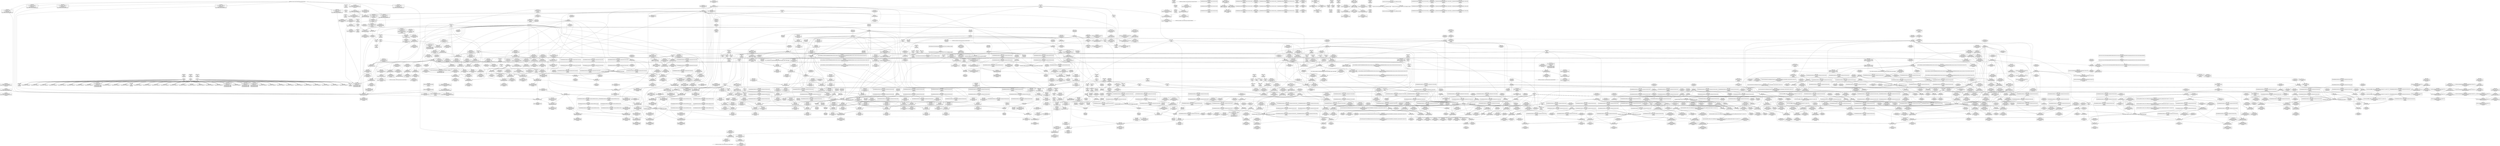 digraph {
	CE0x5068270 [shape=record,shape=Mrecord,label="{CE0x5068270|sock_has_perm:entry|*SummSource*}"]
	CE0x5115760 [shape=record,shape=Mrecord,label="{CE0x5115760|COLLAPSED:_GCMRE___llvm_gcov_ctr126_internal_global_13_x_i64_zeroinitializer:_elem_0:default:}"]
	CE0x510db00 [shape=record,shape=Mrecord,label="{CE0x510db00|_call_void_mcount()_#3}"]
	CE0x51092c0 [shape=record,shape=Mrecord,label="{CE0x51092c0|task_sid:call|security/selinux/hooks.c,208|*SummSource*}"]
	CE0x51853c0 [shape=record,shape=Mrecord,label="{CE0x51853c0|rcu_lock_acquire:tmp6}"]
	CE0x510c180 [shape=record,shape=Mrecord,label="{CE0x510c180|task_sid:tmp8|security/selinux/hooks.c,208|*SummSink*}"]
	CE0x50c2330 [shape=record,shape=Mrecord,label="{CE0x50c2330|sock_has_perm:cmp|security/selinux/hooks.c,3969}"]
	CE0x5127fa0 [shape=record,shape=Mrecord,label="{CE0x5127fa0|__rcu_read_lock:tmp|*SummSink*}"]
	CE0x5059310 [shape=record,shape=Mrecord,label="{CE0x5059310|sock_has_perm:perms|Function::sock_has_perm&Arg::perms::|*SummSource*}"]
	CE0x50655c0 [shape=record,shape=Mrecord,label="{CE0x50655c0|selinux_socket_setsockopt:if.then|*SummSink*}"]
	CE0x5111e80 [shape=record,shape=Mrecord,label="{CE0x5111e80|task_sid:if.end|*SummSource*}"]
	CE0x513a760 [shape=record,shape=Mrecord,label="{CE0x513a760|rcu_read_lock:do.body|*SummSink*}"]
	CE0x50ee1d0 [shape=record,shape=Mrecord,label="{CE0x50ee1d0|i64*_getelementptr_inbounds_(_13_x_i64_,_13_x_i64_*___llvm_gcov_ctr126,_i64_0,_i64_12)|*Constant*|*SummSink*}"]
	CE0x50a99b0 [shape=record,shape=Mrecord,label="{CE0x50a99b0|task_sid:land.lhs.true|*SummSource*}"]
	CE0x51430b0 [shape=record,shape=Mrecord,label="{CE0x51430b0|rcu_read_lock:tmp14|include/linux/rcupdate.h,882|*SummSink*}"]
	CE0x50a7dc0 [shape=record,shape=Mrecord,label="{CE0x50a7dc0|rcu_read_lock:tmp}"]
	CE0x50f83b0 [shape=record,shape=Mrecord,label="{CE0x50f83b0|8:_%struct.sock*,_:_SCME_35,36_}"]
	CE0x51b8770 [shape=record,shape=Mrecord,label="{CE0x51b8770|__preempt_count_sub:tmp3|*SummSink*}"]
	CE0x50ab390 [shape=record,shape=Mrecord,label="{CE0x50ab390|i64*_getelementptr_inbounds_(_11_x_i64_,_11_x_i64_*___llvm_gcov_ctr127,_i64_0,_i64_0)|*Constant*|*SummSource*}"]
	CE0x50ab970 [shape=record,shape=Mrecord,label="{CE0x50ab970|task_sid:tmp9|security/selinux/hooks.c,208|*SummSink*}"]
	"CONST[source:2(external),value:2(dynamic)][purpose:{subject}][SrcIdx:3]"
	CE0x50cc0b0 [shape=record,shape=Mrecord,label="{CE0x50cc0b0|rcu_read_lock:tmp1|*SummSource*}"]
	CE0x50ad190 [shape=record,shape=Mrecord,label="{CE0x50ad190|rcu_read_lock:land.lhs.true|*SummSink*}"]
	CE0x514abd0 [shape=record,shape=Mrecord,label="{CE0x514abd0|__rcu_read_unlock:tmp}"]
	CE0x512bb20 [shape=record,shape=Mrecord,label="{CE0x512bb20|task_sid:tmp20|security/selinux/hooks.c,208|*SummSource*}"]
	CE0x50fdc70 [shape=record,shape=Mrecord,label="{CE0x50fdc70|i8*_getelementptr_inbounds_(_41_x_i8_,_41_x_i8_*_.str44,_i32_0,_i32_0)|*Constant*|*SummSink*}"]
	CE0x5070270 [shape=record,shape=Mrecord,label="{CE0x5070270|get_current:bb}"]
	CE0x51c1a40 [shape=record,shape=Mrecord,label="{CE0x51c1a40|__rcu_read_unlock:tmp1|*SummSink*}"]
	CE0x5187ed0 [shape=record,shape=Mrecord,label="{CE0x5187ed0|GLOBAL:__preempt_count|Global_var:__preempt_count|*SummSink*}"]
	CE0x50c3470 [shape=record,shape=Mrecord,label="{CE0x50c3470|sock_has_perm:cmp|security/selinux/hooks.c,3969|*SummSink*}"]
	CE0x5100510 [shape=record,shape=Mrecord,label="{CE0x5100510|_ret_i32_%call7,_!dbg_!27749|security/selinux/hooks.c,210}"]
	CE0x513e620 [shape=record,shape=Mrecord,label="{CE0x513e620|rcu_read_lock:tmp9|include/linux/rcupdate.h,882}"]
	CE0x5079ca0 [shape=record,shape=Mrecord,label="{CE0x5079ca0|i64_4|*Constant*}"]
	CE0x511c050 [shape=record,shape=Mrecord,label="{CE0x511c050|rcu_read_unlock:tmp20|include/linux/rcupdate.h,933}"]
	CE0x5098510 [shape=record,shape=Mrecord,label="{CE0x5098510|sock_has_perm:tmp17|security/selinux/hooks.c,3976|*SummSink*}"]
	CE0x5079900 [shape=record,shape=Mrecord,label="{CE0x5079900|task_sid:if.then|*SummSource*}"]
	CE0x50f90c0 [shape=record,shape=Mrecord,label="{CE0x50f90c0|8:_%struct.sock*,_:_SCME_46,47_}"]
	CE0x50fca40 [shape=record,shape=Mrecord,label="{CE0x50fca40|i8*_getelementptr_inbounds_(_25_x_i8_,_25_x_i8_*_.str3,_i32_0,_i32_0)|*Constant*}"]
	CE0x51216b0 [shape=record,shape=Mrecord,label="{CE0x51216b0|rcu_lock_release:tmp|*SummSource*}"]
	CE0x5110ce0 [shape=record,shape=Mrecord,label="{CE0x5110ce0|cred_sid:security|security/selinux/hooks.c,196|*SummSink*}"]
	CE0x511a4e0 [shape=record,shape=Mrecord,label="{CE0x511a4e0|_call_void_mcount()_#3|*SummSource*}"]
	CE0x5092c20 [shape=record,shape=Mrecord,label="{CE0x5092c20|task_sid:tmp7|security/selinux/hooks.c,208|*SummSource*}"]
	CE0x51485b0 [shape=record,shape=Mrecord,label="{CE0x51485b0|rcu_read_lock:tmp19|include/linux/rcupdate.h,882|*SummSource*}"]
	CE0x515e490 [shape=record,shape=Mrecord,label="{CE0x515e490|rcu_read_unlock:land.lhs.true2|*SummSink*}"]
	CE0x519e810 [shape=record,shape=Mrecord,label="{CE0x519e810|__preempt_count_sub:tmp4|./arch/x86/include/asm/preempt.h,77|*SummSource*}"]
	CE0x50f9f00 [shape=record,shape=Mrecord,label="{CE0x50f9f00|i32_8|*Constant*|*SummSink*}"]
	CE0x50983e0 [shape=record,shape=Mrecord,label="{CE0x50983e0|sock_has_perm:tmp17|security/selinux/hooks.c,3976|*SummSource*}"]
	CE0x5117f10 [shape=record,shape=Mrecord,label="{CE0x5117f10|task_sid:tmp5|security/selinux/hooks.c,208|*SummSource*}"]
	CE0x5077b60 [shape=record,shape=Mrecord,label="{CE0x5077b60|rcu_lock_release:indirectgoto}"]
	CE0x51206e0 [shape=record,shape=Mrecord,label="{CE0x51206e0|__rcu_read_lock:bb|*SummSink*}"]
	CE0x5181df0 [shape=record,shape=Mrecord,label="{CE0x5181df0|GLOBAL:lock_release|*Constant*}"]
	CE0x50a7d20 [shape=record,shape=Mrecord,label="{CE0x50a7d20|i64*_getelementptr_inbounds_(_11_x_i64_,_11_x_i64_*___llvm_gcov_ctr127,_i64_0,_i64_0)|*Constant*|*SummSink*}"]
	CE0x50f9ca0 [shape=record,shape=Mrecord,label="{CE0x50f9ca0|i32_8|*Constant*}"]
	CE0x5086730 [shape=record,shape=Mrecord,label="{CE0x5086730|sock_has_perm:tmp12|security/selinux/hooks.c,3970|*SummSink*}"]
	CE0x50a76f0 [shape=record,shape=Mrecord,label="{CE0x50a76f0|rcu_read_lock:if.then|*SummSource*}"]
	CE0x5079890 [shape=record,shape=Mrecord,label="{CE0x5079890|task_sid:if.then}"]
	CE0x513dc60 [shape=record,shape=Mrecord,label="{CE0x513dc60|rcu_read_lock:tmp3}"]
	CE0x5083840 [shape=record,shape=Mrecord,label="{CE0x5083840|sock_has_perm:if.then|*SummSink*}"]
	CE0x5128030 [shape=record,shape=Mrecord,label="{CE0x5128030|i64_1|*Constant*}"]
	CE0x51518d0 [shape=record,shape=Mrecord,label="{CE0x51518d0|__rcu_read_lock:tmp5|include/linux/rcupdate.h,239|*SummSink*}"]
	CE0x51955e0 [shape=record,shape=Mrecord,label="{CE0x51955e0|__preempt_count_add:bb|*SummSource*}"]
	CE0x50f6fd0 [shape=record,shape=Mrecord,label="{CE0x50f6fd0|8:_%struct.sock*,_:_SCME_8,16_|*MultipleSource*|security/selinux/hooks.c, 3966|security/selinux/hooks.c,3966|security/selinux/hooks.c,3966}"]
	CE0x5102990 [shape=record,shape=Mrecord,label="{CE0x5102990|i32_(i32,_i32,_i16,_i32,_%struct.common_audit_data*)*_bitcast_(i32_(i32,_i32,_i16,_i32,_%struct.common_audit_data.495*)*_avc_has_perm_to_i32_(i32,_i32,_i16,_i32,_%struct.common_audit_data*)*)|*Constant*|*SummSource*}"]
	CE0x511a550 [shape=record,shape=Mrecord,label="{CE0x511a550|_call_void_mcount()_#3|*SummSink*}"]
	CE0x5187d40 [shape=record,shape=Mrecord,label="{CE0x5187d40|GLOBAL:__preempt_count|Global_var:__preempt_count|*SummSource*}"]
	CE0x5111490 [shape=record,shape=Mrecord,label="{CE0x5111490|i64_5|*Constant*|*SummSink*}"]
	CE0x5147a60 [shape=record,shape=Mrecord,label="{CE0x5147a60|i64*_getelementptr_inbounds_(_11_x_i64_,_11_x_i64_*___llvm_gcov_ctr127,_i64_0,_i64_9)|*Constant*|*SummSource*}"]
	CE0x506c470 [shape=record,shape=Mrecord,label="{CE0x506c470|i32_0|*Constant*}"]
	CE0x50e8e60 [shape=record,shape=Mrecord,label="{CE0x50e8e60|__preempt_count_sub:tmp5|./arch/x86/include/asm/preempt.h,77}"]
	CE0x508dda0 [shape=record,shape=Mrecord,label="{CE0x508dda0|i32_1|*Constant*|*SummSource*}"]
	CE0x5149200 [shape=record,shape=Mrecord,label="{CE0x5149200|rcu_read_lock:tmp21|include/linux/rcupdate.h,884|*SummSource*}"]
	CE0x508b060 [shape=record,shape=Mrecord,label="{CE0x508b060|sock_has_perm:net|security/selinux/hooks.c, 3966|*SummSink*}"]
	CE0x50f1720 [shape=record,shape=Mrecord,label="{CE0x50f1720|sock_has_perm:tmp17|security/selinux/hooks.c,3976}"]
	CE0x5147570 [shape=record,shape=Mrecord,label="{CE0x5147570|i8*_getelementptr_inbounds_(_42_x_i8_,_42_x_i8_*_.str46,_i32_0,_i32_0)|*Constant*|*SummSource*}"]
	CE0x507b3a0 [shape=record,shape=Mrecord,label="{CE0x507b3a0|GLOBAL:current_task|Global_var:current_task|*SummSource*}"]
	CE0x506aec0 [shape=record,shape=Mrecord,label="{CE0x506aec0|_call_void_mcount()_#3|*SummSource*}"]
	CE0x509c000 [shape=record,shape=Mrecord,label="{CE0x509c000|selinux_socket_setsockopt:tobool|security/selinux/hooks.c,4239|*SummSource*}"]
	CE0x5113a40 [shape=record,shape=Mrecord,label="{CE0x5113a40|task_sid:if.end}"]
	CE0x5088830 [shape=record,shape=Mrecord,label="{CE0x5088830|selinux_socket_setsockopt:tmp4|security/selinux/hooks.c,4239|*SummSink*}"]
	CE0x5146220 [shape=record,shape=Mrecord,label="{CE0x5146220|i8*_getelementptr_inbounds_(_25_x_i8_,_25_x_i8_*_.str45,_i32_0,_i32_0)|*Constant*}"]
	CE0x5199160 [shape=record,shape=Mrecord,label="{CE0x5199160|__rcu_read_unlock:tmp|*SummSource*}"]
	CE0x5143790 [shape=record,shape=Mrecord,label="{CE0x5143790|rcu_read_lock:tmp16|include/linux/rcupdate.h,882}"]
	CE0x51597e0 [shape=record,shape=Mrecord,label="{CE0x51597e0|rcu_read_unlock:tmp1|*SummSink*}"]
	CE0x5157740 [shape=record,shape=Mrecord,label="{CE0x5157740|_call_void___preempt_count_add(i32_1)_#10,_!dbg_!27711|include/linux/rcupdate.h,239|*SummSink*}"]
	CE0x51a1680 [shape=record,shape=Mrecord,label="{CE0x51a1680|__preempt_count_sub:do.end}"]
	CE0x514edf0 [shape=record,shape=Mrecord,label="{CE0x514edf0|_call_void_lock_acquire(%struct.lockdep_map*_%map,_i32_0,_i32_0,_i32_2,_i32_0,_%struct.lockdep_map*_null,_i64_ptrtoint_(i8*_blockaddress(_rcu_lock_acquire,_%__here)_to_i64))_#10,_!dbg_!27716|include/linux/rcupdate.h,418|*SummSource*}"]
	CE0x510a260 [shape=record,shape=Mrecord,label="{CE0x510a260|task_sid:tobool|security/selinux/hooks.c,208}"]
	CE0x510f960 [shape=record,shape=Mrecord,label="{CE0x510f960|cred_sid:sid|security/selinux/hooks.c,197|*SummSink*}"]
	CE0x5136a10 [shape=record,shape=Mrecord,label="{CE0x5136a10|rcu_read_lock:bb|*SummSource*}"]
	CE0x51390a0 [shape=record,shape=Mrecord,label="{CE0x51390a0|__preempt_count_add:entry}"]
	CE0x5157840 [shape=record,shape=Mrecord,label="{CE0x5157840|rcu_read_unlock:tmp1|*SummSource*}"]
	CE0x51204f0 [shape=record,shape=Mrecord,label="{CE0x51204f0|__rcu_read_lock:bb}"]
	CE0x508e0b0 [shape=record,shape=Mrecord,label="{CE0x508e0b0|sock_has_perm:ad|security/selinux/hooks.c, 3965}"]
	CE0x5142f30 [shape=record,shape=Mrecord,label="{CE0x5142f30|rcu_read_lock:tmp14|include/linux/rcupdate.h,882|*SummSource*}"]
	CE0x51810a0 [shape=record,shape=Mrecord,label="{CE0x51810a0|rcu_lock_acquire:tmp|*SummSink*}"]
	CE0x5138010 [shape=record,shape=Mrecord,label="{CE0x5138010|GLOBAL:__llvm_gcov_ctr132|Global_var:__llvm_gcov_ctr132|*SummSink*}"]
	CE0x5154220 [shape=record,shape=Mrecord,label="{CE0x5154220|rcu_lock_acquire:tmp7}"]
	CE0x5144af0 [shape=record,shape=Mrecord,label="{CE0x5144af0|rcu_read_lock:tmp18|include/linux/rcupdate.h,882|*SummSource*}"]
	CE0x5117050 [shape=record,shape=Mrecord,label="{CE0x5117050|task_sid:bb|*SummSink*}"]
	CE0x5150260 [shape=record,shape=Mrecord,label="{CE0x5150260|_call_void_mcount()_#3|*SummSource*}"]
	CE0x5142b20 [shape=record,shape=Mrecord,label="{CE0x5142b20|rcu_read_lock:tmp13|include/linux/rcupdate.h,882|*SummSource*}"]
	CE0x5181ce0 [shape=record,shape=Mrecord,label="{CE0x5181ce0|__rcu_read_lock:do.body|*SummSource*}"]
	CE0x50f89a0 [shape=record,shape=Mrecord,label="{CE0x50f89a0|8:_%struct.sock*,_:_SCME_40,41_}"]
	CE0x50f8d30 [shape=record,shape=Mrecord,label="{CE0x50f8d30|8:_%struct.sock*,_:_SCME_43,44_}"]
	CE0x50c0f90 [shape=record,shape=Mrecord,label="{CE0x50c0f90|%struct.task_struct*_(%struct.task_struct**)*_asm_movq_%gs:$_1:P_,$0_,_r,im,_dirflag_,_fpsr_,_flags_|*SummSource*}"]
	CE0x5135c30 [shape=record,shape=Mrecord,label="{CE0x5135c30|rcu_read_unlock:entry|*SummSink*}"]
	CE0x47a6380 [shape=record,shape=Mrecord,label="{CE0x47a6380|selinux_socket_setsockopt:call1|security/selinux/hooks.c,4238|*SummSource*}"]
	CE0x511edb0 [shape=record,shape=Mrecord,label="{CE0x511edb0|_ret_void,_!dbg_!27717|include/linux/rcupdate.h,424}"]
	CE0x51d8a70 [shape=record,shape=Mrecord,label="{CE0x51d8a70|i64*_getelementptr_inbounds_(_4_x_i64_,_4_x_i64_*___llvm_gcov_ctr135,_i64_0,_i64_1)|*Constant*|*SummSource*}"]
	CE0x513b570 [shape=record,shape=Mrecord,label="{CE0x513b570|rcu_read_lock:tmp11|include/linux/rcupdate.h,882|*SummSink*}"]
	CE0x5153150 [shape=record,shape=Mrecord,label="{CE0x5153150|i64*_getelementptr_inbounds_(_11_x_i64_,_11_x_i64_*___llvm_gcov_ctr132,_i64_0,_i64_8)|*Constant*|*SummSink*}"]
	CE0x512ad60 [shape=record,shape=Mrecord,label="{CE0x512ad60|i64*_getelementptr_inbounds_(_4_x_i64_,_4_x_i64_*___llvm_gcov_ctr135,_i64_0,_i64_2)|*Constant*|*SummSource*}"]
	CE0x515b930 [shape=record,shape=Mrecord,label="{CE0x515b930|rcu_lock_release:tmp1}"]
	CE0x51066e0 [shape=record,shape=Mrecord,label="{CE0x51066e0|sock_has_perm:tmp20|security/selinux/hooks.c,3977|*SummSink*}"]
	CE0x515ce90 [shape=record,shape=Mrecord,label="{CE0x515ce90|i32_934|*Constant*}"]
	CE0x50698d0 [shape=record,shape=Mrecord,label="{CE0x50698d0|i64*_getelementptr_inbounds_(_6_x_i64_,_6_x_i64_*___llvm_gcov_ctr366,_i64_0,_i64_5)|*Constant*}"]
	CE0x5069860 [shape=record,shape=Mrecord,label="{CE0x5069860|selinux_socket_setsockopt:retval.0|*SummSource*}"]
	CE0x515f3f0 [shape=record,shape=Mrecord,label="{CE0x515f3f0|rcu_read_unlock:tmp|*SummSource*}"]
	CE0x51c3d20 [shape=record,shape=Mrecord,label="{CE0x51c3d20|i64*_getelementptr_inbounds_(_4_x_i64_,_4_x_i64_*___llvm_gcov_ctr135,_i64_0,_i64_1)|*Constant*}"]
	CE0x51039c0 [shape=record,shape=Mrecord,label="{CE0x51039c0|avc_has_perm:tsid|Function::avc_has_perm&Arg::tsid::|*SummSource*}"]
	CE0x50a70b0 [shape=record,shape=Mrecord,label="{CE0x50a70b0|rcu_read_lock:tmp10|include/linux/rcupdate.h,882}"]
	CE0x50ffd50 [shape=record,shape=Mrecord,label="{CE0x50ffd50|GLOBAL:task_sid|*Constant*|*SummSource*}"]
	CE0x514be00 [shape=record,shape=Mrecord,label="{CE0x514be00|__rcu_read_lock:tmp7|include/linux/rcupdate.h,240}"]
	CE0x5198380 [shape=record,shape=Mrecord,label="{CE0x5198380|rcu_lock_acquire:indirectgoto}"]
	CE0x50fb7c0 [shape=record,shape=Mrecord,label="{CE0x50fb7c0|i64*_getelementptr_inbounds_(_13_x_i64_,_13_x_i64_*___llvm_gcov_ctr126,_i64_0,_i64_8)|*Constant*}"]
	CE0x514f6f0 [shape=record,shape=Mrecord,label="{CE0x514f6f0|rcu_lock_acquire:tmp4|include/linux/rcupdate.h,418|*SummSource*}"]
	CE0x5143c30 [shape=record,shape=Mrecord,label="{CE0x5143c30|i64*_getelementptr_inbounds_(_11_x_i64_,_11_x_i64_*___llvm_gcov_ctr127,_i64_0,_i64_8)|*Constant*}"]
	CE0x50995a0 [shape=record,shape=Mrecord,label="{CE0x50995a0|i32_32768|*Constant*|*SummSource*}"]
	CE0x50f9dd0 [shape=record,shape=Mrecord,label="{CE0x50f9dd0|i32_8|*Constant*|*SummSource*}"]
	CE0x511e6d0 [shape=record,shape=Mrecord,label="{CE0x511e6d0|rcu_lock_release:entry|*SummSink*}"]
	CE0x5187000 [shape=record,shape=Mrecord,label="{CE0x5187000|rcu_lock_acquire:tmp|*SummSource*}"]
	CE0x50fa680 [shape=record,shape=Mrecord,label="{CE0x50fa680|sock_has_perm:call|security/selinux/hooks.c,3967|*SummSource*}"]
	CE0x510d840 [shape=record,shape=Mrecord,label="{CE0x510d840|cred_sid:tmp3}"]
	CE0x5111090 [shape=record,shape=Mrecord,label="{CE0x5111090|i64_4|*Constant*|*SummSink*}"]
	CE0x506e4a0 [shape=record,shape=Mrecord,label="{CE0x506e4a0|selinux_socket_setsockopt:level|Function::selinux_socket_setsockopt&Arg::level::}"]
	CE0x5136bc0 [shape=record,shape=Mrecord,label="{CE0x5136bc0|rcu_read_unlock:tmp1}"]
	CE0x51cae20 [shape=record,shape=Mrecord,label="{CE0x51cae20|__preempt_count_sub:tmp3}"]
	CE0x513fc20 [shape=record,shape=Mrecord,label="{CE0x513fc20|i64*_getelementptr_inbounds_(_4_x_i64_,_4_x_i64_*___llvm_gcov_ctr134,_i64_0,_i64_3)|*Constant*|*SummSource*}"]
	CE0x5120fd0 [shape=record,shape=Mrecord,label="{CE0x5120fd0|_call_void_mcount()_#3|*SummSink*}"]
	CE0x508c4c0 [shape=record,shape=Mrecord,label="{CE0x508c4c0|sock_has_perm:type|security/selinux/hooks.c,3972|*SummSource*}"]
	CE0x50a7b70 [shape=record,shape=Mrecord,label="{CE0x50a7b70|i64*_getelementptr_inbounds_(_11_x_i64_,_11_x_i64_*___llvm_gcov_ctr127,_i64_0,_i64_0)|*Constant*}"]
	CE0x510cb00 [shape=record,shape=Mrecord,label="{CE0x510cb00|cred_sid:tmp4|*LoadInst*|security/selinux/hooks.c,196|*SummSink*}"]
	CE0x50f9a40 [shape=record,shape=Mrecord,label="{CE0x50f9a40|8:_%struct.sock*,_:_SCME_54,55_}"]
	CE0x508b530 [shape=record,shape=Mrecord,label="{CE0x508b530|i64*_getelementptr_inbounds_(_6_x_i64_,_6_x_i64_*___llvm_gcov_ctr327,_i64_0,_i64_3)|*Constant*|*SummSource*}"]
	CE0x50ec6f0 [shape=record,shape=Mrecord,label="{CE0x50ec6f0|i64*_getelementptr_inbounds_(_4_x_i64_,_4_x_i64_*___llvm_gcov_ctr129,_i64_0,_i64_1)|*Constant*|*SummSource*}"]
	CE0x5075f60 [shape=record,shape=Mrecord,label="{CE0x5075f60|rcu_read_unlock:land.lhs.true|*SummSink*}"]
	CE0x5088560 [shape=record,shape=Mrecord,label="{CE0x5088560|sock_has_perm:sk|Function::sock_has_perm&Arg::sk::|*SummSource*}"]
	CE0x5148620 [shape=record,shape=Mrecord,label="{CE0x5148620|rcu_read_lock:tmp19|include/linux/rcupdate.h,882|*SummSink*}"]
	CE0x5057b50 [shape=record,shape=Mrecord,label="{CE0x5057b50|GLOBAL:selinux_netlbl_socket_setsockopt|*Constant*}"]
	CE0x511fa50 [shape=record,shape=Mrecord,label="{CE0x511fa50|__rcu_read_unlock:entry|*SummSink*}"]
	CE0x50e3a30 [shape=record,shape=Mrecord,label="{CE0x50e3a30|__preempt_count_add:tmp1|*SummSink*}"]
	CE0x50a75e0 [shape=record,shape=Mrecord,label="{CE0x50a75e0|rcu_read_lock:do.body}"]
	CE0x50a8dd0 [shape=record,shape=Mrecord,label="{CE0x50a8dd0|COLLAPSED:_GCMRE___llvm_gcov_ctr327_internal_global_6_x_i64_zeroinitializer:_elem_0:default:}"]
	CE0x5058fa0 [shape=record,shape=Mrecord,label="{CE0x5058fa0|selinux_socket_setsockopt:tmp1|*SummSource*}"]
	CE0x506e070 [shape=record,shape=Mrecord,label="{CE0x506e070|i64*_getelementptr_inbounds_(_6_x_i64_,_6_x_i64_*___llvm_gcov_ctr366,_i64_0,_i64_0)|*Constant*|*SummSource*}"]
	CE0x51a2420 [shape=record,shape=Mrecord,label="{CE0x51a2420|__preempt_count_sub:tmp2|*SummSink*}"]
	CE0x50f7990 [shape=record,shape=Mrecord,label="{CE0x50f7990|8:_%struct.sock*,_:_SCME_26,27_}"]
	CE0x50811d0 [shape=record,shape=Mrecord,label="{CE0x50811d0|GLOBAL:sock_has_perm|*Constant*}"]
	CE0x5188f40 [shape=record,shape=Mrecord,label="{CE0x5188f40|rcu_lock_release:tmp4|include/linux/rcupdate.h,423}"]
	CE0x5180e80 [shape=record,shape=Mrecord,label="{CE0x5180e80|i64*_getelementptr_inbounds_(_4_x_i64_,_4_x_i64_*___llvm_gcov_ctr128,_i64_0,_i64_0)|*Constant*|*SummSource*}"]
	CE0x5152340 [shape=record,shape=Mrecord,label="{CE0x5152340|i64*_getelementptr_inbounds_(_11_x_i64_,_11_x_i64_*___llvm_gcov_ctr132,_i64_0,_i64_1)|*Constant*|*SummSink*}"]
	CE0x514ddf0 [shape=record,shape=Mrecord,label="{CE0x514ddf0|__preempt_count_add:entry|*SummSink*}"]
	CE0x5182240 [shape=record,shape=Mrecord,label="{CE0x5182240|i64*_getelementptr_inbounds_(_4_x_i64_,_4_x_i64_*___llvm_gcov_ctr133,_i64_0,_i64_3)|*Constant*}"]
	CE0x51892a0 [shape=record,shape=Mrecord,label="{CE0x51892a0|rcu_lock_acquire:__here|*SummSink*}"]
	CE0x512cd40 [shape=record,shape=Mrecord,label="{CE0x512cd40|task_sid:tmp23|security/selinux/hooks.c,208|*SummSource*}"]
	CE0x50fcc90 [shape=record,shape=Mrecord,label="{CE0x50fcc90|i8*_getelementptr_inbounds_(_25_x_i8_,_25_x_i8_*_.str3,_i32_0,_i32_0)|*Constant*|*SummSource*}"]
	CE0x5188050 [shape=record,shape=Mrecord,label="{CE0x5188050|i32_2|*Constant*}"]
	CE0x50b6a70 [shape=record,shape=Mrecord,label="{CE0x50b6a70|rcu_read_lock:if.end}"]
	CE0x511e600 [shape=record,shape=Mrecord,label="{CE0x511e600|rcu_lock_release:entry|*SummSource*}"]
	CE0x50f73d0 [shape=record,shape=Mrecord,label="{CE0x50f73d0|i64*_getelementptr_inbounds_(_4_x_i64_,_4_x_i64_*___llvm_gcov_ctr128,_i64_0,_i64_1)|*Constant*|*SummSink*}"]
	CE0x5118a80 [shape=record,shape=Mrecord,label="{CE0x5118a80|_ret_void,_!dbg_!27717|include/linux/rcupdate.h,240|*SummSink*}"]
	CE0x50aca70 [shape=record,shape=Mrecord,label="{CE0x50aca70|task_sid:tmp1|*SummSource*}"]
	CE0x5838290 [shape=record,shape=Mrecord,label="{CE0x5838290|selinux_socket_setsockopt:level|Function::selinux_socket_setsockopt&Arg::level::|*SummSource*}"]
	CE0x514b3d0 [shape=record,shape=Mrecord,label="{CE0x514b3d0|rcu_read_unlock:tmp18|include/linux/rcupdate.h,933|*SummSource*}"]
	CE0x5182fe0 [shape=record,shape=Mrecord,label="{CE0x5182fe0|rcu_lock_release:tmp6|*SummSource*}"]
	CE0x50651a0 [shape=record,shape=Mrecord,label="{CE0x50651a0|_call_void_mcount()_#3}"]
	CE0x50c3340 [shape=record,shape=Mrecord,label="{CE0x50c3340|sock_has_perm:cmp|security/selinux/hooks.c,3969|*SummSource*}"]
	CE0x51bbef0 [shape=record,shape=Mrecord,label="{CE0x51bbef0|__preempt_count_sub:tmp5|./arch/x86/include/asm/preempt.h,77|*SummSource*}"]
	CE0x51990f0 [shape=record,shape=Mrecord,label="{CE0x51990f0|COLLAPSED:_GCMRE___llvm_gcov_ctr134_internal_global_4_x_i64_zeroinitializer:_elem_0:default:}"]
	CE0x5063d80 [shape=record,shape=Mrecord,label="{CE0x5063d80|_ret_%struct.task_struct*_%tmp4,_!dbg_!27714|./arch/x86/include/asm/current.h,14|*SummSink*}"]
	CE0x510a850 [shape=record,shape=Mrecord,label="{CE0x510a850|rcu_read_lock:tmp7|include/linux/rcupdate.h,882|*SummSink*}"]
	CE0x51155e0 [shape=record,shape=Mrecord,label="{CE0x51155e0|i64*_getelementptr_inbounds_(_13_x_i64_,_13_x_i64_*___llvm_gcov_ctr126,_i64_0,_i64_0)|*Constant*|*SummSink*}"]
	CE0x50ee240 [shape=record,shape=Mrecord,label="{CE0x50ee240|task_sid:tmp26|security/selinux/hooks.c,208|*SummSource*}"]
	CE0x514cb80 [shape=record,shape=Mrecord,label="{CE0x514cb80|rcu_read_unlock:tmp14|include/linux/rcupdate.h,933|*SummSource*}"]
	CE0x50fec30 [shape=record,shape=Mrecord,label="{CE0x50fec30|task_sid:tmp19|security/selinux/hooks.c,208|*SummSource*}"]
	CE0x50e5510 [shape=record,shape=Mrecord,label="{CE0x50e5510|__rcu_read_unlock:tmp2|*SummSource*}"]
	CE0x50ee5d0 [shape=record,shape=Mrecord,label="{CE0x50ee5d0|task_sid:tmp27|security/selinux/hooks.c,208|*SummSource*}"]
	CE0x5079a60 [shape=record,shape=Mrecord,label="{CE0x5079a60|task_sid:tobool1|security/selinux/hooks.c,208|*SummSource*}"]
	CE0x5127bc0 [shape=record,shape=Mrecord,label="{CE0x5127bc0|__preempt_count_sub:val|Function::__preempt_count_sub&Arg::val::|*SummSink*}"]
	CE0x5139900 [shape=record,shape=Mrecord,label="{CE0x5139900|rcu_read_lock:tmp10|include/linux/rcupdate.h,882|*SummSink*}"]
	CE0x5084920 [shape=record,shape=Mrecord,label="{CE0x5084920|get_current:tmp4|./arch/x86/include/asm/current.h,14|*SummSource*}"]
	CE0x509d210 [shape=record,shape=Mrecord,label="{CE0x509d210|selinux_socket_setsockopt:tobool|security/selinux/hooks.c,4239|*SummSink*}"]
	CE0x510c230 [shape=record,shape=Mrecord,label="{CE0x510c230|task_sid:tmp9|security/selinux/hooks.c,208}"]
	CE0x5066180 [shape=record,shape=Mrecord,label="{CE0x5066180|selinux_socket_setsockopt:tmp6|security/selinux/hooks.c,4239}"]
	CE0x515e000 [shape=record,shape=Mrecord,label="{CE0x515e000|rcu_read_unlock:bb|*SummSink*}"]
	CE0x510dc30 [shape=record,shape=Mrecord,label="{CE0x510dc30|task_sid:tmp11|security/selinux/hooks.c,208|*SummSink*}"]
	CE0x514cdc0 [shape=record,shape=Mrecord,label="{CE0x514cdc0|_ret_void,_!dbg_!27719|./arch/x86/include/asm/preempt.h,73|*SummSource*}"]
	CE0x511b090 [shape=record,shape=Mrecord,label="{CE0x511b090|task_sid:tmp16|security/selinux/hooks.c,208|*SummSource*}"]
	CE0x51080c0 [shape=record,shape=Mrecord,label="{CE0x51080c0|cred_sid:tmp2}"]
	CE0x51862c0 [shape=record,shape=Mrecord,label="{CE0x51862c0|%struct.lockdep_map*_null|*Constant*|*SummSource*}"]
	CE0x5096b60 [shape=record,shape=Mrecord,label="{CE0x5096b60|sock_has_perm:sk4|security/selinux/hooks.c,3974|*SummSink*}"]
	CE0x5149760 [shape=record,shape=Mrecord,label="{CE0x5149760|rcu_read_lock:tmp22|include/linux/rcupdate.h,884}"]
	CE0x50adc50 [shape=record,shape=Mrecord,label="{CE0x50adc50|rcu_read_unlock:call3|include/linux/rcupdate.h,933|*SummSink*}"]
	CE0x5113d10 [shape=record,shape=Mrecord,label="{CE0x5113d10|task_sid:tmp13|security/selinux/hooks.c,208|*SummSink*}"]
	CE0x5100db0 [shape=record,shape=Mrecord,label="{CE0x5100db0|sock_has_perm:tmp5|security/selinux/hooks.c,3966}"]
	CE0x5116590 [shape=record,shape=Mrecord,label="{CE0x5116590|i64_3|*Constant*|*SummSource*}"]
	CE0x51b2c80 [shape=record,shape=Mrecord,label="{CE0x51b2c80|__preempt_count_sub:sub|./arch/x86/include/asm/preempt.h,77}"]
	CE0x47a40b0 [shape=record,shape=Mrecord,label="{CE0x47a40b0|sock_has_perm:sk|Function::sock_has_perm&Arg::sk::}"]
	CE0x508e6e0 [shape=record,shape=Mrecord,label="{CE0x508e6e0|sock_has_perm:tmp7|security/selinux/hooks.c,3969}"]
	CE0x5181210 [shape=record,shape=Mrecord,label="{CE0x5181210|rcu_lock_acquire:tmp1|*SummSink*}"]
	CE0x519a4b0 [shape=record,shape=Mrecord,label="{CE0x519a4b0|__rcu_read_unlock:do.end|*SummSource*}"]
	CE0x5188fb0 [shape=record,shape=Mrecord,label="{CE0x5188fb0|rcu_lock_release:tmp4|include/linux/rcupdate.h,423|*SummSource*}"]
	CE0x510d000 [shape=record,shape=Mrecord,label="{CE0x510d000|GLOBAL:rcu_lock_acquire|*Constant*}"]
	CE0x513c230 [shape=record,shape=Mrecord,label="{CE0x513c230|cred_sid:tmp6|security/selinux/hooks.c,197|*SummSource*}"]
	CE0x513d940 [shape=record,shape=Mrecord,label="{CE0x513d940|rcu_read_unlock:tmp4|include/linux/rcupdate.h,933|*SummSource*}"]
	CE0x51059d0 [shape=record,shape=Mrecord,label="{CE0x51059d0|sock_has_perm:tmp18|security/selinux/hooks.c,3977}"]
	CE0x50f7810 [shape=record,shape=Mrecord,label="{CE0x50f7810|8:_%struct.sock*,_:_SCME_25,26_}"]
	CE0x514c1d0 [shape=record,shape=Mrecord,label="{CE0x514c1d0|GLOBAL:rcu_read_unlock.__warned|Global_var:rcu_read_unlock.__warned|*SummSink*}"]
	CE0x510bd90 [shape=record,shape=Mrecord,label="{CE0x510bd90|_call_void_mcount()_#3|*SummSink*}"]
	CE0x5110760 [shape=record,shape=Mrecord,label="{CE0x5110760|_call_void_mcount()_#3|*SummSink*}"]
	CE0x50ec060 [shape=record,shape=Mrecord,label="{CE0x50ec060|__rcu_read_unlock:tmp5|include/linux/rcupdate.h,244}"]
	CE0x515e0c0 [shape=record,shape=Mrecord,label="{CE0x515e0c0|rcu_read_unlock:do.body}"]
	CE0x50a7e30 [shape=record,shape=Mrecord,label="{CE0x50a7e30|COLLAPSED:_GCMRE___llvm_gcov_ctr127_internal_global_11_x_i64_zeroinitializer:_elem_0:default:}"]
	CE0x513d490 [shape=record,shape=Mrecord,label="{CE0x513d490|_call_void_asm_sideeffect_,_memory_,_dirflag_,_fpsr_,_flags_()_#3,_!dbg_!27714,_!srcloc_!27715|include/linux/rcupdate.h,239|*SummSink*}"]
	CE0x51a23b0 [shape=record,shape=Mrecord,label="{CE0x51a23b0|__preempt_count_sub:tmp2|*SummSource*}"]
	CE0x5101300 [shape=record,shape=Mrecord,label="{CE0x5101300|i8_0|*Constant*|*SummSource*}"]
	CE0x5081510 [shape=record,shape=Mrecord,label="{CE0x5081510|i64*_getelementptr_inbounds_(_2_x_i64_,_2_x_i64_*___llvm_gcov_ctr98,_i64_0,_i64_0)|*Constant*}"]
	CE0x5097000 [shape=record,shape=Mrecord,label="{CE0x5097000|sock_has_perm:sid5|security/selinux/hooks.c,3976}"]
	CE0x515b4b0 [shape=record,shape=Mrecord,label="{CE0x515b4b0|i64*_getelementptr_inbounds_(_4_x_i64_,_4_x_i64_*___llvm_gcov_ctr128,_i64_0,_i64_2)|*Constant*|*SummSource*}"]
	CE0x50fe620 [shape=record,shape=Mrecord,label="{CE0x50fe620|task_sid:tmp19|security/selinux/hooks.c,208}"]
	CE0x51c5bf0 [shape=record,shape=Mrecord,label="{CE0x51c5bf0|i64*_getelementptr_inbounds_(_4_x_i64_,_4_x_i64_*___llvm_gcov_ctr134,_i64_0,_i64_3)|*Constant*|*SummSink*}"]
	CE0x5080e20 [shape=record,shape=Mrecord,label="{CE0x5080e20|cred_sid:tmp6|security/selinux/hooks.c,197|*SummSink*}"]
	CE0x5063c80 [shape=record,shape=Mrecord,label="{CE0x5063c80|GLOBAL:__llvm_gcov_ctr366|Global_var:__llvm_gcov_ctr366}"]
	CE0x51c19d0 [shape=record,shape=Mrecord,label="{CE0x51c19d0|__rcu_read_unlock:tmp1|*SummSource*}"]
	CE0x5146920 [shape=record,shape=Mrecord,label="{CE0x5146920|GLOBAL:lockdep_rcu_suspicious|*Constant*}"]
	CE0x50eb410 [shape=record,shape=Mrecord,label="{CE0x50eb410|i8*_undef|*Constant*}"]
	CE0x51c0260 [shape=record,shape=Mrecord,label="{CE0x51c0260|i64_1|*Constant*}"]
	CE0x50758d0 [shape=record,shape=Mrecord,label="{CE0x50758d0|sock_has_perm:ad|security/selinux/hooks.c, 3965|*SummSource*}"]
	CE0x51279a0 [shape=record,shape=Mrecord,label="{CE0x51279a0|__preempt_count_sub:val|Function::__preempt_count_sub&Arg::val::}"]
	CE0x5114e40 [shape=record,shape=Mrecord,label="{CE0x5114e40|task_sid:tobool|security/selinux/hooks.c,208|*SummSink*}"]
	CE0x5087670 [shape=record,shape=Mrecord,label="{CE0x5087670|GLOBAL:current_task|Global_var:current_task|*SummSink*}"]
	CE0x50f6a80 [shape=record,shape=Mrecord,label="{CE0x50f6a80|sock_has_perm:tmp15|security/selinux/hooks.c,3974}"]
	CE0x513e0d0 [shape=record,shape=Mrecord,label="{CE0x513e0d0|_call_void_mcount()_#3}"]
	CE0x50aae20 [shape=record,shape=Mrecord,label="{CE0x50aae20|_call_void_rcu_read_lock()_#10,_!dbg_!27712|security/selinux/hooks.c,207}"]
	CE0x5197610 [shape=record,shape=Mrecord,label="{CE0x5197610|i8*_undef|*Constant*|*SummSource*}"]
	CE0x6281390 [shape=record,shape=Mrecord,label="{CE0x6281390|selinux_socket_setsockopt:tmp2|*LoadInst*|security/selinux/hooks.c,4238|*SummSource*}"]
	CE0x5105ab0 [shape=record,shape=Mrecord,label="{CE0x5105ab0|sock_has_perm:tmp18|security/selinux/hooks.c,3977|*SummSink*}"]
	CE0x5065ff0 [shape=record,shape=Mrecord,label="{CE0x5065ff0|selinux_socket_setsockopt:sock|Function::selinux_socket_setsockopt&Arg::sock::|*SummSource*}"]
	CE0x5111c20 [shape=record,shape=Mrecord,label="{CE0x5111c20|rcu_read_unlock:tmp5|include/linux/rcupdate.h,933|*SummSink*}"]
	CE0x519de60 [shape=record,shape=Mrecord,label="{CE0x519de60|__preempt_count_add:tmp7|./arch/x86/include/asm/preempt.h,73}"]
	CE0x5111380 [shape=record,shape=Mrecord,label="{CE0x5111380|i64_5|*Constant*|*SummSource*}"]
	CE0x5136680 [shape=record,shape=Mrecord,label="{CE0x5136680|rcu_read_lock:land.lhs.true}"]
	CE0x5111d30 [shape=record,shape=Mrecord,label="{CE0x5111d30|rcu_read_unlock:tmp6|include/linux/rcupdate.h,933}"]
	CE0x5153240 [shape=record,shape=Mrecord,label="{CE0x5153240|i64*_getelementptr_inbounds_(_4_x_i64_,_4_x_i64_*___llvm_gcov_ctr128,_i64_0,_i64_2)|*Constant*|*SummSink*}"]
	CE0x50f1c30 [shape=record,shape=Mrecord,label="{CE0x50f1c30|sock_has_perm:u2|security/selinux/hooks.c,3974}"]
	CE0x5104ae0 [shape=record,shape=Mrecord,label="{CE0x5104ae0|_ret_i32_%retval.0,_!dbg_!27728|security/selinux/avc.c,775|*SummSource*}"]
	CE0x50f6950 [shape=record,shape=Mrecord,label="{CE0x50f6950|sock_has_perm:net3|security/selinux/hooks.c,3974|*SummSink*}"]
	CE0x50843d0 [shape=record,shape=Mrecord,label="{CE0x50843d0|selinux_socket_setsockopt:optname|Function::selinux_socket_setsockopt&Arg::optname::|*SummSink*}"]
	CE0x517fa70 [shape=record,shape=Mrecord,label="{CE0x517fa70|i64*_getelementptr_inbounds_(_4_x_i64_,_4_x_i64_*___llvm_gcov_ctr133,_i64_0,_i64_2)|*Constant*|*SummSink*}"]
	CE0x5155520 [shape=record,shape=Mrecord,label="{CE0x5155520|__preempt_count_sub:bb}"]
	CE0x508de40 [shape=record,shape=Mrecord,label="{CE0x508de40|i32_1|*Constant*|*SummSink*}"]
	CE0x5143f40 [shape=record,shape=Mrecord,label="{CE0x5143f40|i64*_getelementptr_inbounds_(_11_x_i64_,_11_x_i64_*___llvm_gcov_ctr127,_i64_0,_i64_8)|*Constant*|*SummSource*}"]
	CE0x5116e30 [shape=record,shape=Mrecord,label="{CE0x5116e30|task_sid:bb}"]
	CE0x5194b90 [shape=record,shape=Mrecord,label="{CE0x5194b90|__rcu_read_unlock:tmp2|*SummSink*}"]
	CE0x5081ef0 [shape=record,shape=Mrecord,label="{CE0x5081ef0|selinux_socket_setsockopt:tmp10|security/selinux/hooks.c,4242|*SummSink*}"]
	CE0x5067e20 [shape=record,shape=Mrecord,label="{CE0x5067e20|sock_has_perm:bb}"]
	CE0x511bcf0 [shape=record,shape=Mrecord,label="{CE0x511bcf0|rcu_read_unlock:tmp19|include/linux/rcupdate.h,933}"]
	CE0x507d750 [shape=record,shape=Mrecord,label="{CE0x507d750|i64_0|*Constant*|*SummSource*}"]
	CE0x5126980 [shape=record,shape=Mrecord,label="{CE0x5126980|_call_void_lock_release(%struct.lockdep_map*_%map,_i32_1,_i64_ptrtoint_(i8*_blockaddress(_rcu_lock_release,_%__here)_to_i64))_#10,_!dbg_!27716|include/linux/rcupdate.h,423|*SummSource*}"]
	CE0x50a9530 [shape=record,shape=Mrecord,label="{CE0x50a9530|rcu_read_unlock:tmp6|include/linux/rcupdate.h,933|*SummSink*}"]
	CE0x5146c50 [shape=record,shape=Mrecord,label="{CE0x5146c50|i32_883|*Constant*|*SummSource*}"]
	CE0x5195340 [shape=record,shape=Mrecord,label="{CE0x5195340|__preempt_count_add:do.end|*SummSink*}"]
	CE0x50a7540 [shape=record,shape=Mrecord,label="{CE0x50a7540|rcu_read_lock:if.end|*SummSink*}"]
	CE0x50635e0 [shape=record,shape=Mrecord,label="{CE0x50635e0|selinux_socket_setsockopt:tmp|*SummSource*}"]
	CE0x5155030 [shape=record,shape=Mrecord,label="{CE0x5155030|rcu_read_unlock:tmp14|include/linux/rcupdate.h,933|*SummSink*}"]
	CE0x5083d30 [shape=record,shape=Mrecord,label="{CE0x5083d30|selinux_socket_setsockopt:tmp6|security/selinux/hooks.c,4239|*SummSink*}"]
	CE0x50c1d40 [shape=record,shape=Mrecord,label="{CE0x50c1d40|sock_has_perm:sid|security/selinux/hooks.c,3969|*SummSink*}"]
	CE0x5114cd0 [shape=record,shape=Mrecord,label="{CE0x5114cd0|task_sid:tobool|security/selinux/hooks.c,208|*SummSource*}"]
	CE0x5151760 [shape=record,shape=Mrecord,label="{CE0x5151760|__rcu_read_lock:tmp5|include/linux/rcupdate.h,239|*SummSource*}"]
	CE0x50a62f0 [shape=record,shape=Mrecord,label="{CE0x50a62f0|i64*_getelementptr_inbounds_(_4_x_i64_,_4_x_i64_*___llvm_gcov_ctr130,_i64_0,_i64_0)|*Constant*|*SummSink*}"]
	CE0x5117570 [shape=record,shape=Mrecord,label="{CE0x5117570|GLOBAL:__llvm_gcov_ctr126|Global_var:__llvm_gcov_ctr126|*SummSink*}"]
	CE0x50800a0 [shape=record,shape=Mrecord,label="{CE0x50800a0|sock_has_perm:entry}"]
	CE0x5117960 [shape=record,shape=Mrecord,label="{CE0x5117960|GLOBAL:rcu_lock_map|Global_var:rcu_lock_map}"]
	CE0x508f220 [shape=record,shape=Mrecord,label="{CE0x508f220|sock_has_perm:tmp8|security/selinux/hooks.c,3969|*SummSink*}"]
	CE0x5070de0 [shape=record,shape=Mrecord,label="{CE0x5070de0|selinux_socket_setsockopt:tmp5|security/selinux/hooks.c,4239|*SummSink*}"]
	CE0x511d290 [shape=record,shape=Mrecord,label="{CE0x511d290|rcu_read_unlock:tmp22|include/linux/rcupdate.h,935|*SummSource*}"]
	CE0x50ec470 [shape=record,shape=Mrecord,label="{CE0x50ec470|__rcu_read_unlock:tmp4|include/linux/rcupdate.h,244}"]
	CE0x5104960 [shape=record,shape=Mrecord,label="{CE0x5104960|avc_has_perm:auditdata|Function::avc_has_perm&Arg::auditdata::|*SummSink*}"]
	CE0x511f810 [shape=record,shape=Mrecord,label="{CE0x511f810|GLOBAL:__rcu_read_unlock|*Constant*|*SummSource*}"]
	CE0x5127770 [shape=record,shape=Mrecord,label="{CE0x5127770|__preempt_count_sub:entry|*SummSink*}"]
	CE0x50c0e00 [shape=record,shape=Mrecord,label="{CE0x50c0e00|sock_has_perm:sk_security|security/selinux/hooks.c,3964}"]
	CE0x5116870 [shape=record,shape=Mrecord,label="{CE0x5116870|i64_0|*Constant*}"]
	CE0x50a8420 [shape=record,shape=Mrecord,label="{CE0x50a8420|_call_void___rcu_read_lock()_#10,_!dbg_!27710|include/linux/rcupdate.h,879|*SummSink*}"]
	CE0x5062dd0 [shape=record,shape=Mrecord,label="{CE0x5062dd0|selinux_socket_setsockopt:tmp}"]
	CE0x5103700 [shape=record,shape=Mrecord,label="{CE0x5103700|avc_has_perm:ssid|Function::avc_has_perm&Arg::ssid::|*SummSink*}"]
	CE0x50ab580 [shape=record,shape=Mrecord,label="{CE0x50ab580|rcu_read_lock:if.then}"]
	CE0x5195180 [shape=record,shape=Mrecord,label="{CE0x5195180|__preempt_count_add:tmp3|*SummSource*}"]
	CE0x508c120 [shape=record,shape=Mrecord,label="{CE0x508c120|sock_has_perm:tmp14|security/selinux/hooks.c,3972|*SummSink*}"]
	CE0x50fd480 [shape=record,shape=Mrecord,label="{CE0x50fd480|i32_208|*Constant*|*SummSource*}"]
	CE0x5086b60 [shape=record,shape=Mrecord,label="{CE0x5086b60|_ret_i32_%retval.0,_!dbg_!27726|security/selinux/hooks.c,4243|*SummSource*}"]
	CE0x5117df0 [shape=record,shape=Mrecord,label="{CE0x5117df0|i64_2|*Constant*}"]
	CE0x507ba30 [shape=record,shape=Mrecord,label="{CE0x507ba30|rcu_read_lock:tobool|include/linux/rcupdate.h,882|*SummSource*}"]
	CE0x51caee0 [shape=record,shape=Mrecord,label="{CE0x51caee0|__preempt_count_sub:tmp3|*SummSource*}"]
	CE0x50ee0d0 [shape=record,shape=Mrecord,label="{CE0x50ee0d0|i64*_getelementptr_inbounds_(_13_x_i64_,_13_x_i64_*___llvm_gcov_ctr126,_i64_0,_i64_12)|*Constant*|*SummSource*}"]
	CE0x51a15a0 [shape=record,shape=Mrecord,label="{CE0x51a15a0|_call_void_mcount()_#3|*SummSink*}"]
	CE0x5108b00 [shape=record,shape=Mrecord,label="{CE0x5108b00|_ret_void,_!dbg_!27717|include/linux/rcupdate.h,419|*SummSource*}"]
	CE0x50c1760 [shape=record,shape=Mrecord,label="{CE0x50c1760|_ret_i32_%call7,_!dbg_!27749|security/selinux/hooks.c,210|*SummSink*}"]
	CE0x5084ff0 [shape=record,shape=Mrecord,label="{CE0x5084ff0|selinux_socket_setsockopt:return|*SummSink*}"]
	CE0x51479f0 [shape=record,shape=Mrecord,label="{CE0x51479f0|i64*_getelementptr_inbounds_(_11_x_i64_,_11_x_i64_*___llvm_gcov_ctr127,_i64_0,_i64_9)|*Constant*}"]
	CE0x507a990 [shape=record,shape=Mrecord,label="{CE0x507a990|_call_void_mcount()_#3}"]
	CE0x50a1980 [shape=record,shape=Mrecord,label="{CE0x50a1980|_ret_i32_%retval.0,_!dbg_!27740|security/selinux/hooks.c,3977}"]
	CE0x5199f10 [shape=record,shape=Mrecord,label="{CE0x5199f10|GLOBAL:__preempt_count_sub|*Constant*}"]
	CE0x5109c80 [shape=record,shape=Mrecord,label="{CE0x5109c80|task_sid:tmp2}"]
	CE0x512c4a0 [shape=record,shape=Mrecord,label="{CE0x512c4a0|i64*_getelementptr_inbounds_(_13_x_i64_,_13_x_i64_*___llvm_gcov_ctr126,_i64_0,_i64_10)|*Constant*}"]
	CE0x514ef20 [shape=record,shape=Mrecord,label="{CE0x514ef20|_call_void_lock_acquire(%struct.lockdep_map*_%map,_i32_0,_i32_0,_i32_2,_i32_0,_%struct.lockdep_map*_null,_i64_ptrtoint_(i8*_blockaddress(_rcu_lock_acquire,_%__here)_to_i64))_#10,_!dbg_!27716|include/linux/rcupdate.h,418|*SummSink*}"]
	CE0x513eb70 [shape=record,shape=Mrecord,label="{CE0x513eb70|rcu_read_lock:tobool1|include/linux/rcupdate.h,882|*SummSource*}"]
	CE0x511f010 [shape=record,shape=Mrecord,label="{CE0x511f010|_ret_void,_!dbg_!27717|include/linux/rcupdate.h,424|*SummSink*}"]
	CE0x5108770 [shape=record,shape=Mrecord,label="{CE0x5108770|task_sid:tmp4|*LoadInst*|security/selinux/hooks.c,208|*SummSink*}"]
	CE0x513c0c0 [shape=record,shape=Mrecord,label="{CE0x513c0c0|cred_sid:tmp6|security/selinux/hooks.c,197}"]
	CE0x50fa560 [shape=record,shape=Mrecord,label="{CE0x50fa560|sock_has_perm:call|security/selinux/hooks.c,3967}"]
	CE0x506dd40 [shape=record,shape=Mrecord,label="{CE0x506dd40|get_current:bb|*SummSink*}"]
	CE0x5076a60 [shape=record,shape=Mrecord,label="{CE0x5076a60|selinux_socket_setsockopt:tmp9|security/selinux/hooks.c,4242|*SummSource*}"]
	CE0x5127370 [shape=record,shape=Mrecord,label="{CE0x5127370|i64*_getelementptr_inbounds_(_4_x_i64_,_4_x_i64_*___llvm_gcov_ctr130,_i64_0,_i64_2)|*Constant*}"]
	CE0x50fcd60 [shape=record,shape=Mrecord,label="{CE0x50fcd60|i8*_getelementptr_inbounds_(_25_x_i8_,_25_x_i8_*_.str3,_i32_0,_i32_0)|*Constant*|*SummSink*}"]
	CE0x50f9450 [shape=record,shape=Mrecord,label="{CE0x50f9450|8:_%struct.sock*,_:_SCME_49,50_}"]
	CE0x5121720 [shape=record,shape=Mrecord,label="{CE0x5121720|COLLAPSED:_GCMRE___llvm_gcov_ctr133_internal_global_4_x_i64_zeroinitializer:_elem_0:default:}"]
	CE0x5100cd0 [shape=record,shape=Mrecord,label="{CE0x5100cd0|sock_has_perm:tmp4|security/selinux/hooks.c,3966|*SummSink*}"]
	CE0x5098200 [shape=record,shape=Mrecord,label="{CE0x5098200|rcu_read_lock:tmp13|include/linux/rcupdate.h,882}"]
	CE0x5096740 [shape=record,shape=Mrecord,label="{CE0x5096740|sock_has_perm:tmp15|security/selinux/hooks.c,3974|*SummSink*}"]
	CE0x511cf00 [shape=record,shape=Mrecord,label="{CE0x511cf00|rcu_read_unlock:tmp21|include/linux/rcupdate.h,935|*SummSink*}"]
	CE0x51a1810 [shape=record,shape=Mrecord,label="{CE0x51a1810|__preempt_count_add:do.body|*SummSource*}"]
	CE0x508c5f0 [shape=record,shape=Mrecord,label="{CE0x508c5f0|sock_has_perm:type|security/selinux/hooks.c,3972|*SummSink*}"]
	CE0x511b5f0 [shape=record,shape=Mrecord,label="{CE0x511b5f0|i64*_getelementptr_inbounds_(_11_x_i64_,_11_x_i64_*___llvm_gcov_ctr132,_i64_0,_i64_9)|*Constant*}"]
	CE0x514c2e0 [shape=record,shape=Mrecord,label="{CE0x514c2e0|_call_void_asm_sideeffect_,_memory_,_dirflag_,_fpsr_,_flags_()_#3,_!dbg_!27714,_!srcloc_!27715|include/linux/rcupdate.h,239|*SummSource*}"]
	CE0x5105030 [shape=record,shape=Mrecord,label="{CE0x5105030|sock_has_perm:retval.0}"]
	CE0x509e4a0 [shape=record,shape=Mrecord,label="{CE0x509e4a0|selinux_socket_setsockopt:tmp3|security/selinux/hooks.c,4239}"]
	CE0x51d9010 [shape=record,shape=Mrecord,label="{CE0x51d9010|void_(i32*,_i32,_i32*)*_asm_addl_$1,_%gs:$0_,_*m,ri,*m,_dirflag_,_fpsr_,_flags_}"]
	CE0x5065a90 [shape=record,shape=Mrecord,label="{CE0x5065a90|selinux_socket_setsockopt:if.end}"]
	CE0x5199720 [shape=record,shape=Mrecord,label="{CE0x5199720|rcu_lock_acquire:__here|*SummSource*}"]
	CE0x5057f40 [shape=record,shape=Mrecord,label="{CE0x5057f40|sock_has_perm:net|security/selinux/hooks.c, 3966|*SummSource*}"]
	CE0x515b360 [shape=record,shape=Mrecord,label="{CE0x515b360|__rcu_read_lock:tmp4|include/linux/rcupdate.h,239|*SummSource*}"]
	CE0x508b820 [shape=record,shape=Mrecord,label="{CE0x508b820|i64*_getelementptr_inbounds_(_6_x_i64_,_6_x_i64_*___llvm_gcov_ctr327,_i64_0,_i64_3)|*Constant*|*SummSink*}"]
	CE0x51801b0 [shape=record,shape=Mrecord,label="{CE0x51801b0|i64*_getelementptr_inbounds_(_4_x_i64_,_4_x_i64_*___llvm_gcov_ctr133,_i64_0,_i64_2)|*Constant*}"]
	CE0x5114590 [shape=record,shape=Mrecord,label="{CE0x5114590|rcu_lock_acquire:map|Function::rcu_lock_acquire&Arg::map::|*SummSource*}"]
	CE0x5070f60 [shape=record,shape=Mrecord,label="{CE0x5070f60|GLOBAL:get_current|*Constant*|*SummSource*}"]
	CE0x5060ce0 [shape=record,shape=Mrecord,label="{CE0x5060ce0|get_current:entry|*SummSource*}"]
	CE0x5070a90 [shape=record,shape=Mrecord,label="{CE0x5070a90|get_current:tmp2}"]
	CE0x51003d0 [shape=record,shape=Mrecord,label="{CE0x51003d0|task_sid:task|Function::task_sid&Arg::task::|*SummSource*}"]
	CE0x507ff40 [shape=record,shape=Mrecord,label="{CE0x507ff40|GLOBAL:sock_has_perm|*Constant*|*SummSink*}"]
	CE0x508c450 [shape=record,shape=Mrecord,label="{CE0x508c450|sock_has_perm:type|security/selinux/hooks.c,3972}"]
	CE0x5110ec0 [shape=record,shape=Mrecord,label="{CE0x5110ec0|cred_sid:security|security/selinux/hooks.c,196}"]
	CE0x5079f70 [shape=record,shape=Mrecord,label="{CE0x5079f70|i64_4|*Constant*|*SummSource*}"]
	CE0x5083330 [shape=record,shape=Mrecord,label="{CE0x5083330|i64_1|*Constant*}"]
	CE0x50f8610 [shape=record,shape=Mrecord,label="{CE0x50f8610|8:_%struct.sock*,_:_SCME_37,38_}"]
	CE0x50eb0b0 [shape=record,shape=Mrecord,label="{CE0x50eb0b0|i64*_getelementptr_inbounds_(_13_x_i64_,_13_x_i64_*___llvm_gcov_ctr126,_i64_0,_i64_11)|*Constant*|*SummSink*}"]
	CE0x5072ce0 [shape=record,shape=Mrecord,label="{CE0x5072ce0|COLLAPSED:_GCMRE___llvm_gcov_ctr98_internal_global_2_x_i64_zeroinitializer:_elem_0:default:}"]
	CE0x5116d60 [shape=record,shape=Mrecord,label="{CE0x5116d60|task_sid:do.body|*SummSink*}"]
	CE0x514b090 [shape=record,shape=Mrecord,label="{CE0x514b090|__rcu_read_lock:tmp1}"]
	CE0x51811a0 [shape=record,shape=Mrecord,label="{CE0x51811a0|rcu_lock_acquire:tmp1|*SummSource*}"]
	CE0x5114ad0 [shape=record,shape=Mrecord,label="{CE0x5114ad0|cred_sid:tmp5|security/selinux/hooks.c,196|*SummSink*}"]
	CE0x50ad5a0 [shape=record,shape=Mrecord,label="{CE0x50ad5a0|task_sid:tmp15|security/selinux/hooks.c,208}"]
	CE0x5082f10 [shape=record,shape=Mrecord,label="{CE0x5082f10|get_current:tmp4|./arch/x86/include/asm/current.h,14}"]
	CE0x5183f20 [shape=record,shape=Mrecord,label="{CE0x5183f20|rcu_lock_release:tmp5|include/linux/rcupdate.h,423|*SummSink*}"]
	CE0x507a5d0 [shape=record,shape=Mrecord,label="{CE0x507a5d0|i64_0|*Constant*}"]
	CE0x515d980 [shape=record,shape=Mrecord,label="{CE0x515d980|i8*_getelementptr_inbounds_(_44_x_i8_,_44_x_i8_*_.str47,_i32_0,_i32_0)|*Constant*|*SummSink*}"]
	CE0x5103c60 [shape=record,shape=Mrecord,label="{CE0x5103c60|avc_has_perm:tclass|Function::avc_has_perm&Arg::tclass::}"]
	CE0x511a250 [shape=record,shape=Mrecord,label="{CE0x511a250|_call_void_mcount()_#3}"]
	CE0x5078230 [shape=record,shape=Mrecord,label="{CE0x5078230|rcu_lock_release:indirectgoto|*SummSource*}"]
	CE0x50fc0f0 [shape=record,shape=Mrecord,label="{CE0x50fc0f0|i64*_getelementptr_inbounds_(_13_x_i64_,_13_x_i64_*___llvm_gcov_ctr126,_i64_0,_i64_8)|*Constant*|*SummSink*}"]
	CE0x5107450 [shape=record,shape=Mrecord,label="{CE0x5107450|task_sid:real_cred|security/selinux/hooks.c,208}"]
	CE0x51d8000 [shape=record,shape=Mrecord,label="{CE0x51d8000|i64*_getelementptr_inbounds_(_4_x_i64_,_4_x_i64_*___llvm_gcov_ctr135,_i64_0,_i64_3)|*Constant*|*SummSink*}"]
	CE0x5101c10 [shape=record,shape=Mrecord,label="{CE0x5101c10|sock_has_perm:sclass|security/selinux/hooks.c,3976|*SummSource*}"]
	CE0x511a720 [shape=record,shape=Mrecord,label="{CE0x511a720|task_sid:tmp14|security/selinux/hooks.c,208|*SummSource*}"]
	CE0x51502f0 [shape=record,shape=Mrecord,label="{CE0x51502f0|_call_void_mcount()_#3|*SummSink*}"]
	CE0x512c040 [shape=record,shape=Mrecord,label="{CE0x512c040|task_sid:tmp21|security/selinux/hooks.c,208|*SummSink*}"]
	CE0x51094d0 [shape=record,shape=Mrecord,label="{CE0x51094d0|GLOBAL:rcu_read_lock.__warned|Global_var:rcu_read_lock.__warned|*SummSource*}"]
	CE0x51525a0 [shape=record,shape=Mrecord,label="{CE0x51525a0|rcu_read_unlock:tmp2|*SummSink*}"]
	CE0x50968b0 [shape=record,shape=Mrecord,label="{CE0x50968b0|sock_has_perm:sk4|security/selinux/hooks.c,3974}"]
	CE0x50976b0 [shape=record,shape=Mrecord,label="{CE0x50976b0|rcu_read_lock:call3|include/linux/rcupdate.h,882}"]
	CE0x507d880 [shape=record,shape=Mrecord,label="{CE0x507d880|selinux_socket_setsockopt:tmp4|security/selinux/hooks.c,4239}"]
	CE0x5058a50 [shape=record,shape=Mrecord,label="{CE0x5058a50|i64_1|*Constant*|*SummSource*}"]
	CE0x514d900 [shape=record,shape=Mrecord,label="{CE0x514d900|rcu_read_unlock:tmp4|include/linux/rcupdate.h,933}"]
	CE0x510c610 [shape=record,shape=Mrecord,label="{CE0x510c610|__rcu_read_lock:entry|*SummSource*}"]
	CE0x5057ae0 [shape=record,shape=Mrecord,label="{CE0x5057ae0|selinux_socket_setsockopt:call2|security/selinux/hooks.c,4242|*SummSource*}"]
	CE0x506bbf0 [shape=record,shape=Mrecord,label="{CE0x506bbf0|i32_4|*Constant*}"]
	CE0x510aab0 [shape=record,shape=Mrecord,label="{CE0x510aab0|task_sid:land.lhs.true2|*SummSource*}"]
	CE0x5097c80 [shape=record,shape=Mrecord,label="{CE0x5097c80|i64_6|*Constant*}"]
	CE0x50f8e60 [shape=record,shape=Mrecord,label="{CE0x50f8e60|8:_%struct.sock*,_:_SCME_44,45_}"]
	CE0x5155e30 [shape=record,shape=Mrecord,label="{CE0x5155e30|rcu_read_unlock:tmp15|include/linux/rcupdate.h,933|*SummSink*}"]
	CE0x51575a0 [shape=record,shape=Mrecord,label="{CE0x51575a0|_call_void___preempt_count_add(i32_1)_#10,_!dbg_!27711|include/linux/rcupdate.h,239}"]
	CE0x5121ac0 [shape=record,shape=Mrecord,label="{CE0x5121ac0|rcu_lock_acquire:indirectgoto|*SummSource*}"]
	CE0x5157ed0 [shape=record,shape=Mrecord,label="{CE0x5157ed0|i64*_getelementptr_inbounds_(_4_x_i64_,_4_x_i64_*___llvm_gcov_ctr130,_i64_0,_i64_1)|*Constant*|*SummSink*}"]
	CE0x5101ba0 [shape=record,shape=Mrecord,label="{CE0x5101ba0|sock_has_perm:sclass|security/selinux/hooks.c,3976}"]
	CE0x512cba0 [shape=record,shape=Mrecord,label="{CE0x512cba0|task_sid:tmp24|security/selinux/hooks.c,208}"]
	CE0x5108cb0 [shape=record,shape=Mrecord,label="{CE0x5108cb0|cred_sid:security|security/selinux/hooks.c,196|*SummSource*}"]
	CE0x51019e0 [shape=record,shape=Mrecord,label="{CE0x51019e0|sock_has_perm:sclass|security/selinux/hooks.c,3976|*SummSink*}"]
	CE0x513cd70 [shape=record,shape=Mrecord,label="{CE0x513cd70|rcu_read_unlock:tmp10|include/linux/rcupdate.h,933}"]
	CE0x51d75e0 [shape=record,shape=Mrecord,label="{CE0x51d75e0|void_(i32*,_i32,_i32*)*_asm_addl_$1,_%gs:$0_,_*m,ri,*m,_dirflag_,_fpsr_,_flags_|*SummSource*}"]
	CE0x5155910 [shape=record,shape=Mrecord,label="{CE0x5155910|__preempt_count_sub:do.body}"]
	CE0x50837d0 [shape=record,shape=Mrecord,label="{CE0x50837d0|sock_has_perm:if.then|*SummSource*}"]
	CE0x5075570 [shape=record,shape=Mrecord,label="{CE0x5075570|_call_void_mcount()_#3|*SummSink*}"]
	CE0x5062850 [shape=record,shape=Mrecord,label="{CE0x5062850|selinux_socket_setsockopt:tmp1}"]
	CE0x51b8240 [shape=record,shape=Mrecord,label="{CE0x51b8240|i64*_getelementptr_inbounds_(_4_x_i64_,_4_x_i64_*___llvm_gcov_ctr135,_i64_0,_i64_1)|*Constant*|*SummSink*}"]
	CE0x514f290 [shape=record,shape=Mrecord,label="{CE0x514f290|rcu_lock_release:tmp3|*SummSource*}"]
	CE0x5101230 [shape=record,shape=Mrecord,label="{CE0x5101230|i8_0|*Constant*}"]
	CE0x51352a0 [shape=record,shape=Mrecord,label="{CE0x51352a0|GLOBAL:rcu_read_unlock|*Constant*}"]
	CE0x506c0b0 [shape=record,shape=Mrecord,label="{CE0x506c0b0|i64_0|*Constant*|*SummSink*}"]
	CE0x51985d0 [shape=record,shape=Mrecord,label="{CE0x51985d0|__rcu_read_unlock:tmp|*SummSink*}"]
	CE0x508bfb0 [shape=record,shape=Mrecord,label="{CE0x508bfb0|sock_has_perm:tmp14|security/selinux/hooks.c,3972|*SummSource*}"]
	CE0x5081890 [shape=record,shape=Mrecord,label="{CE0x5081890|selinux_socket_setsockopt:tmp11|security/selinux/hooks.c,4243|*SummSource*}"]
	CE0x5084bc0 [shape=record,shape=Mrecord,label="{CE0x5084bc0|i64*_getelementptr_inbounds_(_6_x_i64_,_6_x_i64_*___llvm_gcov_ctr366,_i64_0,_i64_0)|*Constant*|*SummSink*}"]
	CE0x50c21c0 [shape=record,shape=Mrecord,label="{CE0x50c21c0|16:_i32,_24:_i16,_:_CRE_16,20_|*MultipleSource*|*LoadInst*|security/selinux/hooks.c,3964|security/selinux/hooks.c,3964|security/selinux/hooks.c,3969}"]
	CE0x5088660 [shape=record,shape=Mrecord,label="{CE0x5088660|sock_has_perm:sk|Function::sock_has_perm&Arg::sk::|*SummSink*}"]
	CE0x514db60 [shape=record,shape=Mrecord,label="{CE0x514db60|rcu_read_unlock:tobool|include/linux/rcupdate.h,933|*SummSource*}"]
	CE0x5180920 [shape=record,shape=Mrecord,label="{CE0x5180920|rcu_lock_release:bb}"]
	CE0x50f1ed0 [shape=record,shape=Mrecord,label="{CE0x50f1ed0|sock_has_perm:u2|security/selinux/hooks.c,3974|*SummSink*}"]
	CE0x5070c20 [shape=record,shape=Mrecord,label="{CE0x5070c20|selinux_socket_setsockopt:tmp5|security/selinux/hooks.c,4239|*SummSource*}"]
	CE0x508ef50 [shape=record,shape=Mrecord,label="{CE0x508ef50|GLOBAL:__llvm_gcov_ctr327|Global_var:__llvm_gcov_ctr327|*SummSink*}"]
	CE0x514b670 [shape=record,shape=Mrecord,label="{CE0x514b670|_call_void_lockdep_rcu_suspicious(i8*_getelementptr_inbounds_(_25_x_i8_,_25_x_i8_*_.str45,_i32_0,_i32_0),_i32_934,_i8*_getelementptr_inbounds_(_44_x_i8_,_44_x_i8_*_.str47,_i32_0,_i32_0))_#10,_!dbg_!27726|include/linux/rcupdate.h,933}"]
	CE0x50ea750 [shape=record,shape=Mrecord,label="{CE0x50ea750|__preempt_count_add:do.end}"]
	CE0x513a0b0 [shape=record,shape=Mrecord,label="{CE0x513a0b0|GLOBAL:__llvm_gcov_ctr127|Global_var:__llvm_gcov_ctr127|*SummSink*}"]
	CE0x506a930 [shape=record,shape=Mrecord,label="{CE0x506a930|selinux_socket_setsockopt:call2|security/selinux/hooks.c,4242|*SummSink*}"]
	CE0x50834c0 [shape=record,shape=Mrecord,label="{CE0x50834c0|get_current:tmp3|*SummSource*}"]
	CE0x50a80a0 [shape=record,shape=Mrecord,label="{CE0x50a80a0|task_sid:tmp7|security/selinux/hooks.c,208|*SummSink*}"]
	CE0x50b68c0 [shape=record,shape=Mrecord,label="{CE0x50b68c0|rcu_read_lock:land.lhs.true2|*SummSink*}"]
	CE0x515d0e0 [shape=record,shape=Mrecord,label="{CE0x515d0e0|i32_934|*Constant*|*SummSource*}"]
	CE0x5103e00 [shape=record,shape=Mrecord,label="{CE0x5103e00|avc_has_perm:tclass|Function::avc_has_perm&Arg::tclass::|*SummSource*}"]
	CE0x5113980 [shape=record,shape=Mrecord,label="{CE0x5113980|task_sid:land.lhs.true2|*SummSink*}"]
	CE0x51111c0 [shape=record,shape=Mrecord,label="{CE0x51111c0|task_sid:tmp10|security/selinux/hooks.c,208}"]
	CE0x51582c0 [shape=record,shape=Mrecord,label="{CE0x51582c0|_call_void_mcount()_#3}"]
	CE0x5194a80 [shape=record,shape=Mrecord,label="{CE0x5194a80|i64*_getelementptr_inbounds_(_4_x_i64_,_4_x_i64_*___llvm_gcov_ctr129,_i64_0,_i64_3)|*Constant*|*SummSource*}"]
	CE0x51933b0 [shape=record,shape=Mrecord,label="{CE0x51933b0|__preempt_count_add:tmp6|./arch/x86/include/asm/preempt.h,73}"]
	CE0x508df30 [shape=record,shape=Mrecord,label="{CE0x508df30|sock_has_perm:net|security/selinux/hooks.c, 3966}"]
	CE0x51c0660 [shape=record,shape=Mrecord,label="{CE0x51c0660|__preempt_count_add:tmp}"]
	CE0x5127020 [shape=record,shape=Mrecord,label="{CE0x5127020|GLOBAL:lock_release|*Constant*|*SummSink*}"]
	CE0x5084710 [shape=record,shape=Mrecord,label="{CE0x5084710|i32_59|*Constant*|*SummSource*}"]
	CE0x5156d40 [shape=record,shape=Mrecord,label="{CE0x5156d40|rcu_lock_acquire:tmp2|*SummSource*}"]
	CE0x5151ee0 [shape=record,shape=Mrecord,label="{CE0x5151ee0|rcu_lock_release:tmp2|*SummSource*}"]
	CE0x5069b00 [shape=record,shape=Mrecord,label="{CE0x5069b00|i64*_getelementptr_inbounds_(_2_x_i64_,_2_x_i64_*___llvm_gcov_ctr98,_i64_0,_i64_0)|*Constant*|*SummSink*}"]
	CE0x5081820 [shape=record,shape=Mrecord,label="{CE0x5081820|i64*_getelementptr_inbounds_(_6_x_i64_,_6_x_i64_*___llvm_gcov_ctr366,_i64_0,_i64_5)|*Constant*|*SummSink*}"]
	CE0x5106060 [shape=record,shape=Mrecord,label="{CE0x5106060|sock_has_perm:tmp19|security/selinux/hooks.c,3977|*SummSource*}"]
	CE0x5076eb0 [shape=record,shape=Mrecord,label="{CE0x5076eb0|selinux_socket_setsockopt:entry|*SummSource*}"]
	CE0x514ed80 [shape=record,shape=Mrecord,label="{CE0x514ed80|_call_void_lock_acquire(%struct.lockdep_map*_%map,_i32_0,_i32_0,_i32_2,_i32_0,_%struct.lockdep_map*_null,_i64_ptrtoint_(i8*_blockaddress(_rcu_lock_acquire,_%__here)_to_i64))_#10,_!dbg_!27716|include/linux/rcupdate.h,418}"]
	CE0x510e3e0 [shape=record,shape=Mrecord,label="{CE0x510e3e0|task_sid:tobool4|security/selinux/hooks.c,208|*SummSource*}"]
	CE0x508e3a0 [shape=record,shape=Mrecord,label="{CE0x508e3a0|cred_sid:sid|security/selinux/hooks.c,197}"]
	CE0x514b100 [shape=record,shape=Mrecord,label="{CE0x514b100|__rcu_read_lock:tmp1|*SummSource*}"]
	CE0x51475e0 [shape=record,shape=Mrecord,label="{CE0x51475e0|i8*_getelementptr_inbounds_(_42_x_i8_,_42_x_i8_*_.str46,_i32_0,_i32_0)|*Constant*|*SummSink*}"]
	CE0x5135f40 [shape=record,shape=Mrecord,label="{CE0x5135f40|_ret_void,_!dbg_!27735|include/linux/rcupdate.h,938}"]
	CE0x50eafb0 [shape=record,shape=Mrecord,label="{CE0x50eafb0|i64*_getelementptr_inbounds_(_13_x_i64_,_13_x_i64_*___llvm_gcov_ctr126,_i64_0,_i64_11)|*Constant*|*SummSource*}"]
	CE0x51121b0 [shape=record,shape=Mrecord,label="{CE0x51121b0|task_sid:do.end6}"]
	CE0x5134cd0 [shape=record,shape=Mrecord,label="{CE0x5134cd0|_ret_i32_%tmp6,_!dbg_!27716|security/selinux/hooks.c,197}"]
	CE0x50ec7d0 [shape=record,shape=Mrecord,label="{CE0x50ec7d0|i64*_getelementptr_inbounds_(_4_x_i64_,_4_x_i64_*___llvm_gcov_ctr129,_i64_0,_i64_1)|*Constant*|*SummSink*}"]
	CE0x511aa80 [shape=record,shape=Mrecord,label="{CE0x511aa80|task_sid:tmp16|security/selinux/hooks.c,208}"]
	CE0x50fe8a0 [shape=record,shape=Mrecord,label="{CE0x50fe8a0|task_sid:tmp18|security/selinux/hooks.c,208|*SummSink*}"]
	CE0x50aad00 [shape=record,shape=Mrecord,label="{CE0x50aad00|rcu_read_lock:tmp5|include/linux/rcupdate.h,882}"]
	CE0x50f8f90 [shape=record,shape=Mrecord,label="{CE0x50f8f90|8:_%struct.sock*,_:_SCME_45,46_}"]
	CE0x50fed70 [shape=record,shape=Mrecord,label="{CE0x50fed70|i8_1|*Constant*|*SummSource*}"]
	CE0x511b7f0 [shape=record,shape=Mrecord,label="{CE0x511b7f0|i64*_getelementptr_inbounds_(_11_x_i64_,_11_x_i64_*___llvm_gcov_ctr132,_i64_0,_i64_9)|*Constant*|*SummSink*}"]
	"CONST[source:1(input),value:2(dynamic)][purpose:{object}][SrcIdx:1]"
	CE0x50913e0 [shape=record,shape=Mrecord,label="{CE0x50913e0|GLOBAL:cred_sid|*Constant*|*SummSink*}"]
	CE0x510e080 [shape=record,shape=Mrecord,label="{CE0x510e080|task_sid:tmp12|security/selinux/hooks.c,208|*SummSource*}"]
	CE0x515e570 [shape=record,shape=Mrecord,label="{CE0x515e570|rcu_read_unlock:do.end}"]
	CE0x5060e90 [shape=record,shape=Mrecord,label="{CE0x5060e90|i64*_getelementptr_inbounds_(_6_x_i64_,_6_x_i64_*___llvm_gcov_ctr366,_i64_0,_i64_0)|*Constant*}"]
	CE0x511b420 [shape=record,shape=Mrecord,label="{CE0x511b420|i64*_getelementptr_inbounds_(_2_x_i64_,_2_x_i64_*___llvm_gcov_ctr131,_i64_0,_i64_1)|*Constant*|*SummSource*}"]
	CE0x51d7f90 [shape=record,shape=Mrecord,label="{CE0x51d7f90|__preempt_count_sub:tmp6|./arch/x86/include/asm/preempt.h,78}"]
	CE0x50fead0 [shape=record,shape=Mrecord,label="{CE0x50fead0|i8_1|*Constant*}"]
	CE0x5091ef0 [shape=record,shape=Mrecord,label="{CE0x5091ef0|sock_has_perm:tmp13|security/selinux/hooks.c,3972}"]
	CE0x513ed00 [shape=record,shape=Mrecord,label="{CE0x513ed00|rcu_read_unlock:tmp10|include/linux/rcupdate.h,933|*SummSource*}"]
	CE0x5136150 [shape=record,shape=Mrecord,label="{CE0x5136150|_ret_void,_!dbg_!27735|include/linux/rcupdate.h,938|*SummSource*}"]
	CE0x5057a70 [shape=record,shape=Mrecord,label="{CE0x5057a70|selinux_socket_setsockopt:call2|security/selinux/hooks.c,4242}"]
	CE0x5148af0 [shape=record,shape=Mrecord,label="{CE0x5148af0|rcu_read_lock:tmp20|include/linux/rcupdate.h,882|*SummSink*}"]
	CE0x515ea90 [shape=record,shape=Mrecord,label="{CE0x515ea90|rcu_read_unlock:if.then|*SummSink*}"]
	CE0x514c6f0 [shape=record,shape=Mrecord,label="{CE0x514c6f0|rcu_read_unlock:tmp13|include/linux/rcupdate.h,933|*SummSink*}"]
	CE0x515f380 [shape=record,shape=Mrecord,label="{CE0x515f380|COLLAPSED:_GCMRE___llvm_gcov_ctr132_internal_global_11_x_i64_zeroinitializer:_elem_0:default:}"]
	CE0x50fe3a0 [shape=record,shape=Mrecord,label="{CE0x50fe3a0|i64*_getelementptr_inbounds_(_13_x_i64_,_13_x_i64_*___llvm_gcov_ctr126,_i64_0,_i64_9)|*Constant*|*SummSink*}"]
	CE0x5142bf0 [shape=record,shape=Mrecord,label="{CE0x5142bf0|rcu_read_lock:tmp13|include/linux/rcupdate.h,882|*SummSink*}"]
	CE0x5186f20 [shape=record,shape=Mrecord,label="{CE0x5186f20|rcu_lock_acquire:tmp}"]
	CE0x508f4a0 [shape=record,shape=Mrecord,label="{CE0x508f4a0|sock_has_perm:tmp9|security/selinux/hooks.c,3969|*SummSource*}"]
	CE0x51599c0 [shape=record,shape=Mrecord,label="{CE0x51599c0|_call_void_asm_sideeffect_,_memory_,_dirflag_,_fpsr_,_flags_()_#3,_!dbg_!27711,_!srcloc_!27714|include/linux/rcupdate.h,244|*SummSink*}"]
	CE0x5151140 [shape=record,shape=Mrecord,label="{CE0x5151140|rcu_lock_acquire:tmp3|*SummSource*}"]
	CE0x5102130 [shape=record,shape=Mrecord,label="{CE0x5102130|sock_has_perm:call6|security/selinux/hooks.c,3976}"]
	CE0x51052d0 [shape=record,shape=Mrecord,label="{CE0x51052d0|sock_has_perm:retval.0|*SummSink*}"]
	CE0x5113de0 [shape=record,shape=Mrecord,label="{CE0x5113de0|task_sid:tobool4|security/selinux/hooks.c,208}"]
	CE0x50ff100 [shape=record,shape=Mrecord,label="{CE0x50ff100|i8_1|*Constant*|*SummSink*}"]
	CE0x511e460 [shape=record,shape=Mrecord,label="{CE0x511e460|GLOBAL:rcu_lock_release|*Constant*|*SummSource*}"]
	CE0x511ffd0 [shape=record,shape=Mrecord,label="{CE0x511ffd0|_ret_void,_!dbg_!27717|include/linux/rcupdate.h,245|*SummSource*}"]
	CE0x50c2820 [shape=record,shape=Mrecord,label="{CE0x50c2820|16:_i32,_24:_i16,_:_CRE_24,26_|*MultipleSource*|*LoadInst*|security/selinux/hooks.c,3964|security/selinux/hooks.c,3964|security/selinux/hooks.c,3969}"]
	CE0x512be70 [shape=record,shape=Mrecord,label="{CE0x512be70|task_sid:tmp22|security/selinux/hooks.c,208}"]
	CE0x5145210 [shape=record,shape=Mrecord,label="{CE0x5145210|_call_void_lockdep_rcu_suspicious(i8*_getelementptr_inbounds_(_25_x_i8_,_25_x_i8_*_.str45,_i32_0,_i32_0),_i32_883,_i8*_getelementptr_inbounds_(_42_x_i8_,_42_x_i8_*_.str46,_i32_0,_i32_0))_#10,_!dbg_!27728|include/linux/rcupdate.h,882|*SummSource*}"]
	CE0x506edb0 [shape=record,shape=Mrecord,label="{CE0x506edb0|selinux_socket_setsockopt:tmp8|security/selinux/hooks.c,4240|*SummSource*}"]
	CE0x5138280 [shape=record,shape=Mrecord,label="{CE0x5138280|rcu_read_lock:tobool|include/linux/rcupdate.h,882}"]
	CE0x514f760 [shape=record,shape=Mrecord,label="{CE0x514f760|rcu_lock_acquire:tmp4|include/linux/rcupdate.h,418|*SummSink*}"]
	CE0x51551a0 [shape=record,shape=Mrecord,label="{CE0x51551a0|rcu_read_unlock:tmp15|include/linux/rcupdate.h,933}"]
	CE0x5063350 [shape=record,shape=Mrecord,label="{CE0x5063350|_ret_%struct.task_struct*_%tmp4,_!dbg_!27714|./arch/x86/include/asm/current.h,14}"]
	CE0x50ea390 [shape=record,shape=Mrecord,label="{CE0x50ea390|__rcu_read_unlock:tmp6|include/linux/rcupdate.h,245}"]
	CE0x514a9a0 [shape=record,shape=Mrecord,label="{CE0x514a9a0|rcu_read_unlock:call|include/linux/rcupdate.h,933|*SummSource*}"]
	CE0x511d0f0 [shape=record,shape=Mrecord,label="{CE0x511d0f0|rcu_read_unlock:tmp22|include/linux/rcupdate.h,935}"]
	CE0x50973c0 [shape=record,shape=Mrecord,label="{CE0x50973c0|rcu_read_lock:tmp12|include/linux/rcupdate.h,882|*SummSource*}"]
	CE0x50fe690 [shape=record,shape=Mrecord,label="{CE0x50fe690|task_sid:tmp18|security/selinux/hooks.c,208|*SummSource*}"]
	CE0x514f450 [shape=record,shape=Mrecord,label="{CE0x514f450|_call_void_mcount()_#3}"]
	CE0x5180ae0 [shape=record,shape=Mrecord,label="{CE0x5180ae0|__rcu_read_lock:tmp|*SummSource*}"]
	CE0x50ade30 [shape=record,shape=Mrecord,label="{CE0x50ade30|rcu_read_unlock:tmp13|include/linux/rcupdate.h,933|*SummSource*}"]
	CE0x50ad720 [shape=record,shape=Mrecord,label="{CE0x50ad720|i64_7|*Constant*|*SummSource*}"]
	CE0x50ab2a0 [shape=record,shape=Mrecord,label="{CE0x50ab2a0|rcu_read_lock:do.end|*SummSink*}"]
	CE0x51474b0 [shape=record,shape=Mrecord,label="{CE0x51474b0|i8*_getelementptr_inbounds_(_42_x_i8_,_42_x_i8_*_.str46,_i32_0,_i32_0)|*Constant*}"]
	CE0x50c0d10 [shape=record,shape=Mrecord,label="{CE0x50c0d10|i32_59|*Constant*|*SummSink*}"]
	CE0x50eb120 [shape=record,shape=Mrecord,label="{CE0x50eb120|task_sid:tmp24|security/selinux/hooks.c,208|*SummSource*}"]
	CE0x50ecfe0 [shape=record,shape=Mrecord,label="{CE0x50ecfe0|GLOBAL:__preempt_count_sub|*Constant*|*SummSink*}"]
	CE0x50fd170 [shape=record,shape=Mrecord,label="{CE0x50fd170|i32_208|*Constant*}"]
	CE0x515e7f0 [shape=record,shape=Mrecord,label="{CE0x515e7f0|rcu_read_unlock:do.end|*SummSink*}"]
	CE0x5155c00 [shape=record,shape=Mrecord,label="{CE0x5155c00|__preempt_count_sub:tmp|*SummSource*}"]
	CE0x5116100 [shape=record,shape=Mrecord,label="{CE0x5116100|rcu_read_unlock:tmp5|include/linux/rcupdate.h,933}"]
	CE0x510cbf0 [shape=record,shape=Mrecord,label="{CE0x510cbf0|GLOBAL:rcu_read_lock|*Constant*|*SummSink*}"]
	CE0x507a920 [shape=record,shape=Mrecord,label="{CE0x507a920|get_current:tmp3|*SummSink*}"]
	CE0x515bb40 [shape=record,shape=Mrecord,label="{CE0x515bb40|i64*_getelementptr_inbounds_(_4_x_i64_,_4_x_i64_*___llvm_gcov_ctr133,_i64_0,_i64_1)|*Constant*}"]
	CE0x5135a10 [shape=record,shape=Mrecord,label="{CE0x5135a10|GLOBAL:rcu_read_unlock|*Constant*|*SummSource*}"]
	CE0x5156cd0 [shape=record,shape=Mrecord,label="{CE0x5156cd0|rcu_lock_acquire:tmp2}"]
	CE0x5143220 [shape=record,shape=Mrecord,label="{CE0x5143220|rcu_read_lock:tmp15|include/linux/rcupdate.h,882}"]
	CE0x5111bb0 [shape=record,shape=Mrecord,label="{CE0x5111bb0|rcu_read_unlock:tmp5|include/linux/rcupdate.h,933|*SummSource*}"]
	CE0x510be50 [shape=record,shape=Mrecord,label="{CE0x510be50|i32_22|*Constant*}"]
	CE0x5106f90 [shape=record,shape=Mrecord,label="{CE0x5106f90|i32_77|*Constant*|*SummSource*}"]
	CE0x50e40b0 [shape=record,shape=Mrecord,label="{CE0x50e40b0|__preempt_count_add:tmp2|*SummSource*}"]
	CE0x510d990 [shape=record,shape=Mrecord,label="{CE0x510d990|cred_sid:tmp3|*SummSource*}"]
	CE0x507a770 [shape=record,shape=Mrecord,label="{CE0x507a770|rcu_read_lock:tmp4|include/linux/rcupdate.h,882|*SummSource*}"]
	CE0x50a9920 [shape=record,shape=Mrecord,label="{CE0x50a9920|task_sid:land.lhs.true}"]
	CE0x510d580 [shape=record,shape=Mrecord,label="{CE0x510d580|task_sid:tmp2|*SummSink*}"]
	CE0x511f1c0 [shape=record,shape=Mrecord,label="{CE0x511f1c0|_call_void___rcu_read_unlock()_#10,_!dbg_!27734|include/linux/rcupdate.h,937|*SummSource*}"]
	CE0x5136960 [shape=record,shape=Mrecord,label="{CE0x5136960|rcu_read_lock:bb}"]
	CE0x51a1b20 [shape=record,shape=Mrecord,label="{CE0x51a1b20|__preempt_count_sub:tmp1}"]
	CE0x5086490 [shape=record,shape=Mrecord,label="{CE0x5086490|sock_has_perm:tmp12|security/selinux/hooks.c,3970}"]
	CE0x51448a0 [shape=record,shape=Mrecord,label="{CE0x51448a0|rcu_read_lock:tmp18|include/linux/rcupdate.h,882}"]
	CE0x5198d90 [shape=record,shape=Mrecord,label="{CE0x5198d90|__rcu_read_lock:do.end}"]
	CE0x50e4040 [shape=record,shape=Mrecord,label="{CE0x50e4040|__preempt_count_add:tmp2}"]
	CE0x5115b40 [shape=record,shape=Mrecord,label="{CE0x5115b40|GLOBAL:rcu_lock_acquire|*Constant*|*SummSink*}"]
	CE0x515d8d0 [shape=record,shape=Mrecord,label="{CE0x515d8d0|i8*_getelementptr_inbounds_(_44_x_i8_,_44_x_i8_*_.str47,_i32_0,_i32_0)|*Constant*|*SummSource*}"]
	CE0x5186890 [shape=record,shape=Mrecord,label="{CE0x5186890|rcu_lock_acquire:tmp5|include/linux/rcupdate.h,418|*SummSink*}"]
	CE0x514eb10 [shape=record,shape=Mrecord,label="{CE0x514eb10|__rcu_read_unlock:tmp5|include/linux/rcupdate.h,244|*SummSink*}"]
	CE0x5062d20 [shape=record,shape=Mrecord,label="{CE0x5062d20|i32_5|*Constant*}"]
	CE0x515b9a0 [shape=record,shape=Mrecord,label="{CE0x515b9a0|rcu_lock_release:tmp1|*SummSource*}"]
	CE0x5142550 [shape=record,shape=Mrecord,label="{CE0x5142550|rcu_read_unlock:tmp17|include/linux/rcupdate.h,933|*SummSource*}"]
	CE0x5135bc0 [shape=record,shape=Mrecord,label="{CE0x5135bc0|rcu_read_unlock:entry|*SummSource*}"]
	CE0x515a3b0 [shape=record,shape=Mrecord,label="{CE0x515a3b0|rcu_lock_acquire:bb|*SummSink*}"]
	CE0x50c3f00 [shape=record,shape=Mrecord,label="{CE0x50c3f00|get_current:tmp|*SummSource*}"]
	CE0x5135140 [shape=record,shape=Mrecord,label="{CE0x5135140|_call_void_rcu_read_unlock()_#10,_!dbg_!27748|security/selinux/hooks.c,209|*SummSink*}"]
	CE0x5128360 [shape=record,shape=Mrecord,label="{CE0x5128360|GLOBAL:lock_acquire|*Constant*|*SummSource*}"]
	CE0x507a410 [shape=record,shape=Mrecord,label="{CE0x507a410|rcu_read_lock:tmp4|include/linux/rcupdate.h,882}"]
	CE0x51178b0 [shape=record,shape=Mrecord,label="{CE0x51178b0|task_sid:tmp6|security/selinux/hooks.c,208|*SummSink*}"]
	CE0x514a490 [shape=record,shape=Mrecord,label="{CE0x514a490|i64*_getelementptr_inbounds_(_2_x_i64_,_2_x_i64_*___llvm_gcov_ctr131,_i64_0,_i64_0)|*Constant*}"]
	CE0x51a1f10 [shape=record,shape=Mrecord,label="{CE0x51a1f10|_call_void_mcount()_#3|*SummSink*}"]
	CE0x50702e0 [shape=record,shape=Mrecord,label="{CE0x50702e0|i64*_getelementptr_inbounds_(_2_x_i64_,_2_x_i64_*___llvm_gcov_ctr98,_i64_0,_i64_0)|*Constant*|*SummSource*}"]
	CE0x50eaed0 [shape=record,shape=Mrecord,label="{CE0x50eaed0|i64*_getelementptr_inbounds_(_4_x_i64_,_4_x_i64_*___llvm_gcov_ctr134,_i64_0,_i64_2)|*Constant*}"]
	CE0x50ecc20 [shape=record,shape=Mrecord,label="{CE0x50ecc20|i64*_getelementptr_inbounds_(_4_x_i64_,_4_x_i64_*___llvm_gcov_ctr135,_i64_0,_i64_3)|*Constant*|*SummSource*}"]
	CE0x50886d0 [shape=record,shape=Mrecord,label="{CE0x50886d0|i32_32768|*Constant*}"]
	CE0x51156f0 [shape=record,shape=Mrecord,label="{CE0x51156f0|task_sid:tmp}"]
	CE0x5087710 [shape=record,shape=Mrecord,label="{CE0x5087710|%struct.task_struct*_(%struct.task_struct**)*_asm_movq_%gs:$_1:P_,$0_,_r,im,_dirflag_,_fpsr_,_flags_}"]
	CE0x5113060 [shape=record,shape=Mrecord,label="{CE0x5113060|task_sid:do.end|*SummSource*}"]
	CE0x515af50 [shape=record,shape=Mrecord,label="{CE0x515af50|rcu_read_unlock:tmp12|include/linux/rcupdate.h,933|*SummSource*}"]
	CE0x5059100 [shape=record,shape=Mrecord,label="{CE0x5059100|selinux_socket_setsockopt:bb|*SummSource*}"]
	CE0x511de10 [shape=record,shape=Mrecord,label="{CE0x511de10|rcu_lock_release:entry}"]
	CE0x5195470 [shape=record,shape=Mrecord,label="{CE0x5195470|__preempt_count_add:bb}"]
	CE0x51d8bc0 [shape=record,shape=Mrecord,label="{CE0x51d8bc0|i64*_getelementptr_inbounds_(_4_x_i64_,_4_x_i64_*___llvm_gcov_ctr129,_i64_0,_i64_0)|*Constant*|*SummSink*}"]
	CE0x510bd20 [shape=record,shape=Mrecord,label="{CE0x510bd20|_call_void_mcount()_#3|*SummSource*}"]
	CE0x510f5c0 [shape=record,shape=Mrecord,label="{CE0x510f5c0|cred_sid:sid|security/selinux/hooks.c,197|*SummSource*}"]
	CE0x50e7c00 [shape=record,shape=Mrecord,label="{CE0x50e7c00|_call_void_asm_addl_$1,_%gs:$0_,_*m,ri,*m,_dirflag_,_fpsr_,_flags_(i32*___preempt_count,_i32_%sub,_i32*___preempt_count)_#3,_!dbg_!27717,_!srcloc_!27718|./arch/x86/include/asm/preempt.h,77|*SummSink*}"]
	CE0x5107000 [shape=record,shape=Mrecord,label="{CE0x5107000|i32_77|*Constant*|*SummSink*}"]
	CE0x514ac60 [shape=record,shape=Mrecord,label="{CE0x514ac60|i64*_getelementptr_inbounds_(_4_x_i64_,_4_x_i64_*___llvm_gcov_ctr128,_i64_0,_i64_0)|*Constant*}"]
	CE0x510a990 [shape=record,shape=Mrecord,label="{CE0x510a990|task_sid:land.lhs.true2}"]
	CE0x5068e20 [shape=record,shape=Mrecord,label="{CE0x5068e20|selinux_socket_setsockopt:retval.0}"]
	CE0x5065ca0 [shape=record,shape=Mrecord,label="{CE0x5065ca0|selinux_socket_setsockopt:sk|security/selinux/hooks.c,4238|*SummSource*}"]
	CE0x5146ad0 [shape=record,shape=Mrecord,label="{CE0x5146ad0|i32_883|*Constant*}"]
	CE0x5085490 [shape=record,shape=Mrecord,label="{CE0x5085490|i64*_getelementptr_inbounds_(_6_x_i64_,_6_x_i64_*___llvm_gcov_ctr366,_i64_0,_i64_3)|*Constant*|*SummSource*}"]
	CE0x506ef30 [shape=record,shape=Mrecord,label="{CE0x506ef30|selinux_socket_setsockopt:tmp8|security/selinux/hooks.c,4240|*SummSink*}"]
	CE0x514f680 [shape=record,shape=Mrecord,label="{CE0x514f680|rcu_lock_acquire:tmp4|include/linux/rcupdate.h,418}"]
	CE0x50f96b0 [shape=record,shape=Mrecord,label="{CE0x50f96b0|8:_%struct.sock*,_:_SCME_51,52_}"]
	CE0x511e200 [shape=record,shape=Mrecord,label="{CE0x511e200|GLOBAL:rcu_lock_release|*Constant*|*SummSink*}"]
	CE0x510fc70 [shape=record,shape=Mrecord,label="{CE0x510fc70|0:_i8,_:_GCMR_rcu_read_lock.__warned_internal_global_i8_0,_section_.data.unlikely_,_align_1:_elem_0:default:}"]
	CE0x50712c0 [shape=record,shape=Mrecord,label="{CE0x50712c0|i64*_getelementptr_inbounds_(_2_x_i64_,_2_x_i64_*___llvm_gcov_ctr98,_i64_0,_i64_1)|*Constant*|*SummSource*}"]
	CE0x5079310 [shape=record,shape=Mrecord,label="{CE0x5079310|_ret_void,_!dbg_!27735|include/linux/rcupdate.h,884}"]
	CE0x5069940 [shape=record,shape=Mrecord,label="{CE0x5069940|i64*_getelementptr_inbounds_(_6_x_i64_,_6_x_i64_*___llvm_gcov_ctr366,_i64_0,_i64_5)|*Constant*|*SummSource*}"]
	CE0x511a610 [shape=record,shape=Mrecord,label="{CE0x511a610|task_sid:tmp14|security/selinux/hooks.c,208|*SummSink*}"]
	CE0x5136fa0 [shape=record,shape=Mrecord,label="{CE0x5136fa0|i64*_getelementptr_inbounds_(_11_x_i64_,_11_x_i64_*___llvm_gcov_ctr127,_i64_0,_i64_1)|*Constant*}"]
	CE0x51831d0 [shape=record,shape=Mrecord,label="{CE0x51831d0|rcu_lock_release:tmp7}"]
	CE0x5148970 [shape=record,shape=Mrecord,label="{CE0x5148970|rcu_read_lock:tmp20|include/linux/rcupdate.h,882|*SummSource*}"]
	CE0x5100100 [shape=record,shape=Mrecord,label="{CE0x5100100|task_sid:entry|*SummSink*}"]
	CE0x50e7110 [shape=record,shape=Mrecord,label="{CE0x50e7110|__preempt_count_add:tmp7|./arch/x86/include/asm/preempt.h,73|*SummSource*}"]
	CE0x5146cc0 [shape=record,shape=Mrecord,label="{CE0x5146cc0|i32_883|*Constant*|*SummSink*}"]
	CE0x51367b0 [shape=record,shape=Mrecord,label="{CE0x51367b0|rcu_read_lock:land.lhs.true|*SummSource*}"]
	CE0x50ebff0 [shape=record,shape=Mrecord,label="{CE0x50ebff0|_call_void_asm_sideeffect_,_memory_,_dirflag_,_fpsr_,_flags_()_#3,_!dbg_!27711,_!srcloc_!27714|include/linux/rcupdate.h,244}"]
	CE0x506dbe0 [shape=record,shape=Mrecord,label="{CE0x506dbe0|get_current:bb|*SummSource*}"]
	CE0x5105a40 [shape=record,shape=Mrecord,label="{CE0x5105a40|sock_has_perm:tmp18|security/selinux/hooks.c,3977|*SummSource*}"]
	CE0x5183c30 [shape=record,shape=Mrecord,label="{CE0x5183c30|rcu_lock_release:tmp5|include/linux/rcupdate.h,423}"]
	CE0x62814c0 [shape=record,shape=Mrecord,label="{CE0x62814c0|selinux_socket_setsockopt:call1|security/selinux/hooks.c,4238}"]
	CE0x50779d0 [shape=record,shape=Mrecord,label="{CE0x50779d0|rcu_lock_release:__here|*SummSink*}"]
	CE0x50eaa60 [shape=record,shape=Mrecord,label="{CE0x50eaa60|__rcu_read_unlock:tmp7|include/linux/rcupdate.h,245|*SummSink*}"]
	CE0x51c3a50 [shape=record,shape=Mrecord,label="{CE0x51c3a50|__preempt_count_sub:tmp1|*SummSink*}"]
	CE0x5100860 [shape=record,shape=Mrecord,label="{CE0x5100860|sock_has_perm:tmp3|security/selinux/hooks.c,3964|*SummSource*}"]
	CE0x50e4300 [shape=record,shape=Mrecord,label="{CE0x50e4300|_call_void_mcount()_#3}"]
	CE0x507c360 [shape=record,shape=Mrecord,label="{CE0x507c360|_ret_void,_!dbg_!27735|include/linux/rcupdate.h,884|*SummSink*}"]
	CE0x506f660 [shape=record,shape=Mrecord,label="{CE0x506f660|i64*_getelementptr_inbounds_(_6_x_i64_,_6_x_i64_*___llvm_gcov_ctr366,_i64_0,_i64_3)|*Constant*|*SummSink*}"]
	CE0x511cb00 [shape=record,shape=Mrecord,label="{CE0x511cb00|rcu_read_unlock:tmp21|include/linux/rcupdate.h,935|*SummSource*}"]
	CE0x51391d0 [shape=record,shape=Mrecord,label="{CE0x51391d0|rcu_read_unlock:tmp6|include/linux/rcupdate.h,933|*SummSource*}"]
	CE0x5091f60 [shape=record,shape=Mrecord,label="{CE0x5091f60|sock_has_perm:tmp13|security/selinux/hooks.c,3972|*SummSource*}"]
	CE0x510c680 [shape=record,shape=Mrecord,label="{CE0x510c680|__rcu_read_lock:entry|*SummSink*}"]
	CE0x5114f10 [shape=record,shape=Mrecord,label="{CE0x5114f10|i64_3|*Constant*}"]
	CE0x5100aa0 [shape=record,shape=Mrecord,label="{CE0x5100aa0|sock_has_perm:tmp4|security/selinux/hooks.c,3966}"]
	CE0x51c0f90 [shape=record,shape=Mrecord,label="{CE0x51c0f90|__preempt_count_add:tmp4|./arch/x86/include/asm/preempt.h,72|*SummSink*}"]
	CE0x5090310 [shape=record,shape=Mrecord,label="{CE0x5090310|sock_has_perm:tmp10|security/selinux/hooks.c,3969|*SummSource*}"]
	CE0x513d8d0 [shape=record,shape=Mrecord,label="{CE0x513d8d0|rcu_read_unlock:tobool|include/linux/rcupdate.h,933|*SummSink*}"]
	CE0x51354c0 [shape=record,shape=Mrecord,label="{CE0x51354c0|_call_void_rcu_read_unlock()_#10,_!dbg_!27748|security/selinux/hooks.c,209|*SummSource*}"]
	CE0x508b1c0 [shape=record,shape=Mrecord,label="{CE0x508b1c0|_call_void_mcount()_#3}"]
	CE0x50e3780 [shape=record,shape=Mrecord,label="{CE0x50e3780|i64*_getelementptr_inbounds_(_4_x_i64_,_4_x_i64_*___llvm_gcov_ctr135,_i64_0,_i64_0)|*Constant*}"]
	CE0x50ff240 [shape=record,shape=Mrecord,label="{CE0x50ff240|_call_void_lockdep_rcu_suspicious(i8*_getelementptr_inbounds_(_25_x_i8_,_25_x_i8_*_.str3,_i32_0,_i32_0),_i32_208,_i8*_getelementptr_inbounds_(_41_x_i8_,_41_x_i8_*_.str44,_i32_0,_i32_0))_#10,_!dbg_!27732|security/selinux/hooks.c,208}"]
	CE0x506abf0 [shape=record,shape=Mrecord,label="{CE0x506abf0|GLOBAL:selinux_netlbl_socket_setsockopt|*Constant*|*SummSource*}"]
	CE0x515ecd0 [shape=record,shape=Mrecord,label="{CE0x515ecd0|rcu_read_unlock:if.end|*SummSource*}"]
	CE0x51d86c0 [shape=record,shape=Mrecord,label="{CE0x51d86c0|__preempt_count_sub:sub|./arch/x86/include/asm/preempt.h,77|*SummSource*}"]
	CE0x51875d0 [shape=record,shape=Mrecord,label="{CE0x51875d0|__preempt_count_sub:tmp6|./arch/x86/include/asm/preempt.h,78|*SummSink*}"]
	CE0x514f0b0 [shape=record,shape=Mrecord,label="{CE0x514f0b0|rcu_lock_release:tmp2|*SummSink*}"]
	CE0x519d9a0 [shape=record,shape=Mrecord,label="{CE0x519d9a0|__preempt_count_sub:tmp2}"]
	CE0x50c10b0 [shape=record,shape=Mrecord,label="{CE0x50c10b0|COLLAPSED:_GCMRE_current_task_external_global_%struct.task_struct*:_elem_0:default:}"]
	CE0x51124b0 [shape=record,shape=Mrecord,label="{CE0x51124b0|task_sid:do.body5}"]
	CE0x5097b10 [shape=record,shape=Mrecord,label="{CE0x5097b10|rcu_read_lock:call3|include/linux/rcupdate.h,882|*SummSink*}"]
	CE0x513aa50 [shape=record,shape=Mrecord,label="{CE0x513aa50|rcu_read_unlock:tobool1|include/linux/rcupdate.h,933|*SummSource*}"]
	CE0x5138e60 [shape=record,shape=Mrecord,label="{CE0x5138e60|GLOBAL:__preempt_count_add|*Constant*|*SummSink*}"]
	CE0x5100bf0 [shape=record,shape=Mrecord,label="{CE0x5100bf0|sock_has_perm:tmp4|security/selinux/hooks.c,3966|*SummSource*}"]
	CE0x515a280 [shape=record,shape=Mrecord,label="{CE0x515a280|rcu_lock_acquire:bb|*SummSource*}"]
	CE0x5154020 [shape=record,shape=Mrecord,label="{CE0x5154020|rcu_lock_acquire:tmp6|*SummSink*}"]
	CE0x514b500 [shape=record,shape=Mrecord,label="{CE0x514b500|rcu_read_unlock:tmp18|include/linux/rcupdate.h,933|*SummSink*}"]
	CE0x517f680 [shape=record,shape=Mrecord,label="{CE0x517f680|GLOBAL:__preempt_count|Global_var:__preempt_count}"]
	CE0x5092600 [shape=record,shape=Mrecord,label="{CE0x5092600|i32_1|*Constant*}"]
	CE0x51122a0 [shape=record,shape=Mrecord,label="{CE0x51122a0|task_sid:do.end6|*SummSource*}"]
	CE0x50813b0 [shape=record,shape=Mrecord,label="{CE0x50813b0|_ret_i32_%retval.0,_!dbg_!27726|security/selinux/hooks.c,4243|*SummSink*}"]
	CE0x50aaa50 [shape=record,shape=Mrecord,label="{CE0x50aaa50|rcu_read_lock:tmp4|include/linux/rcupdate.h,882|*SummSink*}"]
	CE0x50a8f10 [shape=record,shape=Mrecord,label="{CE0x50a8f10|8:_%struct.sock*,_:_SCME_16,18_|*MultipleSource*|security/selinux/hooks.c, 3966|security/selinux/hooks.c,3966|security/selinux/hooks.c,3966}"]
	CE0x506c120 [shape=record,shape=Mrecord,label="{CE0x506c120|i64_0|*Constant*}"]
	CE0x5149500 [shape=record,shape=Mrecord,label="{CE0x5149500|i64*_getelementptr_inbounds_(_11_x_i64_,_11_x_i64_*___llvm_gcov_ctr127,_i64_0,_i64_10)|*Constant*|*SummSink*}"]
	CE0x508bd50 [shape=record,shape=Mrecord,label="{CE0x508bd50|sock_has_perm:tmp11|security/selinux/hooks.c,3970|*SummSink*}"]
	CE0x5058c30 [shape=record,shape=Mrecord,label="{CE0x5058c30|selinux_socket_setsockopt:call|security/selinux/hooks.c,4238|*SummSink*}"]
	CE0x512c510 [shape=record,shape=Mrecord,label="{CE0x512c510|task_sid:tmp23|security/selinux/hooks.c,208}"]
	CE0x519e7a0 [shape=record,shape=Mrecord,label="{CE0x519e7a0|__preempt_count_sub:tmp4|./arch/x86/include/asm/preempt.h,77}"]
	CE0x5121d30 [shape=record,shape=Mrecord,label="{CE0x5121d30|i64*_getelementptr_inbounds_(_4_x_i64_,_4_x_i64_*___llvm_gcov_ctr133,_i64_0,_i64_1)|*Constant*|*SummSink*}"]
	CE0x506b3d0 [shape=record,shape=Mrecord,label="{CE0x506b3d0|selinux_socket_setsockopt:return|*SummSource*}"]
	CE0x5199640 [shape=record,shape=Mrecord,label="{CE0x5199640|__rcu_read_unlock:tmp2}"]
	CE0x5181ad0 [shape=record,shape=Mrecord,label="{CE0x5181ad0|rcu_lock_acquire:tmp5|include/linux/rcupdate.h,418}"]
	CE0x514a130 [shape=record,shape=Mrecord,label="{CE0x514a130|cred_sid:bb}"]
	CE0x51d7da0 [shape=record,shape=Mrecord,label="{CE0x51d7da0|__preempt_count_add:tmp1}"]
	CE0x5083900 [shape=record,shape=Mrecord,label="{CE0x5083900|i64*_getelementptr_inbounds_(_6_x_i64_,_6_x_i64_*___llvm_gcov_ctr327,_i64_0,_i64_0)|*Constant*}"]
	CE0x515bcb0 [shape=record,shape=Mrecord,label="{CE0x515bcb0|i64_1|*Constant*}"]
	CE0x5148540 [shape=record,shape=Mrecord,label="{CE0x5148540|rcu_read_lock:tmp19|include/linux/rcupdate.h,882}"]
	CE0x50cc040 [shape=record,shape=Mrecord,label="{CE0x50cc040|rcu_read_lock:tmp1}"]
	CE0x5103410 [shape=record,shape=Mrecord,label="{CE0x5103410|avc_has_perm:ssid|Function::avc_has_perm&Arg::ssid::}"]
	CE0x5084360 [shape=record,shape=Mrecord,label="{CE0x5084360|selinux_socket_setsockopt:optname|Function::selinux_socket_setsockopt&Arg::optname::|*SummSource*}"]
	CE0x51bfe30 [shape=record,shape=Mrecord,label="{CE0x51bfe30|i64*_getelementptr_inbounds_(_4_x_i64_,_4_x_i64_*___llvm_gcov_ctr129,_i64_0,_i64_2)|*Constant*|*SummSource*}"]
	"CONST[source:0(mediator),value:2(dynamic)][purpose:{object}][SnkIdx:1]"
	CE0x5106e10 [shape=record,shape=Mrecord,label="{CE0x5106e10|task_sid:do.end}"]
	CE0x50ecce0 [shape=record,shape=Mrecord,label="{CE0x50ecce0|i64*_getelementptr_inbounds_(_4_x_i64_,_4_x_i64_*___llvm_gcov_ctr134,_i64_0,_i64_0)|*Constant*|*SummSource*}"]
	CE0x51203f0 [shape=record,shape=Mrecord,label="{CE0x51203f0|_ret_void,_!dbg_!27717|include/linux/rcupdate.h,245|*SummSink*}"]
	CE0x508db10 [shape=record,shape=Mrecord,label="{CE0x508db10|GLOBAL:rcu_read_lock|*Constant*|*SummSource*}"]
	CE0x50909f0 [shape=record,shape=Mrecord,label="{CE0x50909f0|GLOBAL:cred_sid|*Constant*}"]
	CE0x5137aa0 [shape=record,shape=Mrecord,label="{CE0x5137aa0|rcu_read_lock:tmp2|*SummSource*}"]
	CE0x51434a0 [shape=record,shape=Mrecord,label="{CE0x51434a0|rcu_read_lock:tmp15|include/linux/rcupdate.h,882|*SummSource*}"]
	CE0x5062bc0 [shape=record,shape=Mrecord,label="{CE0x5062bc0|sock_has_perm:task|Function::sock_has_perm&Arg::task::}"]
	CE0x50ad7d0 [shape=record,shape=Mrecord,label="{CE0x50ad7d0|i64_7|*Constant*|*SummSink*}"]
	CE0x50a1a60 [shape=record,shape=Mrecord,label="{CE0x50a1a60|_ret_i32_%retval.0,_!dbg_!27740|security/selinux/hooks.c,3977|*SummSource*}"]
	CE0x510a530 [shape=record,shape=Mrecord,label="{CE0x510a530|rcu_read_lock:tmp7|include/linux/rcupdate.h,882}"]
	CE0x5146470 [shape=record,shape=Mrecord,label="{CE0x5146470|i8*_getelementptr_inbounds_(_25_x_i8_,_25_x_i8_*_.str45,_i32_0,_i32_0)|*Constant*|*SummSource*}"]
	CE0x5197680 [shape=record,shape=Mrecord,label="{CE0x5197680|rcu_lock_release:bb|*SummSource*}"]
	CE0x50641d0 [shape=record,shape=Mrecord,label="{CE0x50641d0|selinux_socket_setsockopt:bb|*SummSink*}"]
	CE0x513a6f0 [shape=record,shape=Mrecord,label="{CE0x513a6f0|rcu_read_lock:do.body|*SummSource*}"]
	CE0x50fcfe0 [shape=record,shape=Mrecord,label="{CE0x50fcfe0|GLOBAL:lockdep_rcu_suspicious|*Constant*|*SummSource*}"]
	CE0x5155590 [shape=record,shape=Mrecord,label="{CE0x5155590|__preempt_count_sub:bb|*SummSource*}"]
	CE0x51b2c10 [shape=record,shape=Mrecord,label="{CE0x51b2c10|i32_0|*Constant*}"]
	CE0x5150810 [shape=record,shape=Mrecord,label="{CE0x5150810|i64*_getelementptr_inbounds_(_4_x_i64_,_4_x_i64_*___llvm_gcov_ctr128,_i64_0,_i64_3)|*Constant*|*SummSink*}"]
	CE0x5077c90 [shape=record,shape=Mrecord,label="{CE0x5077c90|i64*_getelementptr_inbounds_(_4_x_i64_,_4_x_i64_*___llvm_gcov_ctr133,_i64_0,_i64_0)|*Constant*}"]
	CE0x513f3c0 [shape=record,shape=Mrecord,label="{CE0x513f3c0|rcu_read_lock:tmp6|include/linux/rcupdate.h,882|*SummSink*}"]
	CE0x5063530 [shape=record,shape=Mrecord,label="{CE0x5063530|selinux_socket_setsockopt:if.end|*SummSink*}"]
	CE0x5159620 [shape=record,shape=Mrecord,label="{CE0x5159620|i64*_getelementptr_inbounds_(_11_x_i64_,_11_x_i64_*___llvm_gcov_ctr132,_i64_0,_i64_1)|*Constant*|*SummSource*}"]
	CE0x50a7230 [shape=record,shape=Mrecord,label="{CE0x50a7230|rcu_read_lock:tmp9|include/linux/rcupdate.h,882|*SummSource*}"]
	CE0x50701d0 [shape=record,shape=Mrecord,label="{CE0x50701d0|get_current:tmp2|*SummSink*}"]
	CE0x50789e0 [shape=record,shape=Mrecord,label="{CE0x50789e0|_call_void_mcount()_#3|*SummSource*}"]
	CE0x50f2380 [shape=record,shape=Mrecord,label="{CE0x50f2380|sock_has_perm:net1|security/selinux/hooks.c,3973|*SummSink*}"]
	CE0x51a2210 [shape=record,shape=Mrecord,label="{CE0x51a2210|_call_void_asm_addl_$1,_%gs:$0_,_*m,ri,*m,_dirflag_,_fpsr_,_flags_(i32*___preempt_count,_i32_%val,_i32*___preempt_count)_#3,_!dbg_!27714,_!srcloc_!27717|./arch/x86/include/asm/preempt.h,72|*SummSink*}"]
	CE0x51172d0 [shape=record,shape=Mrecord,label="{CE0x51172d0|cred_sid:tmp|*SummSink*}"]
	CE0x5838370 [shape=record,shape=Mrecord,label="{CE0x5838370|selinux_socket_setsockopt:level|Function::selinux_socket_setsockopt&Arg::level::|*SummSink*}"]
	CE0x50ead20 [shape=record,shape=Mrecord,label="{CE0x50ead20|_call_void_mcount()_#3|*SummSource*}"]
	CE0x50faf40 [shape=record,shape=Mrecord,label="{CE0x50faf40|i32_2|*Constant*}"]
	CE0x5087a70 [shape=record,shape=Mrecord,label="{CE0x5087a70|_call_void_mcount()_#3|*SummSink*}"]
	CE0x5144620 [shape=record,shape=Mrecord,label="{CE0x5144620|rcu_read_lock:tmp17|include/linux/rcupdate.h,882|*SummSource*}"]
	CE0x51d9290 [shape=record,shape=Mrecord,label="{CE0x51d9290|GLOBAL:__preempt_count|Global_var:__preempt_count}"]
	CE0x512d5b0 [shape=record,shape=Mrecord,label="{CE0x512d5b0|i64*_getelementptr_inbounds_(_13_x_i64_,_13_x_i64_*___llvm_gcov_ctr126,_i64_0,_i64_11)|*Constant*}"]
	CE0x511db70 [shape=record,shape=Mrecord,label="{CE0x511db70|_call_void_rcu_lock_release(%struct.lockdep_map*_rcu_lock_map)_#10,_!dbg_!27733|include/linux/rcupdate.h,935|*SummSource*}"]
	CE0x50e9b70 [shape=record,shape=Mrecord,label="{CE0x50e9b70|i64*_getelementptr_inbounds_(_4_x_i64_,_4_x_i64_*___llvm_gcov_ctr129,_i64_0,_i64_1)|*Constant*}"]
	CE0x5118010 [shape=record,shape=Mrecord,label="{CE0x5118010|task_sid:tmp5|security/selinux/hooks.c,208|*SummSink*}"]
	CE0x5064960 [shape=record,shape=Mrecord,label="{CE0x5064960|selinux_socket_setsockopt:if.then}"]
	CE0x5150130 [shape=record,shape=Mrecord,label="{CE0x5150130|__rcu_read_lock:tmp6|include/linux/rcupdate.h,240|*SummSource*}"]
	CE0x50f21b0 [shape=record,shape=Mrecord,label="{CE0x50f21b0|sock_has_perm:net1|security/selinux/hooks.c,3973}"]
	CE0x5185430 [shape=record,shape=Mrecord,label="{CE0x5185430|i64*_getelementptr_inbounds_(_4_x_i64_,_4_x_i64_*___llvm_gcov_ctr130,_i64_0,_i64_3)|*Constant*|*SummSink*}"]
	CE0x6281530 [shape=record,shape=Mrecord,label="{CE0x6281530|selinux_socket_setsockopt:tmp2|*LoadInst*|security/selinux/hooks.c,4238|*SummSink*}"]
	CE0x50addc0 [shape=record,shape=Mrecord,label="{CE0x50addc0|rcu_read_unlock:tmp13|include/linux/rcupdate.h,933}"]
	CE0x5199400 [shape=record,shape=Mrecord,label="{CE0x5199400|__rcu_read_lock:tmp3|*SummSource*}"]
	CE0x50ebdf0 [shape=record,shape=Mrecord,label="{CE0x50ebdf0|__rcu_read_unlock:tmp4|include/linux/rcupdate.h,244|*SummSink*}"]
	CE0x50ac990 [shape=record,shape=Mrecord,label="{CE0x50ac990|i64_1|*Constant*}"]
	CE0x51047a0 [shape=record,shape=Mrecord,label="{CE0x51047a0|avc_has_perm:auditdata|Function::avc_has_perm&Arg::auditdata::}"]
	CE0x5158890 [shape=record,shape=Mrecord,label="{CE0x5158890|__rcu_read_lock:tmp5|include/linux/rcupdate.h,239}"]
	CE0x50f0e40 [shape=record,shape=Mrecord,label="{CE0x50f0e40|i8_2|*Constant*|*SummSource*}"]
	CE0x5157920 [shape=record,shape=Mrecord,label="{CE0x5157920|i64*_getelementptr_inbounds_(_11_x_i64_,_11_x_i64_*___llvm_gcov_ctr132,_i64_0,_i64_1)|*Constant*}"]
	CE0x50f7ef0 [shape=record,shape=Mrecord,label="{CE0x50f7ef0|8:_%struct.sock*,_:_SCME_31,32_}"]
	CE0x51425c0 [shape=record,shape=Mrecord,label="{CE0x51425c0|rcu_read_unlock:tmp17|include/linux/rcupdate.h,933|*SummSink*}"]
	CE0x51353e0 [shape=record,shape=Mrecord,label="{CE0x51353e0|_call_void_rcu_read_unlock()_#10,_!dbg_!27748|security/selinux/hooks.c,209}"]
	CE0x5182d30 [shape=record,shape=Mrecord,label="{CE0x5182d30|rcu_lock_release:tmp6}"]
	CE0x511f9e0 [shape=record,shape=Mrecord,label="{CE0x511f9e0|__rcu_read_unlock:entry|*SummSource*}"]
	CE0x5118590 [shape=record,shape=Mrecord,label="{CE0x5118590|GLOBAL:task_sid.__warned|Global_var:task_sid.__warned|*SummSink*}"]
	CE0x50cc2e0 [shape=record,shape=Mrecord,label="{CE0x50cc2e0|rcu_read_lock:tmp|*SummSink*}"]
	CE0x51a25c0 [shape=record,shape=Mrecord,label="{CE0x51a25c0|i64*_getelementptr_inbounds_(_4_x_i64_,_4_x_i64_*___llvm_gcov_ctr129,_i64_0,_i64_0)|*Constant*}"]
	CE0x50f9910 [shape=record,shape=Mrecord,label="{CE0x50f9910|8:_%struct.sock*,_:_SCME_53,54_}"]
	CE0x51037c0 [shape=record,shape=Mrecord,label="{CE0x51037c0|avc_has_perm:tsid|Function::avc_has_perm&Arg::tsid::}"]
	CE0x5117c10 [shape=record,shape=Mrecord,label="{CE0x5117c10|GLOBAL:rcu_lock_map|Global_var:rcu_lock_map|*SummSink*}"]
	CE0x5120560 [shape=record,shape=Mrecord,label="{CE0x5120560|__rcu_read_lock:bb|*SummSource*}"]
	CE0x514d2d0 [shape=record,shape=Mrecord,label="{CE0x514d2d0|GLOBAL:rcu_read_unlock.__warned|Global_var:rcu_read_unlock.__warned}"]
	CE0x5158190 [shape=record,shape=Mrecord,label="{CE0x5158190|rcu_read_unlock:tmp3|*SummSink*}"]
	CE0x5113ca0 [shape=record,shape=Mrecord,label="{CE0x5113ca0|task_sid:tmp13|security/selinux/hooks.c,208|*SummSource*}"]
	CE0x5112cb0 [shape=record,shape=Mrecord,label="{CE0x5112cb0|task_sid:tmp11|security/selinux/hooks.c,208|*SummSource*}"]
	CE0x507d240 [shape=record,shape=Mrecord,label="{CE0x507d240|selinux_socket_setsockopt:tmp7|security/selinux/hooks.c,4240|*SummSink*}"]
	CE0x50fe110 [shape=record,shape=Mrecord,label="{CE0x50fe110|i64*_getelementptr_inbounds_(_13_x_i64_,_13_x_i64_*___llvm_gcov_ctr126,_i64_0,_i64_9)|*Constant*}"]
	CE0x513de10 [shape=record,shape=Mrecord,label="{CE0x513de10|rcu_read_lock:tmp3|*SummSource*}"]
	CE0x50edda0 [shape=record,shape=Mrecord,label="{CE0x50edda0|task_sid:tmp27|security/selinux/hooks.c,208}"]
	CE0x5112730 [shape=record,shape=Mrecord,label="{CE0x5112730|task_sid:tmp11|security/selinux/hooks.c,208}"]
	CE0x5183050 [shape=record,shape=Mrecord,label="{CE0x5183050|rcu_lock_release:tmp6|*SummSink*}"]
	CE0x514c490 [shape=record,shape=Mrecord,label="{CE0x514c490|i64*_getelementptr_inbounds_(_4_x_i64_,_4_x_i64_*___llvm_gcov_ctr128,_i64_0,_i64_3)|*Constant*|*SummSource*}"]
	CE0x51c01f0 [shape=record,shape=Mrecord,label="{CE0x51c01f0|__preempt_count_add:tmp|*SummSink*}"]
	CE0x514b9b0 [shape=record,shape=Mrecord,label="{CE0x514b9b0|_call_void_lockdep_rcu_suspicious(i8*_getelementptr_inbounds_(_25_x_i8_,_25_x_i8_*_.str45,_i32_0,_i32_0),_i32_934,_i8*_getelementptr_inbounds_(_44_x_i8_,_44_x_i8_*_.str47,_i32_0,_i32_0))_#10,_!dbg_!27726|include/linux/rcupdate.h,933|*SummSource*}"]
	CE0x515e700 [shape=record,shape=Mrecord,label="{CE0x515e700|rcu_read_unlock:do.end|*SummSource*}"]
	CE0x5149090 [shape=record,shape=Mrecord,label="{CE0x5149090|i64*_getelementptr_inbounds_(_11_x_i64_,_11_x_i64_*___llvm_gcov_ctr127,_i64_0,_i64_10)|*Constant*}"]
	CE0x519e880 [shape=record,shape=Mrecord,label="{CE0x519e880|__preempt_count_sub:tmp4|./arch/x86/include/asm/preempt.h,77|*SummSink*}"]
	CE0x507b2a0 [shape=record,shape=Mrecord,label="{CE0x507b2a0|GLOBAL:current_task|Global_var:current_task}"]
	CE0x5101090 [shape=record,shape=Mrecord,label="{CE0x5101090|sock_has_perm:tmp5|security/selinux/hooks.c,3966|*SummSink*}"]
	CE0x50a9e60 [shape=record,shape=Mrecord,label="{CE0x50a9e60|rcu_lock_acquire:entry}"]
	CE0x5144de0 [shape=record,shape=Mrecord,label="{CE0x5144de0|i8_1|*Constant*}"]
	CE0x5078cd0 [shape=record,shape=Mrecord,label="{CE0x5078cd0|rcu_read_unlock:tmp10|include/linux/rcupdate.h,933|*SummSink*}"]
	CE0x515df20 [shape=record,shape=Mrecord,label="{CE0x515df20|rcu_read_unlock:bb}"]
	CE0x515eba0 [shape=record,shape=Mrecord,label="{CE0x515eba0|rcu_read_unlock:if.end}"]
	CE0x513afa0 [shape=record,shape=Mrecord,label="{CE0x513afa0|i64*_getelementptr_inbounds_(_4_x_i64_,_4_x_i64_*___llvm_gcov_ctr130,_i64_0,_i64_2)|*Constant*|*SummSink*}"]
	CE0x5184190 [shape=record,shape=Mrecord,label="{CE0x5184190|rcu_lock_release:bb|*SummSink*}"]
	CE0x50f9580 [shape=record,shape=Mrecord,label="{CE0x50f9580|8:_%struct.sock*,_:_SCME_50,51_}"]
	CE0x5116af0 [shape=record,shape=Mrecord,label="{CE0x5116af0|_ret_void,_!dbg_!27717|include/linux/rcupdate.h,240}"]
	CE0x50f7dc0 [shape=record,shape=Mrecord,label="{CE0x50f7dc0|8:_%struct.sock*,_:_SCME_30,31_}"]
	CE0x5084de0 [shape=record,shape=Mrecord,label="{CE0x5084de0|i64_1|*Constant*}"]
	CE0x5187a40 [shape=record,shape=Mrecord,label="{CE0x5187a40|__rcu_read_lock:tmp1|*SummSink*}"]
	CE0x5090e40 [shape=record,shape=Mrecord,label="{CE0x5090e40|task_sid:call7|security/selinux/hooks.c,208|*SummSource*}"]
	CE0x5070fd0 [shape=record,shape=Mrecord,label="{CE0x5070fd0|GLOBAL:get_current|*Constant*|*SummSink*}"]
	CE0x51950c0 [shape=record,shape=Mrecord,label="{CE0x51950c0|__preempt_count_add:tmp3}"]
	CE0x506e8f0 [shape=record,shape=Mrecord,label="{CE0x506e8f0|i32_59|*Constant*}"]
	CE0x5143940 [shape=record,shape=Mrecord,label="{CE0x5143940|rcu_read_lock:tmp16|include/linux/rcupdate.h,882|*SummSource*}"]
	CE0x5118f70 [shape=record,shape=Mrecord,label="{CE0x5118f70|task_sid:tmp6|security/selinux/hooks.c,208}"]
	CE0x513e8f0 [shape=record,shape=Mrecord,label="{CE0x513e8f0|rcu_read_lock:tmp8|include/linux/rcupdate.h,882|*SummSink*}"]
	CE0x510da00 [shape=record,shape=Mrecord,label="{CE0x510da00|cred_sid:tmp3|*SummSink*}"]
	CE0x51c06d0 [shape=record,shape=Mrecord,label="{CE0x51c06d0|COLLAPSED:_GCMRE___llvm_gcov_ctr129_internal_global_4_x_i64_zeroinitializer:_elem_0:default:}"]
	CE0x510fde0 [shape=record,shape=Mrecord,label="{CE0x510fde0|_ret_void,_!dbg_!27719|./arch/x86/include/asm/preempt.h,73}"]
	CE0x510e990 [shape=record,shape=Mrecord,label="{CE0x510e990|i64_6|*Constant*}"]
	CE0x50f8280 [shape=record,shape=Mrecord,label="{CE0x50f8280|8:_%struct.sock*,_:_SCME_34,35_}"]
	CE0x5149450 [shape=record,shape=Mrecord,label="{CE0x5149450|i64*_getelementptr_inbounds_(_11_x_i64_,_11_x_i64_*___llvm_gcov_ctr127,_i64_0,_i64_10)|*Constant*|*SummSource*}"]
	CE0x50a2c90 [shape=record,shape=Mrecord,label="{CE0x50a2c90|sock_has_perm:perms|Function::sock_has_perm&Arg::perms::|*SummSink*}"]
	CE0x50e2c60 [shape=record,shape=Mrecord,label="{CE0x50e2c60|sock_has_perm:tmp2|*LoadInst*|security/selinux/hooks.c,3964|*SummSource*}"]
	CE0x50fe180 [shape=record,shape=Mrecord,label="{CE0x50fe180|i64*_getelementptr_inbounds_(_13_x_i64_,_13_x_i64_*___llvm_gcov_ctr126,_i64_0,_i64_9)|*Constant*|*SummSource*}"]
	CE0x50ed050 [shape=record,shape=Mrecord,label="{CE0x50ed050|GLOBAL:__preempt_count_sub|*Constant*|*SummSource*}"]
	CE0x50f7b10 [shape=record,shape=Mrecord,label="{CE0x50f7b10|8:_%struct.sock*,_:_SCME_27,28_}"]
	CE0x508f080 [shape=record,shape=Mrecord,label="{CE0x508f080|GLOBAL:__llvm_gcov_ctr327|Global_var:__llvm_gcov_ctr327|*SummSource*}"]
	CE0x50901a0 [shape=record,shape=Mrecord,label="{CE0x50901a0|sock_has_perm:tmp10|security/selinux/hooks.c,3969}"]
	CE0x50f2220 [shape=record,shape=Mrecord,label="{CE0x50f2220|sock_has_perm:net1|security/selinux/hooks.c,3973|*SummSource*}"]
	CE0x50ed120 [shape=record,shape=Mrecord,label="{CE0x50ed120|__preempt_count_sub:entry|*SummSource*}"]
	CE0x5117710 [shape=record,shape=Mrecord,label="{CE0x5117710|GLOBAL:__llvm_gcov_ctr126|Global_var:__llvm_gcov_ctr126|*SummSource*}"]
	CE0x511f880 [shape=record,shape=Mrecord,label="{CE0x511f880|__rcu_read_unlock:entry}"]
	CE0x5107960 [shape=record,shape=Mrecord,label="{CE0x5107960|GLOBAL:rcu_read_lock.__warned|Global_var:rcu_read_lock.__warned}"]
	CE0x50929a0 [shape=record,shape=Mrecord,label="{CE0x50929a0|sock_has_perm:tmp1}"]
	CE0x50fa750 [shape=record,shape=Mrecord,label="{CE0x50fa750|sock_has_perm:call|security/selinux/hooks.c,3967|*SummSink*}"]
	CE0x50645f0 [shape=record,shape=Mrecord,label="{CE0x50645f0|i32_0|*Constant*|*SummSink*}"]
	CE0x5143620 [shape=record,shape=Mrecord,label="{CE0x5143620|rcu_read_lock:tmp15|include/linux/rcupdate.h,882|*SummSink*}"]
	CE0x50c1890 [shape=record,shape=Mrecord,label="{CE0x50c1890|i32_2|*Constant*|*SummSink*}"]
	CE0x51a14a0 [shape=record,shape=Mrecord,label="{CE0x51a14a0|_call_void_mcount()_#3|*SummSource*}"]
	CE0x5182030 [shape=record,shape=Mrecord,label="{CE0x5182030|i32_1|*Constant*}"]
	CE0x5119360 [shape=record,shape=Mrecord,label="{CE0x5119360|i64*_getelementptr_inbounds_(_2_x_i64_,_2_x_i64_*___llvm_gcov_ctr131,_i64_0,_i64_0)|*Constant*|*SummSource*}"]
	CE0x50fbc30 [shape=record,shape=Mrecord,label="{CE0x50fbc30|i64*_getelementptr_inbounds_(_13_x_i64_,_13_x_i64_*___llvm_gcov_ctr126,_i64_0,_i64_8)|*Constant*|*SummSource*}"]
	CE0x5117840 [shape=record,shape=Mrecord,label="{CE0x5117840|task_sid:tmp6|security/selinux/hooks.c,208|*SummSource*}"]
	CE0x50e4120 [shape=record,shape=Mrecord,label="{CE0x50e4120|__preempt_count_add:tmp2|*SummSink*}"]
	CE0x510b270 [shape=record,shape=Mrecord,label="{CE0x510b270|GLOBAL:task_sid.__warned|Global_var:task_sid.__warned|*SummSource*}"]
	CE0x5155750 [shape=record,shape=Mrecord,label="{CE0x5155750|__preempt_count_sub:bb|*SummSink*}"]
	CE0x5070160 [shape=record,shape=Mrecord,label="{CE0x5070160|get_current:tmp2|*SummSource*}"]
	CE0x5137b10 [shape=record,shape=Mrecord,label="{CE0x5137b10|rcu_read_lock:tmp2|*SummSink*}"]
	CE0x50aae90 [shape=record,shape=Mrecord,label="{CE0x50aae90|_call_void_rcu_read_lock()_#10,_!dbg_!27712|security/selinux/hooks.c,207|*SummSource*}"]
	CE0x50f1130 [shape=record,shape=Mrecord,label="{CE0x50f1130|sock_has_perm:u|security/selinux/hooks.c,3973}"]
	CE0x515e8d0 [shape=record,shape=Mrecord,label="{CE0x515e8d0|rcu_read_unlock:if.then}"]
	CE0x5127860 [shape=record,shape=Mrecord,label="{CE0x5127860|_ret_void,_!dbg_!27720|./arch/x86/include/asm/preempt.h,78}"]
	CE0x5098080 [shape=record,shape=Mrecord,label="{CE0x5098080|i64_7|*Constant*}"]
	CE0x51043f0 [shape=record,shape=Mrecord,label="{CE0x51043f0|avc_has_perm:requested|Function::avc_has_perm&Arg::requested::|*SummSource*}"]
	CE0x51061d0 [shape=record,shape=Mrecord,label="{CE0x51061d0|sock_has_perm:tmp19|security/selinux/hooks.c,3977|*SummSink*}"]
	CE0x5135010 [shape=record,shape=Mrecord,label="{CE0x5135010|_ret_i32_%tmp6,_!dbg_!27716|security/selinux/hooks.c,197|*SummSink*}"]
	CE0x5078fa0 [shape=record,shape=Mrecord,label="{CE0x5078fa0|rcu_read_lock:entry|*SummSink*}"]
	CE0x5119560 [shape=record,shape=Mrecord,label="{CE0x5119560|cred_sid:tmp}"]
	CE0x50ab640 [shape=record,shape=Mrecord,label="{CE0x50ab640|task_sid:tmp9|security/selinux/hooks.c,208|*SummSource*}"]
	CE0x50f7bc0 [shape=record,shape=Mrecord,label="{CE0x50f7bc0|8:_%struct.sock*,_:_SCME_28,29_}"]
	CE0x5102730 [shape=record,shape=Mrecord,label="{CE0x5102730|i32_(i32,_i32,_i16,_i32,_%struct.common_audit_data*)*_bitcast_(i32_(i32,_i32,_i16,_i32,_%struct.common_audit_data.495*)*_avc_has_perm_to_i32_(i32,_i32,_i16,_i32,_%struct.common_audit_data*)*)|*Constant*}"]
	CE0x50ad470 [shape=record,shape=Mrecord,label="{CE0x50ad470|i64_6|*Constant*|*SummSink*}"]
	CE0x509e350 [shape=record,shape=Mrecord,label="{CE0x509e350|i64_2|*Constant*|*SummSource*}"]
	CE0x514df00 [shape=record,shape=Mrecord,label="{CE0x514df00|i32_1|*Constant*}"]
	CE0x633f3e0 [shape=record,shape=Mrecord,label="{CE0x633f3e0|GLOBAL:__llvm_gcov_ctr366|Global_var:__llvm_gcov_ctr366|*SummSink*}"]
	CE0x51d76e0 [shape=record,shape=Mrecord,label="{CE0x51d76e0|void_(i32*,_i32,_i32*)*_asm_addl_$1,_%gs:$0_,_*m,ri,*m,_dirflag_,_fpsr_,_flags_|*SummSink*}"]
	CE0x51952d0 [shape=record,shape=Mrecord,label="{CE0x51952d0|__preempt_count_add:do.end|*SummSource*}"]
	CE0x5072fb0 [shape=record,shape=Mrecord,label="{CE0x5072fb0|get_current:tmp|*SummSink*}"]
	CE0x50786d0 [shape=record,shape=Mrecord,label="{CE0x50786d0|rcu_read_lock:tmp6|include/linux/rcupdate.h,882|*SummSource*}"]
	CE0x515ad00 [shape=record,shape=Mrecord,label="{CE0x515ad00|rcu_read_unlock:tmp12|include/linux/rcupdate.h,933}"]
	CE0x50807e0 [shape=record,shape=Mrecord,label="{CE0x50807e0|selinux_socket_setsockopt:tmp9|security/selinux/hooks.c,4242|*SummSink*}"]
	CE0x51d88b0 [shape=record,shape=Mrecord,label="{CE0x51d88b0|__preempt_count_sub:sub|./arch/x86/include/asm/preempt.h,77|*SummSink*}"]
	CE0x5097990 [shape=record,shape=Mrecord,label="{CE0x5097990|rcu_read_lock:call3|include/linux/rcupdate.h,882|*SummSource*}"]
	CE0x51148a0 [shape=record,shape=Mrecord,label="{CE0x51148a0|cred_sid:tmp5|security/selinux/hooks.c,196}"]
	CE0x513bb60 [shape=record,shape=Mrecord,label="{CE0x513bb60|i32_0|*Constant*}"]
	CE0x51b8a60 [shape=record,shape=Mrecord,label="{CE0x51b8a60|i64*_getelementptr_inbounds_(_4_x_i64_,_4_x_i64_*___llvm_gcov_ctr135,_i64_0,_i64_2)|*Constant*}"]
	CE0x5075ed0 [shape=record,shape=Mrecord,label="{CE0x5075ed0|rcu_read_unlock:land.lhs.true|*SummSource*}"]
	CE0x50abe60 [shape=record,shape=Mrecord,label="{CE0x50abe60|sock_has_perm:if.end|*SummSource*}"]
	CE0x513e370 [shape=record,shape=Mrecord,label="{CE0x513e370|i64_4|*Constant*}"]
	CE0x510b650 [shape=record,shape=Mrecord,label="{CE0x510b650|rcu_read_lock:tobool1|include/linux/rcupdate.h,882}"]
	CE0x510bfc0 [shape=record,shape=Mrecord,label="{CE0x510bfc0|task_sid:tmp8|security/selinux/hooks.c,208|*SummSource*}"]
	CE0x5087970 [shape=record,shape=Mrecord,label="{CE0x5087970|_call_void_mcount()_#3|*SummSource*}"]
	CE0x5091fd0 [shape=record,shape=Mrecord,label="{CE0x5091fd0|sock_has_perm:tmp13|security/selinux/hooks.c,3972|*SummSink*}"]
	CE0x51c0300 [shape=record,shape=Mrecord,label="{CE0x51c0300|__rcu_read_unlock:bb}"]
	CE0x517fcc0 [shape=record,shape=Mrecord,label="{CE0x517fcc0|i64*_getelementptr_inbounds_(_4_x_i64_,_4_x_i64_*___llvm_gcov_ctr133,_i64_0,_i64_2)|*Constant*|*SummSource*}"]
	CE0x50e2e70 [shape=record,shape=Mrecord,label="{CE0x50e2e70|sock_has_perm:tmp2|*LoadInst*|security/selinux/hooks.c,3964|*SummSink*}"]
	CE0x5065b40 [shape=record,shape=Mrecord,label="{CE0x5065b40|selinux_socket_setsockopt:tmp1|*SummSink*}"]
	CE0x51532b0 [shape=record,shape=Mrecord,label="{CE0x51532b0|__rcu_read_lock:tmp4|include/linux/rcupdate.h,239}"]
	CE0x5147bf0 [shape=record,shape=Mrecord,label="{CE0x5147bf0|i64*_getelementptr_inbounds_(_11_x_i64_,_11_x_i64_*___llvm_gcov_ctr127,_i64_0,_i64_9)|*Constant*|*SummSink*}"]
	CE0x50f91f0 [shape=record,shape=Mrecord,label="{CE0x50f91f0|8:_%struct.sock*,_:_SCME_47,48_}"]
	CE0x51b8830 [shape=record,shape=Mrecord,label="{CE0x51b8830|_call_void_mcount()_#3}"]
	CE0x50fd050 [shape=record,shape=Mrecord,label="{CE0x50fd050|GLOBAL:lockdep_rcu_suspicious|*Constant*|*SummSink*}"]
	"CONST[source:0(mediator),value:2(dynamic)][purpose:{object}][SnkIdx:2]"
	CE0x5135a80 [shape=record,shape=Mrecord,label="{CE0x5135a80|GLOBAL:rcu_read_unlock|*Constant*|*SummSink*}"]
	CE0x5064120 [shape=record,shape=Mrecord,label="{CE0x5064120|selinux_socket_setsockopt:sk|security/selinux/hooks.c,4238}"]
	CE0x50fd8d0 [shape=record,shape=Mrecord,label="{CE0x50fd8d0|i32_208|*Constant*|*SummSink*}"]
	CE0x5159e10 [shape=record,shape=Mrecord,label="{CE0x5159e10|rcu_read_unlock:tmp11|include/linux/rcupdate.h,933|*SummSource*}"]
	CE0x5109a80 [shape=record,shape=Mrecord,label="{CE0x5109a80|i64*_getelementptr_inbounds_(_13_x_i64_,_13_x_i64_*___llvm_gcov_ctr126,_i64_0,_i64_1)|*Constant*|*SummSink*}"]
	CE0x510c4b0 [shape=record,shape=Mrecord,label="{CE0x510c4b0|GLOBAL:__rcu_read_lock|*Constant*|*SummSink*}"]
	CE0x5060c70 [shape=record,shape=Mrecord,label="{CE0x5060c70|get_current:entry}"]
	CE0x513b7b0 [shape=record,shape=Mrecord,label="{CE0x513b7b0|rcu_read_lock:land.lhs.true2}"]
	CE0x51001e0 [shape=record,shape=Mrecord,label="{CE0x51001e0|task_sid:task|Function::task_sid&Arg::task::}"]
	CE0x5110000 [shape=record,shape=Mrecord,label="{CE0x5110000|__preempt_count_add:val|Function::__preempt_count_add&Arg::val::|*SummSink*}"]
	CE0x510d510 [shape=record,shape=Mrecord,label="{CE0x510d510|task_sid:tmp2|*SummSource*}"]
	CE0x5188b30 [shape=record,shape=Mrecord,label="{CE0x5188b30|i64*_getelementptr_inbounds_(_4_x_i64_,_4_x_i64_*___llvm_gcov_ctr134,_i64_0,_i64_2)|*Constant*|*SummSource*}"]
	CE0x5072b10 [shape=record,shape=Mrecord,label="{CE0x5072b10|get_current:tmp}"]
	CE0x51c00f0 [shape=record,shape=Mrecord,label="{CE0x51c00f0|__rcu_read_unlock:do.end|*SummSink*}"]
	CE0x5090030 [shape=record,shape=Mrecord,label="{CE0x5090030|sock_has_perm:tmp9|security/selinux/hooks.c,3969|*SummSink*}"]
	CE0x510e0f0 [shape=record,shape=Mrecord,label="{CE0x510e0f0|task_sid:tmp12|security/selinux/hooks.c,208|*SummSink*}"]
	CE0x51d7e10 [shape=record,shape=Mrecord,label="{CE0x51d7e10|__preempt_count_add:tmp1|*SummSource*}"]
	CE0x5112630 [shape=record,shape=Mrecord,label="{CE0x5112630|task_sid:tmp10|security/selinux/hooks.c,208|*SummSink*}"]
	CE0x508f330 [shape=record,shape=Mrecord,label="{CE0x508f330|sock_has_perm:tmp9|security/selinux/hooks.c,3969}"]
	CE0x509e430 [shape=record,shape=Mrecord,label="{CE0x509e430|i64_2|*Constant*|*SummSink*}"]
	CE0x513dff0 [shape=record,shape=Mrecord,label="{CE0x513dff0|__rcu_read_lock:tmp3|*SummSink*}"]
	CE0x5068690 [shape=record,shape=Mrecord,label="{CE0x5068690|selinux_socket_setsockopt:sk|security/selinux/hooks.c,4238|*SummSink*}"]
	CE0x508ea50 [shape=record,shape=Mrecord,label="{CE0x508ea50|sock_has_perm:tmp7|security/selinux/hooks.c,3969|*SummSink*}"]
	CE0x5091840 [shape=record,shape=Mrecord,label="{CE0x5091840|i64*_getelementptr_inbounds_(_6_x_i64_,_6_x_i64_*___llvm_gcov_ctr327,_i64_0,_i64_4)|*Constant*}"]
	CE0x5090eb0 [shape=record,shape=Mrecord,label="{CE0x5090eb0|task_sid:call7|security/selinux/hooks.c,208|*SummSink*}"]
	CE0x51189a0 [shape=record,shape=Mrecord,label="{CE0x51189a0|_ret_void,_!dbg_!27717|include/linux/rcupdate.h,240|*SummSource*}"]
	CE0x5084570 [shape=record,shape=Mrecord,label="{CE0x5084570|i64*_getelementptr_inbounds_(_2_x_i64_,_2_x_i64_*___llvm_gcov_ctr98,_i64_0,_i64_1)|*Constant*}"]
	CE0x512bc70 [shape=record,shape=Mrecord,label="{CE0x512bc70|task_sid:tmp20|security/selinux/hooks.c,208|*SummSink*}"]
	CE0x506e320 [shape=record,shape=Mrecord,label="{CE0x506e320|GLOBAL:selinux_netlbl_socket_setsockopt|*Constant*|*SummSink*}"]
	CE0x508e860 [shape=record,shape=Mrecord,label="{CE0x508e860|sock_has_perm:tmp7|security/selinux/hooks.c,3969|*SummSource*}"]
	CE0x5120270 [shape=record,shape=Mrecord,label="{CE0x5120270|GLOBAL:rcu_lock_release|*Constant*}"]
	CE0x5137190 [shape=record,shape=Mrecord,label="{CE0x5137190|rcu_read_lock:tmp1|*SummSink*}"]
	CE0x51182f0 [shape=record,shape=Mrecord,label="{CE0x51182f0|cred_sid:tmp|*SummSource*}"]
	CE0x510f880 [shape=record,shape=Mrecord,label="{CE0x510f880|0:_i32,_4:_i32,_8:_i32,_12:_i32,_:_CMRE_4,8_|*MultipleSource*|security/selinux/hooks.c,196|*LoadInst*|security/selinux/hooks.c,196|security/selinux/hooks.c,197}"]
	CE0x5186f90 [shape=record,shape=Mrecord,label="{CE0x5186f90|COLLAPSED:_GCMRE___llvm_gcov_ctr130_internal_global_4_x_i64_zeroinitializer:_elem_0:default:}"]
	CE0x50aa0a0 [shape=record,shape=Mrecord,label="{CE0x50aa0a0|_call_void_rcu_lock_acquire(%struct.lockdep_map*_rcu_lock_map)_#10,_!dbg_!27711|include/linux/rcupdate.h,881|*SummSource*}"]
	CE0x5199030 [shape=record,shape=Mrecord,label="{CE0x5199030|__rcu_read_lock:do.end|*SummSink*}"]
	CE0x510c7e0 [shape=record,shape=Mrecord,label="{CE0x510c7e0|COLLAPSED:_CMRE:_elem_0::|security/selinux/hooks.c,196}"]
	CE0x5142a50 [shape=record,shape=Mrecord,label="{CE0x5142a50|rcu_read_lock:tmp14|include/linux/rcupdate.h,882}"]
	CE0x5158db0 [shape=record,shape=Mrecord,label="{CE0x5158db0|void_(i32*,_i32,_i32*)*_asm_addl_$1,_%gs:$0_,_*m,ri,*m,_dirflag_,_fpsr_,_flags_}"]
	CE0x50fbaf0 [shape=record,shape=Mrecord,label="{CE0x50fbaf0|task_sid:tmp17|security/selinux/hooks.c,208|*SummSource*}"]
	CE0x5185f80 [shape=record,shape=Mrecord,label="{CE0x5185f80|i64*_getelementptr_inbounds_(_4_x_i64_,_4_x_i64_*___llvm_gcov_ctr130,_i64_0,_i64_3)|*Constant*}"]
	CE0x51065b0 [shape=record,shape=Mrecord,label="{CE0x51065b0|sock_has_perm:tmp20|security/selinux/hooks.c,3977|*SummSource*}"]
	CE0x5092910 [shape=record,shape=Mrecord,label="{CE0x5092910|sock_has_perm:tmp|*SummSink*}"]
	CE0x5151450 [shape=record,shape=Mrecord,label="{CE0x5151450|rcu_read_unlock:tmp3}"]
	CE0x51081a0 [shape=record,shape=Mrecord,label="{CE0x51081a0|cred_sid:tmp2|*SummSink*}"]
	CE0x515edc0 [shape=record,shape=Mrecord,label="{CE0x515edc0|rcu_read_unlock:if.end|*SummSink*}"]
	CE0x506c040 [shape=record,shape=Mrecord,label="{CE0x506c040|selinux_socket_setsockopt:tmp3|security/selinux/hooks.c,4239|*SummSink*}"]
	CE0x5143ac0 [shape=record,shape=Mrecord,label="{CE0x5143ac0|rcu_read_lock:tmp16|include/linux/rcupdate.h,882|*SummSink*}"]
	CE0x50fa420 [shape=record,shape=Mrecord,label="{CE0x50fa420|i64_56|*Constant*|*SummSource*}"]
	CE0x506c610 [shape=record,shape=Mrecord,label="{CE0x506c610|sock_has_perm:sk_security|security/selinux/hooks.c,3964|*SummSink*}"]
	CE0x506c2a0 [shape=record,shape=Mrecord,label="{CE0x506c2a0|_call_void_mcount()_#3|*SummSource*}"]
	CE0x51500c0 [shape=record,shape=Mrecord,label="{CE0x51500c0|__rcu_read_lock:tmp6|include/linux/rcupdate.h,240}"]
	CE0x511e9a0 [shape=record,shape=Mrecord,label="{CE0x511e9a0|rcu_lock_release:map|Function::rcu_lock_release&Arg::map::|*SummSource*}"]
	CE0x50ac710 [shape=record,shape=Mrecord,label="{CE0x50ac710|sock_has_perm:tmp1|*SummSource*}"]
	CE0x506d370 [shape=record,shape=Mrecord,label="{CE0x506d370|32:_%struct.sock*,_:_CRE_32,40_|*MultipleSource*|security/selinux/hooks.c,4238|Function::selinux_socket_setsockopt&Arg::sock::}"]
	CE0x5120f60 [shape=record,shape=Mrecord,label="{CE0x5120f60|_call_void_mcount()_#3|*SummSource*}"]
	CE0x51cabc0 [shape=record,shape=Mrecord,label="{CE0x51cabc0|__preempt_count_add:do.body|*SummSink*}"]
	CE0x515eed0 [shape=record,shape=Mrecord,label="{CE0x515eed0|i64*_getelementptr_inbounds_(_11_x_i64_,_11_x_i64_*___llvm_gcov_ctr132,_i64_0,_i64_0)|*Constant*}"]
	CE0x50f8020 [shape=record,shape=Mrecord,label="{CE0x50f8020|8:_%struct.sock*,_:_SCME_32,33_}"]
	CE0x5151b10 [shape=record,shape=Mrecord,label="{CE0x5151b10|rcu_read_unlock:tmp8|include/linux/rcupdate.h,933|*SummSink*}"]
	CE0x5079100 [shape=record,shape=Mrecord,label="{CE0x5079100|i32_77|*Constant*}"]
	CE0x514f300 [shape=record,shape=Mrecord,label="{CE0x514f300|rcu_lock_release:tmp3|*SummSink*}"]
	CE0x51123a0 [shape=record,shape=Mrecord,label="{CE0x51123a0|task_sid:do.body5|*SummSink*}"]
	CE0x5062f30 [shape=record,shape=Mrecord,label="{CE0x5062f30|selinux_socket_setsockopt:if.end|*SummSource*}"]
	CE0x5185630 [shape=record,shape=Mrecord,label="{CE0x5185630|rcu_lock_acquire:__here}"]
	CE0x51a1e10 [shape=record,shape=Mrecord,label="{CE0x51a1e10|_call_void_mcount()_#3|*SummSource*}"]
	CE0x511be80 [shape=record,shape=Mrecord,label="{CE0x511be80|rcu_read_unlock:tmp19|include/linux/rcupdate.h,933|*SummSink*}"]
	CE0x514e9a0 [shape=record,shape=Mrecord,label="{CE0x514e9a0|__rcu_read_unlock:tmp5|include/linux/rcupdate.h,244|*SummSource*}"]
	CE0x50793f0 [shape=record,shape=Mrecord,label="{CE0x50793f0|_call_void___rcu_read_lock()_#10,_!dbg_!27710|include/linux/rcupdate.h,879}"]
	CE0x50a8e40 [shape=record,shape=Mrecord,label="{CE0x50a8e40|sock_has_perm:tmp|*SummSource*}"]
	CE0x50666f0 [shape=record,shape=Mrecord,label="{CE0x50666f0|i64*_getelementptr_inbounds_(_6_x_i64_,_6_x_i64_*___llvm_gcov_ctr366,_i64_0,_i64_4)|*Constant*|*SummSink*}"]
	CE0x5081900 [shape=record,shape=Mrecord,label="{CE0x5081900|selinux_socket_setsockopt:tmp11|security/selinux/hooks.c,4243}"]
	CE0x513deb0 [shape=record,shape=Mrecord,label="{CE0x513deb0|rcu_read_lock:tmp3|*SummSink*}"]
	CE0x50a19f0 [shape=record,shape=Mrecord,label="{CE0x50a19f0|_ret_i32_%retval.0,_!dbg_!27740|security/selinux/hooks.c,3977|*SummSink*}"]
	CE0x50ea7c0 [shape=record,shape=Mrecord,label="{CE0x50ea7c0|__rcu_read_unlock:tmp7|include/linux/rcupdate.h,245}"]
	CE0x513a820 [shape=record,shape=Mrecord,label="{CE0x513a820|rcu_read_lock:do.end}"]
	CE0x50f6c70 [shape=record,shape=Mrecord,label="{CE0x50f6c70|sock_has_perm:tmp15|security/selinux/hooks.c,3974|*SummSource*}"]
	CE0x5112dd0 [shape=record,shape=Mrecord,label="{CE0x5112dd0|task_sid:do.end|*SummSink*}"]
	CE0x510d5f0 [shape=record,shape=Mrecord,label="{CE0x510d5f0|task_sid:tmp3}"]
	CE0x511ac00 [shape=record,shape=Mrecord,label="{CE0x511ac00|task_sid:tmp15|security/selinux/hooks.c,208|*SummSink*}"]
	CE0x50697f0 [shape=record,shape=Mrecord,label="{CE0x50697f0|selinux_socket_setsockopt:retval.0|*SummSink*}"]
	CE0x50f8ad0 [shape=record,shape=Mrecord,label="{CE0x50f8ad0|8:_%struct.sock*,_:_SCME_41,42_}"]
	CE0x5156180 [shape=record,shape=Mrecord,label="{CE0x5156180|rcu_read_unlock:tmp16|include/linux/rcupdate.h,933|*SummSource*}"]
	CE0x50a8cc0 [shape=record,shape=Mrecord,label="{CE0x50a8cc0|i64*_getelementptr_inbounds_(_6_x_i64_,_6_x_i64_*___llvm_gcov_ctr327,_i64_0,_i64_0)|*Constant*|*SummSink*}"]
	CE0x512ca20 [shape=record,shape=Mrecord,label="{CE0x512ca20|task_sid:tmp22|security/selinux/hooks.c,208|*SummSink*}"]
	CE0x5146500 [shape=record,shape=Mrecord,label="{CE0x5146500|i8*_getelementptr_inbounds_(_25_x_i8_,_25_x_i8_*_.str45,_i32_0,_i32_0)|*Constant*|*SummSink*}"]
	CE0x50ee430 [shape=record,shape=Mrecord,label="{CE0x50ee430|task_sid:call7|security/selinux/hooks.c,208}"]
	CE0x51225e0 [shape=record,shape=Mrecord,label="{CE0x51225e0|__rcu_read_lock:tmp}"]
	CE0x51948b0 [shape=record,shape=Mrecord,label="{CE0x51948b0|i64*_getelementptr_inbounds_(_4_x_i64_,_4_x_i64_*___llvm_gcov_ctr129,_i64_0,_i64_3)|*Constant*}"]
	CE0x51009d0 [shape=record,shape=Mrecord,label="{CE0x51009d0|sock_has_perm:tmp3|security/selinux/hooks.c,3964|*SummSink*}"]
	CE0x510ea60 [shape=record,shape=Mrecord,label="{CE0x510ea60|i64_6|*Constant*|*SummSource*}"]
	CE0x50f7670 [shape=record,shape=Mrecord,label="{CE0x50f7670|8:_%struct.sock*,_:_SCME_24,25_}"]
	CE0x50f12a0 [shape=record,shape=Mrecord,label="{CE0x50f12a0|sock_has_perm:sid5|security/selinux/hooks.c,3976|*SummSink*}"]
	CE0x5150aa0 [shape=record,shape=Mrecord,label="{CE0x5150aa0|rcu_read_unlock:tmp9|include/linux/rcupdate.h,933}"]
	CE0x512c940 [shape=record,shape=Mrecord,label="{CE0x512c940|i64*_getelementptr_inbounds_(_13_x_i64_,_13_x_i64_*___llvm_gcov_ctr126,_i64_0,_i64_10)|*Constant*|*SummSink*}"]
	CE0x5119a00 [shape=record,shape=Mrecord,label="{CE0x5119a00|_ret_void,_!dbg_!27717|include/linux/rcupdate.h,419|*SummSink*}"]
	CE0x5155a50 [shape=record,shape=Mrecord,label="{CE0x5155a50|__preempt_count_sub:do.body|*SummSink*}"]
	CE0x51864b0 [shape=record,shape=Mrecord,label="{CE0x51864b0|%struct.lockdep_map*_null|*Constant*|*SummSink*}"]
	CE0x5155fa0 [shape=record,shape=Mrecord,label="{CE0x5155fa0|rcu_read_unlock:tmp16|include/linux/rcupdate.h,933}"]
	CE0x5150610 [shape=record,shape=Mrecord,label="{CE0x5150610|i64*_getelementptr_inbounds_(_4_x_i64_,_4_x_i64_*___llvm_gcov_ctr128,_i64_0,_i64_3)|*Constant*}"]
	CE0x5112840 [shape=record,shape=Mrecord,label="{CE0x5112840|task_sid:tmp10|security/selinux/hooks.c,208|*SummSource*}"]
	CE0x511acd0 [shape=record,shape=Mrecord,label="{CE0x511acd0|task_sid:tmp17|security/selinux/hooks.c,208}"]
	CE0x507daa0 [shape=record,shape=Mrecord,label="{CE0x507daa0|32:_%struct.sock*,_:_CRE_16,24_|*MultipleSource*|security/selinux/hooks.c,4238|Function::selinux_socket_setsockopt&Arg::sock::}"]
	CE0x51cb810 [shape=record,shape=Mrecord,label="{CE0x51cb810|i64*_getelementptr_inbounds_(_4_x_i64_,_4_x_i64_*___llvm_gcov_ctr135,_i64_0,_i64_2)|*Constant*|*SummSink*}"]
	CE0x5083680 [shape=record,shape=Mrecord,label="{CE0x5083680|sock_has_perm:if.end}"]
	CE0x5155600 [shape=record,shape=Mrecord,label="{CE0x5155600|__preempt_count_sub:do.body|*SummSource*}"]
	CE0x508f1b0 [shape=record,shape=Mrecord,label="{CE0x508f1b0|sock_has_perm:tmp8|security/selinux/hooks.c,3969|*SummSource*}"]
	CE0x50689d0 [shape=record,shape=Mrecord,label="{CE0x50689d0|selinux_socket_setsockopt:tmp8|security/selinux/hooks.c,4240}"]
	CE0x50c1c70 [shape=record,shape=Mrecord,label="{CE0x50c1c70|sock_has_perm:sid|security/selinux/hooks.c,3969|*SummSource*}"]
	CE0x51849e0 [shape=record,shape=Mrecord,label="{CE0x51849e0|i64_ptrtoint_(i8*_blockaddress(_rcu_lock_acquire,_%__here)_to_i64)|*Constant*}"]
	CE0x5153630 [shape=record,shape=Mrecord,label="{CE0x5153630|_call_void_lockdep_rcu_suspicious(i8*_getelementptr_inbounds_(_25_x_i8_,_25_x_i8_*_.str45,_i32_0,_i32_0),_i32_934,_i8*_getelementptr_inbounds_(_44_x_i8_,_44_x_i8_*_.str47,_i32_0,_i32_0))_#10,_!dbg_!27726|include/linux/rcupdate.h,933|*SummSink*}"]
	CE0x5064d80 [shape=record,shape=Mrecord,label="{CE0x5064d80|i32_5|*Constant*|*SummSink*}"]
	CE0x5104e80 [shape=record,shape=Mrecord,label="{CE0x5104e80|i64*_getelementptr_inbounds_(_6_x_i64_,_6_x_i64_*___llvm_gcov_ctr327,_i64_0,_i64_5)|*Constant*}"]
	CE0x5112000 [shape=record,shape=Mrecord,label="{CE0x5112000|task_sid:do.body}"]
	CE0x515e300 [shape=record,shape=Mrecord,label="{CE0x515e300|rcu_read_unlock:land.lhs.true2}"]
	CE0x50adb20 [shape=record,shape=Mrecord,label="{CE0x50adb20|rcu_read_unlock:call3|include/linux/rcupdate.h,933|*SummSource*}"]
	CE0x511c3b0 [shape=record,shape=Mrecord,label="{CE0x511c3b0|rcu_read_unlock:tmp20|include/linux/rcupdate.h,933|*SummSink*}"]
	CE0x5149900 [shape=record,shape=Mrecord,label="{CE0x5149900|rcu_read_lock:tmp22|include/linux/rcupdate.h,884|*SummSource*}"]
	CE0x50819d0 [shape=record,shape=Mrecord,label="{CE0x50819d0|selinux_socket_setsockopt:tmp11|security/selinux/hooks.c,4243|*SummSink*}"]
	CE0x508e940 [shape=record,shape=Mrecord,label="{CE0x508e940|i64_0|*Constant*}"]
	CE0x510dcc0 [shape=record,shape=Mrecord,label="{CE0x510dcc0|task_sid:tmp13|security/selinux/hooks.c,208}"]
	CE0x507d1d0 [shape=record,shape=Mrecord,label="{CE0x507d1d0|selinux_socket_setsockopt:tmp7|security/selinux/hooks.c,4240}"]
	CE0x5088a40 [shape=record,shape=Mrecord,label="{CE0x5088a40|32:_%struct.sock*,_:_CRE_0,4_|*MultipleSource*|security/selinux/hooks.c,4238|Function::selinux_socket_setsockopt&Arg::sock::}"]
	CE0x519d560 [shape=record,shape=Mrecord,label="{CE0x519d560|__preempt_count_add:tmp5|./arch/x86/include/asm/preempt.h,72|*SummSource*}"]
	CE0x50f9320 [shape=record,shape=Mrecord,label="{CE0x50f9320|8:_%struct.sock*,_:_SCME_48,49_}"]
	CE0x513adf0 [shape=record,shape=Mrecord,label="{CE0x513adf0|i64*_getelementptr_inbounds_(_4_x_i64_,_4_x_i64_*___llvm_gcov_ctr130,_i64_0,_i64_2)|*Constant*|*SummSource*}"]
	CE0x5100f10 [shape=record,shape=Mrecord,label="{CE0x5100f10|sock_has_perm:tmp5|security/selinux/hooks.c,3966|*SummSource*}"]
	CE0x5109130 [shape=record,shape=Mrecord,label="{CE0x5109130|task_sid:call|security/selinux/hooks.c,208}"]
	CE0x50f7250 [shape=record,shape=Mrecord,label="{CE0x50f7250|i64*_getelementptr_inbounds_(_4_x_i64_,_4_x_i64_*___llvm_gcov_ctr128,_i64_0,_i64_1)|*Constant*}"]
	CE0x51194c0 [shape=record,shape=Mrecord,label="{CE0x51194c0|i64*_getelementptr_inbounds_(_2_x_i64_,_2_x_i64_*___llvm_gcov_ctr131,_i64_0,_i64_0)|*Constant*|*SummSink*}"]
	CE0x510ba50 [shape=record,shape=Mrecord,label="{CE0x510ba50|task_sid:tmp3|*SummSink*}"]
	CE0x5114230 [shape=record,shape=Mrecord,label="{CE0x5114230|task_sid:call3|security/selinux/hooks.c,208|*SummSource*}"]
	CE0x50e8c20 [shape=record,shape=Mrecord,label="{CE0x50e8c20|__preempt_count_sub:do.end|*SummSource*}"]
	CE0x5110be0 [shape=record,shape=Mrecord,label="{CE0x5110be0|i32_22|*Constant*|*SummSink*}"]
	CE0x5103af0 [shape=record,shape=Mrecord,label="{CE0x5103af0|avc_has_perm:tsid|Function::avc_has_perm&Arg::tsid::|*SummSink*}"]
	CE0x5181640 [shape=record,shape=Mrecord,label="{CE0x5181640|rcu_lock_release:tmp1|*SummSink*}"]
	CE0x5144690 [shape=record,shape=Mrecord,label="{CE0x5144690|rcu_read_lock:tmp17|include/linux/rcupdate.h,882|*SummSink*}"]
	CE0x5079bd0 [shape=record,shape=Mrecord,label="{CE0x5079bd0|task_sid:tobool1|security/selinux/hooks.c,208|*SummSink*}"]
	CE0x5128a00 [shape=record,shape=Mrecord,label="{CE0x5128a00|__rcu_read_lock:tmp2|*SummSink*}"]
	CE0x5062b10 [shape=record,shape=Mrecord,label="{CE0x5062b10|selinux_socket_setsockopt:bb}"]
	CE0x513ba80 [shape=record,shape=Mrecord,label="{CE0x513ba80|rcu_read_lock:call|include/linux/rcupdate.h,882|*SummSink*}"]
	CE0x50916b0 [shape=record,shape=Mrecord,label="{CE0x50916b0|cred_sid:entry|*SummSink*}"]
	CE0x51157d0 [shape=record,shape=Mrecord,label="{CE0x51157d0|task_sid:tmp|*SummSource*}"]
	CE0x5127ab0 [shape=record,shape=Mrecord,label="{CE0x5127ab0|__preempt_count_sub:val|Function::__preempt_count_sub&Arg::val::|*SummSource*}"]
	CE0x5182c10 [shape=record,shape=Mrecord,label="{CE0x5182c10|i64*_getelementptr_inbounds_(_4_x_i64_,_4_x_i64_*___llvm_gcov_ctr133,_i64_0,_i64_3)|*Constant*|*SummSource*}"]
	CE0x50e41f0 [shape=record,shape=Mrecord,label="{CE0x50e41f0|__preempt_count_add:tmp3|*SummSink*}"]
	CE0x510ccd0 [shape=record,shape=Mrecord,label="{CE0x510ccd0|rcu_read_lock:entry|*SummSource*}"]
	CE0x50865c0 [shape=record,shape=Mrecord,label="{CE0x50865c0|sock_has_perm:tmp12|security/selinux/hooks.c,3970|*SummSource*}"]
	CE0x50cbfd0 [shape=record,shape=Mrecord,label="{CE0x50cbfd0|i64_1|*Constant*}"]
	CE0x5122650 [shape=record,shape=Mrecord,label="{CE0x5122650|COLLAPSED:_GCMRE___llvm_gcov_ctr128_internal_global_4_x_i64_zeroinitializer:_elem_0:default:}"]
	CE0x50ff6b0 [shape=record,shape=Mrecord,label="{CE0x50ff6b0|_call_void_lockdep_rcu_suspicious(i8*_getelementptr_inbounds_(_25_x_i8_,_25_x_i8_*_.str3,_i32_0,_i32_0),_i32_208,_i8*_getelementptr_inbounds_(_41_x_i8_,_41_x_i8_*_.str44,_i32_0,_i32_0))_#10,_!dbg_!27732|security/selinux/hooks.c,208|*SummSink*}"]
	CE0x5090920 [shape=record,shape=Mrecord,label="{CE0x5090920|task_sid:tmp27|security/selinux/hooks.c,208|*SummSink*}"]
	CE0x51d8920 [shape=record,shape=Mrecord,label="{CE0x51d8920|i64*_getelementptr_inbounds_(_4_x_i64_,_4_x_i64_*___llvm_gcov_ctr129,_i64_0,_i64_0)|*Constant*|*SummSource*}"]
	CE0x51866d0 [shape=record,shape=Mrecord,label="{CE0x51866d0|rcu_lock_acquire:tmp5|include/linux/rcupdate.h,418|*SummSource*}"]
	CE0x513a1e0 [shape=record,shape=Mrecord,label="{CE0x513a1e0|GLOBAL:__llvm_gcov_ctr127|Global_var:__llvm_gcov_ctr127|*SummSource*}"]
	CE0x5150410 [shape=record,shape=Mrecord,label="{CE0x5150410|rcu_read_unlock:call|include/linux/rcupdate.h,933}"]
	CE0x50612b0 [shape=record,shape=Mrecord,label="{CE0x50612b0|i64_1|*Constant*|*SummSink*}"]
	CE0x5078a50 [shape=record,shape=Mrecord,label="{CE0x5078a50|_call_void_mcount()_#3|*SummSink*}"]
	CE0x515f310 [shape=record,shape=Mrecord,label="{CE0x515f310|rcu_read_unlock:tmp}"]
	CE0x5078780 [shape=record,shape=Mrecord,label="{CE0x5078780|_call_void_mcount()_#3}"]
	CE0x511c230 [shape=record,shape=Mrecord,label="{CE0x511c230|rcu_read_unlock:tmp20|include/linux/rcupdate.h,933|*SummSource*}"]
	CE0x5145f10 [shape=record,shape=Mrecord,label="{CE0x5145f10|_call_void_lockdep_rcu_suspicious(i8*_getelementptr_inbounds_(_25_x_i8_,_25_x_i8_*_.str45,_i32_0,_i32_0),_i32_883,_i8*_getelementptr_inbounds_(_42_x_i8_,_42_x_i8_*_.str46,_i32_0,_i32_0))_#10,_!dbg_!27728|include/linux/rcupdate.h,882|*SummSink*}"]
	CE0x5113510 [shape=record,shape=Mrecord,label="{CE0x5113510|rcu_read_lock:tmp|*SummSource*}"]
	CE0x5069d60 [shape=record,shape=Mrecord,label="{CE0x5069d60|sock_has_perm:bb|*SummSink*}"]
	CE0x5126910 [shape=record,shape=Mrecord,label="{CE0x5126910|_call_void_lock_release(%struct.lockdep_map*_%map,_i32_1,_i64_ptrtoint_(i8*_blockaddress(_rcu_lock_release,_%__here)_to_i64))_#10,_!dbg_!27716|include/linux/rcupdate.h,423}"]
	CE0x50783e0 [shape=record,shape=Mrecord,label="{CE0x50783e0|rcu_read_lock:tmp5|include/linux/rcupdate.h,882|*SummSource*}"]
	CE0x5159340 [shape=record,shape=Mrecord,label="{CE0x5159340|rcu_read_unlock:tmp|*SummSink*}"]
	CE0x5184c80 [shape=record,shape=Mrecord,label="{CE0x5184c80|i64_ptrtoint_(i8*_blockaddress(_rcu_lock_acquire,_%__here)_to_i64)|*Constant*|*SummSink*}"]
	CE0x5134b90 [shape=record,shape=Mrecord,label="{CE0x5134b90|cred_sid:cred|Function::cred_sid&Arg::cred::|*SummSource*}"]
	CE0x51838b0 [shape=record,shape=Mrecord,label="{CE0x51838b0|i64*_getelementptr_inbounds_(_4_x_i64_,_4_x_i64_*___llvm_gcov_ctr133,_i64_0,_i64_0)|*Constant*|*SummSource*}"]
	CE0x5058d90 [shape=record,shape=Mrecord,label="{CE0x5058d90|32:_%struct.sock*,_:_CRE_8,16_|*MultipleSource*|security/selinux/hooks.c,4238|Function::selinux_socket_setsockopt&Arg::sock::}"]
	CE0x507da30 [shape=record,shape=Mrecord,label="{CE0x507da30|32:_%struct.sock*,_:_CRE_24,32_|*MultipleSource*|security/selinux/hooks.c,4238|Function::selinux_socket_setsockopt&Arg::sock::}"]
	CE0x50c1950 [shape=record,shape=Mrecord,label="{CE0x50c1950|i32_2|*Constant*|*SummSource*}"]
	CE0x50ec4e0 [shape=record,shape=Mrecord,label="{CE0x50ec4e0|__rcu_read_unlock:tmp4|include/linux/rcupdate.h,244|*SummSource*}"]
	CE0x51833f0 [shape=record,shape=Mrecord,label="{CE0x51833f0|rcu_lock_release:tmp7|*SummSource*}"]
	CE0x5059520 [shape=record,shape=Mrecord,label="{CE0x5059520|32:_%struct.sock*,_:_CRE_4,6_|*MultipleSource*|security/selinux/hooks.c,4238|Function::selinux_socket_setsockopt&Arg::sock::}"]
	CE0x50c2980 [shape=record,shape=Mrecord,label="{CE0x50c2980|sock_has_perm:tmp6|security/selinux/hooks.c,3969}"]
	CE0x515b3d0 [shape=record,shape=Mrecord,label="{CE0x515b3d0|__rcu_read_lock:tmp4|include/linux/rcupdate.h,239|*SummSink*}"]
	CE0x508c760 [shape=record,shape=Mrecord,label="{CE0x508c760|0:_i8,_8:_%struct.lsm_network_audit*,_24:_%struct.selinux_audit_data*,_:_SCMRE_0,1_|*MultipleSource*|security/selinux/hooks.c, 3965|security/selinux/hooks.c,3972}"]
	CE0x5071250 [shape=record,shape=Mrecord,label="{CE0x5071250|GLOBAL:get_current|*Constant*}"]
	CE0x50f0ff0 [shape=record,shape=Mrecord,label="{CE0x50f0ff0|i8_2|*Constant*|*SummSink*}"]
	CE0x510fef0 [shape=record,shape=Mrecord,label="{CE0x510fef0|__preempt_count_add:val|Function::__preempt_count_add&Arg::val::}"]
	CE0x50f8c00 [shape=record,shape=Mrecord,label="{CE0x50f8c00|8:_%struct.sock*,_:_SCME_42,43_}"]
	CE0x50f6760 [shape=record,shape=Mrecord,label="{CE0x50f6760|sock_has_perm:net3|security/selinux/hooks.c,3974}"]
	CE0x5182da0 [shape=record,shape=Mrecord,label="{CE0x5182da0|i64*_getelementptr_inbounds_(_4_x_i64_,_4_x_i64_*___llvm_gcov_ctr133,_i64_0,_i64_3)|*Constant*|*SummSink*}"]
	CE0x5112ba0 [shape=record,shape=Mrecord,label="{CE0x5112ba0|task_sid:tmp12|security/selinux/hooks.c,208}"]
	CE0x50c3550 [shape=record,shape=Mrecord,label="{CE0x50c3550|i64_2|*Constant*}"]
	CE0x506f4d0 [shape=record,shape=Mrecord,label="{CE0x506f4d0|get_current:entry|*SummSink*}"]
	CE0x5153fb0 [shape=record,shape=Mrecord,label="{CE0x5153fb0|rcu_lock_acquire:tmp6|*SummSource*}"]
	CE0x50a87a0 [shape=record,shape=Mrecord,label="{CE0x50a87a0|GLOBAL:rcu_read_lock|*Constant*}"]
	CE0x51089b0 [shape=record,shape=Mrecord,label="{CE0x51089b0|_ret_void,_!dbg_!27717|include/linux/rcupdate.h,419}"]
	CE0x50969e0 [shape=record,shape=Mrecord,label="{CE0x50969e0|sock_has_perm:sk4|security/selinux/hooks.c,3974|*SummSource*}"]
	CE0x5071640 [shape=record,shape=Mrecord,label="{CE0x5071640|selinux_socket_setsockopt:sock|Function::selinux_socket_setsockopt&Arg::sock::}"]
	CE0x50782a0 [shape=record,shape=Mrecord,label="{CE0x50782a0|rcu_lock_release:indirectgoto|*SummSink*}"]
	CE0x515bc40 [shape=record,shape=Mrecord,label="{CE0x515bc40|rcu_lock_release:tmp|*SummSink*}"]
	CE0x50b69e0 [shape=record,shape=Mrecord,label="{CE0x50b69e0|rcu_read_lock:bb|*SummSink*}"]
	CE0x51852a0 [shape=record,shape=Mrecord,label="{CE0x51852a0|i64*_getelementptr_inbounds_(_4_x_i64_,_4_x_i64_*___llvm_gcov_ctr130,_i64_0,_i64_3)|*Constant*|*SummSource*}"]
	CE0x51392b0 [shape=record,shape=Mrecord,label="{CE0x51392b0|rcu_read_unlock:tmp7|include/linux/rcupdate.h,933}"]
	CE0x5152790 [shape=record,shape=Mrecord,label="{CE0x5152790|GLOBAL:__preempt_count_add|*Constant*}"]
	CE0x510e180 [shape=record,shape=Mrecord,label="{CE0x510e180|task_sid:call3|security/selinux/hooks.c,208}"]
	CE0x510a6d0 [shape=record,shape=Mrecord,label="{CE0x510a6d0|rcu_read_lock:tmp7|include/linux/rcupdate.h,882|*SummSource*}"]
	CE0x5087d30 [shape=record,shape=Mrecord,label="{CE0x5087d30|selinux_socket_setsockopt:tmp2|*LoadInst*|security/selinux/hooks.c,4238}"]
	CE0x513faa0 [shape=record,shape=Mrecord,label="{CE0x513faa0|i64*_getelementptr_inbounds_(_4_x_i64_,_4_x_i64_*___llvm_gcov_ctr134,_i64_0,_i64_3)|*Constant*}"]
	CE0x51151a0 [shape=record,shape=Mrecord,label="{CE0x51151a0|cred_sid:tmp1|*SummSink*}"]
	CE0x519e000 [shape=record,shape=Mrecord,label="{CE0x519e000|i64*_getelementptr_inbounds_(_4_x_i64_,_4_x_i64_*___llvm_gcov_ctr135,_i64_0,_i64_0)|*Constant*|*SummSource*}"]
	CE0x5100040 [shape=record,shape=Mrecord,label="{CE0x5100040|task_sid:entry|*SummSource*}"]
	CE0x5101620 [shape=record,shape=Mrecord,label="{CE0x5101620|GLOBAL:task_sid|*Constant*}"]
	CE0x5070e50 [shape=record,shape=Mrecord,label="{CE0x5070e50|i64*_getelementptr_inbounds_(_2_x_i64_,_2_x_i64_*___llvm_gcov_ctr98,_i64_0,_i64_1)|*Constant*|*SummSink*}"]
	CE0x515e1b0 [shape=record,shape=Mrecord,label="{CE0x515e1b0|rcu_read_unlock:do.body|*SummSource*}"]
	CE0x50abed0 [shape=record,shape=Mrecord,label="{CE0x50abed0|sock_has_perm:cleanup}"]
	CE0x507bd20 [shape=record,shape=Mrecord,label="{CE0x507bd20|i64_2|*Constant*}"]
	CE0x510e920 [shape=record,shape=Mrecord,label="{CE0x510e920|task_sid:tobool4|security/selinux/hooks.c,208|*SummSink*}"]
	CE0x50a9d30 [shape=record,shape=Mrecord,label="{CE0x50a9d30|_call_void_rcu_lock_acquire(%struct.lockdep_map*_rcu_lock_map)_#10,_!dbg_!27711|include/linux/rcupdate.h,881|*SummSink*}"]
	CE0x51c1960 [shape=record,shape=Mrecord,label="{CE0x51c1960|__rcu_read_unlock:tmp1}"]
	CE0x5092ab0 [shape=record,shape=Mrecord,label="{CE0x5092ab0|task_sid:tmp7|security/selinux/hooks.c,208}"]
	CE0x50e36f0 [shape=record,shape=Mrecord,label="{CE0x50e36f0|__preempt_count_sub:do.end|*SummSink*}"]
	CE0x50eadc0 [shape=record,shape=Mrecord,label="{CE0x50eadc0|_call_void_mcount()_#3|*SummSink*}"]
	CE0x511cde0 [shape=record,shape=Mrecord,label="{CE0x511cde0|i64*_getelementptr_inbounds_(_11_x_i64_,_11_x_i64_*___llvm_gcov_ctr132,_i64_0,_i64_10)|*Constant*|*SummSource*}"]
	CE0x515e400 [shape=record,shape=Mrecord,label="{CE0x515e400|rcu_read_unlock:land.lhs.true2|*SummSource*}"]
	CE0x5157d50 [shape=record,shape=Mrecord,label="{CE0x5157d50|i64*_getelementptr_inbounds_(_4_x_i64_,_4_x_i64_*___llvm_gcov_ctr130,_i64_0,_i64_1)|*Constant*|*SummSource*}"]
	CE0x50aafe0 [shape=record,shape=Mrecord,label="{CE0x50aafe0|_call_void_rcu_read_lock()_#10,_!dbg_!27712|security/selinux/hooks.c,207|*SummSink*}"]
	CE0x5078450 [shape=record,shape=Mrecord,label="{CE0x5078450|rcu_read_lock:tmp5|include/linux/rcupdate.h,882|*SummSink*}"]
	CE0x507b1b0 [shape=record,shape=Mrecord,label="{CE0x507b1b0|get_current:tmp4|./arch/x86/include/asm/current.h,14|*SummSink*}"]
	CE0x5118900 [shape=record,shape=Mrecord,label="{CE0x5118900|0:_i8,_:_GCMR_task_sid.__warned_internal_global_i8_0,_section_.data.unlikely_,_align_1:_elem_0:default:}"]
	CE0x5079970 [shape=record,shape=Mrecord,label="{CE0x5079970|task_sid:if.then|*SummSink*}"]
	CE0x51211b0 [shape=record,shape=Mrecord,label="{CE0x51211b0|i64*_getelementptr_inbounds_(_4_x_i64_,_4_x_i64_*___llvm_gcov_ctr130,_i64_0,_i64_0)|*Constant*}"]
	CE0x507bcb0 [shape=record,shape=Mrecord,label="{CE0x507bcb0|i64_3|*Constant*}"]
	CE0x5126ab0 [shape=record,shape=Mrecord,label="{CE0x5126ab0|_call_void_lock_release(%struct.lockdep_map*_%map,_i32_1,_i64_ptrtoint_(i8*_blockaddress(_rcu_lock_release,_%__here)_to_i64))_#10,_!dbg_!27716|include/linux/rcupdate.h,423|*SummSink*}"]
	CE0x5194cf0 [shape=record,shape=Mrecord,label="{CE0x5194cf0|__rcu_read_unlock:tmp3|*SummSource*}"]
	CE0x511ab90 [shape=record,shape=Mrecord,label="{CE0x511ab90|task_sid:tmp15|security/selinux/hooks.c,208|*SummSource*}"]
	CE0x514cc20 [shape=record,shape=Mrecord,label="{CE0x514cc20|__preempt_count_add:val|Function::__preempt_count_add&Arg::val::|*SummSource*}"]
	CE0x5159f40 [shape=record,shape=Mrecord,label="{CE0x5159f40|rcu_read_unlock:tmp11|include/linux/rcupdate.h,933|*SummSink*}"]
	CE0x50657d0 [shape=record,shape=Mrecord,label="{CE0x50657d0|selinux_socket_setsockopt:call|security/selinux/hooks.c,4238|*SummSource*}"]
	CE0x50f74f0 [shape=record,shape=Mrecord,label="{CE0x50f74f0|8:_%struct.sock*,_:_SCME_20,22_|*MultipleSource*|security/selinux/hooks.c, 3966|security/selinux/hooks.c,3966|security/selinux/hooks.c,3966}"]
	CE0x5120920 [shape=record,shape=Mrecord,label="{CE0x5120920|i64*_getelementptr_inbounds_(_4_x_i64_,_4_x_i64_*___llvm_gcov_ctr128,_i64_0,_i64_1)|*Constant*|*SummSource*}"]
	CE0x513cc40 [shape=record,shape=Mrecord,label="{CE0x513cc40|rcu_read_unlock:tmp9|include/linux/rcupdate.h,933|*SummSink*}"]
	CE0x5106540 [shape=record,shape=Mrecord,label="{CE0x5106540|sock_has_perm:tmp20|security/selinux/hooks.c,3977}"]
	CE0x50a7470 [shape=record,shape=Mrecord,label="{CE0x50a7470|rcu_read_lock:if.end|*SummSource*}"]
	CE0x5157610 [shape=record,shape=Mrecord,label="{CE0x5157610|_call_void___preempt_count_add(i32_1)_#10,_!dbg_!27711|include/linux/rcupdate.h,239|*SummSource*}"]
	"CONST[source:0(mediator),value:0(static)][purpose:{operation}][SrcIdx:2]"
	CE0x47a6310 [shape=record,shape=Mrecord,label="{CE0x47a6310|selinux_socket_setsockopt:call1|security/selinux/hooks.c,4238|*SummSink*}"]
	CE0x5115130 [shape=record,shape=Mrecord,label="{CE0x5115130|cred_sid:tmp1|*SummSource*}"]
	CE0x514a320 [shape=record,shape=Mrecord,label="{CE0x514a320|cred_sid:bb|*SummSink*}"]
	CE0x510f230 [shape=record,shape=Mrecord,label="{CE0x510f230|_call_void_mcount()_#3}"]
	CE0x514d160 [shape=record,shape=Mrecord,label="{CE0x514d160|rcu_read_unlock:tmp7|include/linux/rcupdate.h,933|*SummSink*}"]
	CE0x507c250 [shape=record,shape=Mrecord,label="{CE0x507c250|_ret_void,_!dbg_!27735|include/linux/rcupdate.h,884|*SummSource*}"]
	CE0x5064f90 [shape=record,shape=Mrecord,label="{CE0x5064f90|sock_has_perm:entry|*SummSink*}"]
	CE0x515e220 [shape=record,shape=Mrecord,label="{CE0x515e220|rcu_read_unlock:do.body|*SummSink*}"]
	CE0x50a7300 [shape=record,shape=Mrecord,label="{CE0x50a7300|rcu_read_lock:tmp9|include/linux/rcupdate.h,882|*SummSink*}"]
	CE0x5142850 [shape=record,shape=Mrecord,label="{CE0x5142850|rcu_read_unlock:tmp18|include/linux/rcupdate.h,933}"]
	CE0x51040a0 [shape=record,shape=Mrecord,label="{CE0x51040a0|_ret_i32_%retval.0,_!dbg_!27728|security/selinux/avc.c,775}"]
	CE0x50780e0 [shape=record,shape=Mrecord,label="{CE0x50780e0|__preempt_count_add:tmp5|./arch/x86/include/asm/preempt.h,72}"]
	CE0x5104310 [shape=record,shape=Mrecord,label="{CE0x5104310|avc_has_perm:requested|Function::avc_has_perm&Arg::requested::}"]
	CE0x50a8130 [shape=record,shape=Mrecord,label="{CE0x50a8130|task_sid:tmp8|security/selinux/hooks.c,208}"]
	CE0x50ac780 [shape=record,shape=Mrecord,label="{CE0x50ac780|sock_has_perm:tmp1|*SummSink*}"]
	CE0x511b190 [shape=record,shape=Mrecord,label="{CE0x511b190|i64*_getelementptr_inbounds_(_2_x_i64_,_2_x_i64_*___llvm_gcov_ctr131,_i64_0,_i64_1)|*Constant*}"]
	CE0x50fdb40 [shape=record,shape=Mrecord,label="{CE0x50fdb40|i8*_getelementptr_inbounds_(_41_x_i8_,_41_x_i8_*_.str44,_i32_0,_i32_0)|*Constant*}"]
	CE0x50ac900 [shape=record,shape=Mrecord,label="{CE0x50ac900|task_sid:tmp|*SummSink*}"]
	CE0x508bc70 [shape=record,shape=Mrecord,label="{CE0x508bc70|sock_has_perm:tmp11|security/selinux/hooks.c,3970}"]
	CE0x513d3a0 [shape=record,shape=Mrecord,label="{CE0x513d3a0|_ret_void,_!dbg_!27719|./arch/x86/include/asm/preempt.h,73|*SummSink*}"]
	CE0x5117e60 [shape=record,shape=Mrecord,label="{CE0x5117e60|task_sid:tmp5|security/selinux/hooks.c,208}"]
	CE0x51992e0 [shape=record,shape=Mrecord,label="{CE0x51992e0|__rcu_read_lock:tmp3}"]
	CE0x51075f0 [shape=record,shape=Mrecord,label="{CE0x51075f0|task_sid:real_cred|security/selinux/hooks.c,208|*SummSink*}"]
	CE0x50f8870 [shape=record,shape=Mrecord,label="{CE0x50f8870|8:_%struct.sock*,_:_SCME_39,40_}"]
	CE0x5075b50 [shape=record,shape=Mrecord,label="{CE0x5075b50|sock_has_perm:ad|security/selinux/hooks.c, 3965|*SummSink*}"]
	CE0x51025c0 [shape=record,shape=Mrecord,label="{CE0x51025c0|sock_has_perm:call6|security/selinux/hooks.c,3976|*SummSink*}"]
	CE0x51826d0 [shape=record,shape=Mrecord,label="{CE0x51826d0|i64_ptrtoint_(i8*_blockaddress(_rcu_lock_release,_%__here)_to_i64)|*Constant*|*SummSink*}"]
	CE0x51117a0 [shape=record,shape=Mrecord,label="{CE0x51117a0|GLOBAL:rcu_lock_acquire|*Constant*|*SummSource*}"]
	CE0x511ff10 [shape=record,shape=Mrecord,label="{CE0x511ff10|_ret_void,_!dbg_!27717|include/linux/rcupdate.h,245}"]
	CE0x51445b0 [shape=record,shape=Mrecord,label="{CE0x51445b0|rcu_read_lock:tmp17|include/linux/rcupdate.h,882}"]
	CE0x510cc60 [shape=record,shape=Mrecord,label="{CE0x510cc60|rcu_read_lock:entry}"]
	CE0x5150f60 [shape=record,shape=Mrecord,label="{CE0x5150f60|rcu_lock_acquire:tmp3}"]
	CE0x508ecb0 [shape=record,shape=Mrecord,label="{CE0x508ecb0|sock_has_perm:tmp8|security/selinux/hooks.c,3969}"]
	CE0x50589a0 [shape=record,shape=Mrecord,label="{CE0x50589a0|i32_0|*Constant*}"]
	CE0x5119b80 [shape=record,shape=Mrecord,label="{CE0x5119b80|rcu_read_lock:call|include/linux/rcupdate.h,882|*SummSource*}"]
	CE0x5155d00 [shape=record,shape=Mrecord,label="{CE0x5155d00|rcu_read_unlock:tmp15|include/linux/rcupdate.h,933|*SummSource*}"]
	CE0x5077960 [shape=record,shape=Mrecord,label="{CE0x5077960|rcu_lock_release:__here|*SummSource*}"]
	CE0x50a9a20 [shape=record,shape=Mrecord,label="{CE0x50a9a20|task_sid:land.lhs.true|*SummSink*}"]
	CE0x511ea60 [shape=record,shape=Mrecord,label="{CE0x511ea60|rcu_lock_release:map|Function::rcu_lock_release&Arg::map::|*SummSink*}"]
	CE0x515f000 [shape=record,shape=Mrecord,label="{CE0x515f000|i64*_getelementptr_inbounds_(_11_x_i64_,_11_x_i64_*___llvm_gcov_ctr132,_i64_0,_i64_0)|*Constant*|*SummSource*}"]
	CE0x5126c20 [shape=record,shape=Mrecord,label="{CE0x5126c20|i64_ptrtoint_(i8*_blockaddress(_rcu_lock_release,_%__here)_to_i64)|*Constant*}"]
	CE0x5066330 [shape=record,shape=Mrecord,label="{CE0x5066330|selinux_socket_setsockopt:tmp6|security/selinux/hooks.c,4239|*SummSource*}"]
	CE0x515d3a0 [shape=record,shape=Mrecord,label="{CE0x515d3a0|i32_934|*Constant*|*SummSink*}"]
	CE0x507c6d0 [shape=record,shape=Mrecord,label="{CE0x507c6d0|sock_has_perm:cleanup|*SummSink*}"]
	CE0x5104560 [shape=record,shape=Mrecord,label="{CE0x5104560|avc_has_perm:requested|Function::avc_has_perm&Arg::requested::|*SummSink*}"]
	CE0x5154e20 [shape=record,shape=Mrecord,label="{CE0x5154e20|i8*_undef|*Constant*|*SummSink*}"]
	CE0x51c1370 [shape=record,shape=Mrecord,label="{CE0x51c1370|__preempt_count_sub:tmp7|./arch/x86/include/asm/preempt.h,78|*SummSink*}"]
	CE0x51016f0 [shape=record,shape=Mrecord,label="{CE0x51016f0|i32_4|*Constant*|*SummSource*}"]
	CE0x5183db0 [shape=record,shape=Mrecord,label="{CE0x5183db0|rcu_lock_release:tmp5|include/linux/rcupdate.h,423|*SummSource*}"]
	CE0x519e2f0 [shape=record,shape=Mrecord,label="{CE0x519e2f0|i64*_getelementptr_inbounds_(_4_x_i64_,_4_x_i64_*___llvm_gcov_ctr135,_i64_0,_i64_0)|*Constant*|*SummSink*}"]
	CE0x514c810 [shape=record,shape=Mrecord,label="{CE0x514c810|rcu_read_unlock:tmp14|include/linux/rcupdate.h,933}"]
	CE0x513b1c0 [shape=record,shape=Mrecord,label="{CE0x513b1c0|rcu_read_lock:tmp11|include/linux/rcupdate.h,882}"]
	CE0x51c0eb0 [shape=record,shape=Mrecord,label="{CE0x51c0eb0|__preempt_count_add:tmp4|./arch/x86/include/asm/preempt.h,72}"]
	CE0x50714a0 [shape=record,shape=Mrecord,label="{CE0x50714a0|get_current:tmp1|*SummSink*}"]
	CE0x5090f80 [shape=record,shape=Mrecord,label="{CE0x5090f80|GLOBAL:cred_sid|*Constant*|*SummSource*}"]
	CE0x506b020 [shape=record,shape=Mrecord,label="{CE0x506b020|_call_void_mcount()_#3|*SummSink*}"]
	CE0x5102490 [shape=record,shape=Mrecord,label="{CE0x5102490|sock_has_perm:call6|security/selinux/hooks.c,3976|*SummSource*}"]
	CE0x50a9b10 [shape=record,shape=Mrecord,label="{CE0x50a9b10|i64*_getelementptr_inbounds_(_13_x_i64_,_13_x_i64_*___llvm_gcov_ctr126,_i64_0,_i64_0)|*Constant*}"]
	CE0x5149df0 [shape=record,shape=Mrecord,label="{CE0x5149df0|rcu_read_lock:tmp22|include/linux/rcupdate.h,884|*SummSink*}"]
	CE0x51085f0 [shape=record,shape=Mrecord,label="{CE0x51085f0|task_sid:tmp4|*LoadInst*|security/selinux/hooks.c,208|*SummSource*}"]
	CE0x5148790 [shape=record,shape=Mrecord,label="{CE0x5148790|rcu_read_lock:tmp20|include/linux/rcupdate.h,882}"]
	CE0x50cb960 [shape=record,shape=Mrecord,label="{CE0x50cb960|8:_%struct.sock*,_:_SCME_18,20_|*MultipleSource*|security/selinux/hooks.c, 3966|security/selinux/hooks.c,3966|security/selinux/hooks.c,3966}"]
	CE0x5090600 [shape=record,shape=Mrecord,label="{CE0x5090600|i64*_getelementptr_inbounds_(_6_x_i64_,_6_x_i64_*___llvm_gcov_ctr327,_i64_0,_i64_3)|*Constant*}"]
	CE0x5139030 [shape=record,shape=Mrecord,label="{CE0x5139030|__preempt_count_add:entry|*SummSource*}"]
	CE0x5081dd0 [shape=record,shape=Mrecord,label="{CE0x5081dd0|selinux_socket_setsockopt:tmp10|security/selinux/hooks.c,4242|*SummSource*}"]
	CE0x512d090 [shape=record,shape=Mrecord,label="{CE0x512d090|task_sid:tmp23|security/selinux/hooks.c,208|*SummSink*}"]
	CE0x510f4c0 [shape=record,shape=Mrecord,label="{CE0x510f4c0|_call_void_mcount()_#3|*SummSource*}"]
	CE0x5137360 [shape=record,shape=Mrecord,label="{CE0x5137360|rcu_read_lock:land.lhs.true2|*SummSource*}"]
	CE0x5135840 [shape=record,shape=Mrecord,label="{CE0x5135840|rcu_read_unlock:entry}"]
	CE0x50ffed0 [shape=record,shape=Mrecord,label="{CE0x50ffed0|GLOBAL:task_sid|*Constant*|*SummSink*}"]
	CE0x50591b0 [shape=record,shape=Mrecord,label="{CE0x50591b0|sock_has_perm:task|Function::sock_has_perm&Arg::task::|*SummSource*}"]
	CE0x5152530 [shape=record,shape=Mrecord,label="{CE0x5152530|rcu_read_unlock:tmp2}"]
	CE0x5127e90 [shape=record,shape=Mrecord,label="{CE0x5127e90|_ret_void,_!dbg_!27720|./arch/x86/include/asm/preempt.h,78|*SummSink*}"]
	CE0x514e4f0 [shape=record,shape=Mrecord,label="{CE0x514e4f0|__rcu_read_lock:tmp7|include/linux/rcupdate.h,240|*SummSource*}"]
	CE0x50a6170 [shape=record,shape=Mrecord,label="{CE0x50a6170|i64*_getelementptr_inbounds_(_4_x_i64_,_4_x_i64_*___llvm_gcov_ctr130,_i64_0,_i64_0)|*Constant*|*SummSource*}"]
	CE0x511f150 [shape=record,shape=Mrecord,label="{CE0x511f150|_call_void___rcu_read_unlock()_#10,_!dbg_!27734|include/linux/rcupdate.h,937}"]
	CE0x511db00 [shape=record,shape=Mrecord,label="{CE0x511db00|_call_void_rcu_lock_release(%struct.lockdep_map*_rcu_lock_map)_#10,_!dbg_!27733|include/linux/rcupdate.h,935}"]
	CE0x50ff640 [shape=record,shape=Mrecord,label="{CE0x50ff640|_call_void_lockdep_rcu_suspicious(i8*_getelementptr_inbounds_(_25_x_i8_,_25_x_i8_*_.str3,_i32_0,_i32_0),_i32_208,_i8*_getelementptr_inbounds_(_41_x_i8_,_41_x_i8_*_.str44,_i32_0,_i32_0))_#10,_!dbg_!27732|security/selinux/hooks.c,208|*SummSource*}"]
	CE0x51147e0 [shape=record,shape=Mrecord,label="{CE0x51147e0|rcu_read_lock:call|include/linux/rcupdate.h,882}"]
	CE0x50f6f60 [shape=record,shape=Mrecord,label="{CE0x50f6f60|8:_%struct.sock*,_:_SCME_0,4_|*MultipleSource*|security/selinux/hooks.c, 3966|security/selinux/hooks.c,3966|security/selinux/hooks.c,3966}"]
	CE0x5158bc0 [shape=record,shape=Mrecord,label="{CE0x5158bc0|rcu_read_unlock:tmp8|include/linux/rcupdate.h,933|*SummSource*}"]
	CE0x509e3c0 [shape=record,shape=Mrecord,label="{CE0x509e3c0|selinux_socket_setsockopt:tmp3|security/selinux/hooks.c,4239|*SummSource*}"]
	CE0x512c9b0 [shape=record,shape=Mrecord,label="{CE0x512c9b0|task_sid:tmp22|security/selinux/hooks.c,208|*SummSource*}"]
	CE0x519d710 [shape=record,shape=Mrecord,label="{CE0x519d710|_call_void_asm_addl_$1,_%gs:$0_,_*m,ri,*m,_dirflag_,_fpsr_,_flags_(i32*___preempt_count,_i32_%val,_i32*___preempt_count)_#3,_!dbg_!27714,_!srcloc_!27717|./arch/x86/include/asm/preempt.h,72}"]
	CE0x50ed190 [shape=record,shape=Mrecord,label="{CE0x50ed190|__preempt_count_sub:entry}"]
	CE0x506b9a0 [shape=record,shape=Mrecord,label="{CE0x506b9a0|sock_has_perm:tmp16|security/selinux/hooks.c,3976|*SummSource*}"]
	CE0x50ee2b0 [shape=record,shape=Mrecord,label="{CE0x50ee2b0|task_sid:tmp26|security/selinux/hooks.c,208|*SummSink*}"]
	CE0x50eb6c0 [shape=record,shape=Mrecord,label="{CE0x50eb6c0|__rcu_read_unlock:do.body}"]
	CE0x50f1d60 [shape=record,shape=Mrecord,label="{CE0x50f1d60|sock_has_perm:u2|security/selinux/hooks.c,3974|*SummSource*}"]
	CE0x5134970 [shape=record,shape=Mrecord,label="{CE0x5134970|cred_sid:cred|Function::cred_sid&Arg::cred::}"]
	CE0x512bfd0 [shape=record,shape=Mrecord,label="{CE0x512bfd0|task_sid:tmp21|security/selinux/hooks.c,208|*SummSource*}"]
	CE0x5105130 [shape=record,shape=Mrecord,label="{CE0x5105130|sock_has_perm:retval.0|*SummSource*}"]
	CE0x517fda0 [shape=record,shape=Mrecord,label="{CE0x517fda0|_call_void___preempt_count_sub(i32_1)_#10,_!dbg_!27715|include/linux/rcupdate.h,244|*SummSource*}"]
	CE0x51c16a0 [shape=record,shape=Mrecord,label="{CE0x51c16a0|i64*_getelementptr_inbounds_(_4_x_i64_,_4_x_i64_*___llvm_gcov_ctr129,_i64_0,_i64_2)|*Constant*}"]
	CE0x50fa490 [shape=record,shape=Mrecord,label="{CE0x50fa490|i64_56|*Constant*|*SummSink*}"]
	CE0x511ce90 [shape=record,shape=Mrecord,label="{CE0x511ce90|i64*_getelementptr_inbounds_(_11_x_i64_,_11_x_i64_*___llvm_gcov_ctr132,_i64_0,_i64_10)|*Constant*|*SummSink*}"]
	CE0x51031a0 [shape=record,shape=Mrecord,label="{CE0x51031a0|avc_has_perm:entry|*SummSink*}"]
	CE0x5105580 [shape=record,shape=Mrecord,label="{CE0x5105580|i64*_getelementptr_inbounds_(_6_x_i64_,_6_x_i64_*___llvm_gcov_ctr327,_i64_0,_i64_5)|*Constant*|*SummSource*}"]
	CE0x5152eb0 [shape=record,shape=Mrecord,label="{CE0x5152eb0|i64*_getelementptr_inbounds_(_11_x_i64_,_11_x_i64_*___llvm_gcov_ctr132,_i64_0,_i64_8)|*Constant*|*SummSource*}"]
	CE0x5185cb0 [shape=record,shape=Mrecord,label="{CE0x5185cb0|i32_0|*Constant*}"]
	CE0x513d9b0 [shape=record,shape=Mrecord,label="{CE0x513d9b0|rcu_read_unlock:tmp4|include/linux/rcupdate.h,933|*SummSink*}"]
	CE0x508b320 [shape=record,shape=Mrecord,label="{CE0x508b320|sock_has_perm:bb|*SummSource*}"]
	CE0x5186df0 [shape=record,shape=Mrecord,label="{CE0x5186df0|_call_void_mcount()_#3}"]
	CE0x50cba50 [shape=record,shape=Mrecord,label="{CE0x50cba50|get_current:tmp1|*SummSource*}"]
	CE0x5151f50 [shape=record,shape=Mrecord,label="{CE0x5151f50|rcu_lock_release:tmp3}"]
	CE0x5113240 [shape=record,shape=Mrecord,label="{CE0x5113240|i32_1|*Constant*}"]
	CE0x50fa3b0 [shape=record,shape=Mrecord,label="{CE0x50fa3b0|i64_56|*Constant*}"]
	CE0x511dca0 [shape=record,shape=Mrecord,label="{CE0x511dca0|_call_void_rcu_lock_release(%struct.lockdep_map*_rcu_lock_map)_#10,_!dbg_!27733|include/linux/rcupdate.h,935|*SummSink*}"]
	CE0x5063740 [shape=record,shape=Mrecord,label="{CE0x5063740|selinux_socket_setsockopt:tmp|*SummSink*}"]
	CE0x51c5790 [shape=record,shape=Mrecord,label="{CE0x51c5790|i64*_getelementptr_inbounds_(_4_x_i64_,_4_x_i64_*___llvm_gcov_ctr129,_i64_0,_i64_2)|*Constant*|*SummSink*}"]
	CE0x510c440 [shape=record,shape=Mrecord,label="{CE0x510c440|GLOBAL:__rcu_read_lock|*Constant*|*SummSource*}"]
	CE0x5137ea0 [shape=record,shape=Mrecord,label="{CE0x5137ea0|GLOBAL:__llvm_gcov_ctr132|Global_var:__llvm_gcov_ctr132|*SummSource*}"]
	CE0x512d620 [shape=record,shape=Mrecord,label="{CE0x512d620|task_sid:tmp25|security/selinux/hooks.c,208}"]
	CE0x5195c60 [shape=record,shape=Mrecord,label="{CE0x5195c60|__preempt_count_add:tmp6|./arch/x86/include/asm/preempt.h,73|*SummSource*}"]
	CE0x50a7850 [shape=record,shape=Mrecord,label="{CE0x50a7850|task_sid:real_cred|security/selinux/hooks.c,208|*SummSource*}"]
	CE0x5183a30 [shape=record,shape=Mrecord,label="{CE0x5183a30|rcu_lock_release:tmp4|include/linux/rcupdate.h,423|*SummSink*}"]
	CE0x509f620 [shape=record,shape=Mrecord,label="{CE0x509f620|i64_2|*Constant*}"]
	CE0x510c9d0 [shape=record,shape=Mrecord,label="{CE0x510c9d0|cred_sid:tmp4|*LoadInst*|security/selinux/hooks.c,196|*SummSource*}"]
	CE0x514da80 [shape=record,shape=Mrecord,label="{CE0x514da80|rcu_read_unlock:tobool|include/linux/rcupdate.h,933}"]
	CE0x514c0a0 [shape=record,shape=Mrecord,label="{CE0x514c0a0|GLOBAL:rcu_read_unlock.__warned|Global_var:rcu_read_unlock.__warned|*SummSource*}"]
	CE0x5152b10 [shape=record,shape=Mrecord,label="{CE0x5152b10|i64*_getelementptr_inbounds_(_11_x_i64_,_11_x_i64_*___llvm_gcov_ctr132,_i64_0,_i64_8)|*Constant*}"]
	CE0x515df90 [shape=record,shape=Mrecord,label="{CE0x515df90|rcu_read_unlock:bb|*SummSource*}"]
	CE0x5186bc0 [shape=record,shape=Mrecord,label="{CE0x5186bc0|__rcu_read_unlock:do.end}"]
	CE0x50edd30 [shape=record,shape=Mrecord,label="{CE0x50edd30|i64*_getelementptr_inbounds_(_13_x_i64_,_13_x_i64_*___llvm_gcov_ctr126,_i64_0,_i64_12)|*Constant*}"]
	CE0x5081ad0 [shape=record,shape=Mrecord,label="{CE0x5081ad0|selinux_socket_setsockopt:tmp12|security/selinux/hooks.c,4243}"]
	CE0x51d8840 [shape=record,shape=Mrecord,label="{CE0x51d8840|_call_void_asm_addl_$1,_%gs:$0_,_*m,ri,*m,_dirflag_,_fpsr_,_flags_(i32*___preempt_count,_i32_%sub,_i32*___preempt_count)_#3,_!dbg_!27717,_!srcloc_!27718|./arch/x86/include/asm/preempt.h,77}"]
	CE0x50fceb0 [shape=record,shape=Mrecord,label="{CE0x50fceb0|GLOBAL:lockdep_rcu_suspicious|*Constant*}"]
	CE0x50ea320 [shape=record,shape=Mrecord,label="{CE0x50ea320|__rcu_read_unlock:tmp6|include/linux/rcupdate.h,245|*SummSource*}"]
	CE0x5111f40 [shape=record,shape=Mrecord,label="{CE0x5111f40|task_sid:if.end|*SummSink*}"]
	CE0x511d730 [shape=record,shape=Mrecord,label="{CE0x511d730|rcu_read_unlock:tmp22|include/linux/rcupdate.h,935|*SummSink*}"]
	CE0x50fbb60 [shape=record,shape=Mrecord,label="{CE0x50fbb60|task_sid:tmp17|security/selinux/hooks.c,208|*SummSink*}"]
	CE0x5101870 [shape=record,shape=Mrecord,label="{CE0x5101870|i32_4|*Constant*|*SummSink*}"]
	CE0x51207c0 [shape=record,shape=Mrecord,label="{CE0x51207c0|__rcu_read_lock:do.body}"]
	CE0x5128990 [shape=record,shape=Mrecord,label="{CE0x5128990|__rcu_read_lock:tmp2|*SummSource*}"]
	CE0x506b930 [shape=record,shape=Mrecord,label="{CE0x506b930|sock_has_perm:tmp16|security/selinux/hooks.c,3976}"]
	CE0x5102ac0 [shape=record,shape=Mrecord,label="{CE0x5102ac0|i32_(i32,_i32,_i16,_i32,_%struct.common_audit_data*)*_bitcast_(i32_(i32,_i32,_i16,_i32,_%struct.common_audit_data.495*)*_avc_has_perm_to_i32_(i32,_i32,_i16,_i32,_%struct.common_audit_data*)*)|*Constant*|*SummSink*}"]
	CE0x51c0f20 [shape=record,shape=Mrecord,label="{CE0x51c0f20|__preempt_count_add:tmp4|./arch/x86/include/asm/preempt.h,72|*SummSource*}"]
	CE0x5116990 [shape=record,shape=Mrecord,label="{CE0x5116990|_call_void_rcu_lock_acquire(%struct.lockdep_map*_rcu_lock_map)_#10,_!dbg_!27711|include/linux/rcupdate.h,881}"]
	CE0x5100440 [shape=record,shape=Mrecord,label="{CE0x5100440|task_sid:task|Function::task_sid&Arg::task::|*SummSink*}"]
	CE0x50e15b0 [shape=record,shape=Mrecord,label="{CE0x50e15b0|1216:_i8*,_:_CRE_1216,1224_|*MultipleSource*|security/selinux/hooks.c,3964|Function::sock_has_perm&Arg::sk::|*LoadInst*|security/selinux/hooks.c,4238}"]
	CE0x5149570 [shape=record,shape=Mrecord,label="{CE0x5149570|rcu_read_lock:tmp21|include/linux/rcupdate.h,884|*SummSink*}"]
	CE0x5128630 [shape=record,shape=Mrecord,label="{CE0x5128630|GLOBAL:lock_acquire|*Constant*|*SummSink*}"]
	CE0x508bce0 [shape=record,shape=Mrecord,label="{CE0x508bce0|sock_has_perm:tmp11|security/selinux/hooks.c,3970|*SummSource*}"]
	CE0x5136410 [shape=record,shape=Mrecord,label="{CE0x5136410|rcu_read_lock:if.then|*SummSink*}"]
	CE0x50ad900 [shape=record,shape=Mrecord,label="{CE0x50ad900|task_sid:tmp14|security/selinux/hooks.c,208}"]
	CE0x50ad6b0 [shape=record,shape=Mrecord,label="{CE0x50ad6b0|i64_7|*Constant*}"]
	CE0x513b6e0 [shape=record,shape=Mrecord,label="{CE0x513b6e0|rcu_read_lock:tmp12|include/linux/rcupdate.h,882}"]
	CE0x511c990 [shape=record,shape=Mrecord,label="{CE0x511c990|i64*_getelementptr_inbounds_(_11_x_i64_,_11_x_i64_*___llvm_gcov_ctr132,_i64_0,_i64_10)|*Constant*}"]
	CE0x507e280 [shape=record,shape=Mrecord,label="{CE0x507e280|_ret_%struct.task_struct*_%tmp4,_!dbg_!27714|./arch/x86/include/asm/current.h,14|*SummSource*}"]
	CE0x514bac0 [shape=record,shape=Mrecord,label="{CE0x514bac0|__rcu_read_lock:tmp6|include/linux/rcupdate.h,240|*SummSink*}"]
	CE0x5128920 [shape=record,shape=Mrecord,label="{CE0x5128920|__rcu_read_lock:tmp2}"]
	CE0x51150c0 [shape=record,shape=Mrecord,label="{CE0x51150c0|cred_sid:tmp1}"]
	CE0x50a2b00 [shape=record,shape=Mrecord,label="{CE0x50a2b00|sock_has_perm:perms|Function::sock_has_perm&Arg::perms::}"]
	CE0x5195e40 [shape=record,shape=Mrecord,label="{CE0x5195e40|__rcu_read_lock:do.body|*SummSink*}"]
	CE0x512c840 [shape=record,shape=Mrecord,label="{CE0x512c840|i64*_getelementptr_inbounds_(_13_x_i64_,_13_x_i64_*___llvm_gcov_ctr126,_i64_0,_i64_10)|*Constant*|*SummSource*}"]
	CE0x51979f0 [shape=record,shape=Mrecord,label="{CE0x51979f0|rcu_lock_release:__here}"]
	CE0x512b990 [shape=record,shape=Mrecord,label="{CE0x512b990|task_sid:tmp20|security/selinux/hooks.c,208}"]
	CE0x5063b60 [shape=record,shape=Mrecord,label="{CE0x5063b60|GLOBAL:__llvm_gcov_ctr366|Global_var:__llvm_gcov_ctr366|*SummSource*}"]
	CE0x5116f50 [shape=record,shape=Mrecord,label="{CE0x5116f50|task_sid:bb|*SummSource*}"]
	CE0x50ea510 [shape=record,shape=Mrecord,label="{CE0x50ea510|__rcu_read_unlock:tmp6|include/linux/rcupdate.h,245|*SummSink*}"]
	CE0x50aca00 [shape=record,shape=Mrecord,label="{CE0x50aca00|task_sid:tmp1}"]
	CE0x50ab7a0 [shape=record,shape=Mrecord,label="{CE0x50ab7a0|task_sid:tobool1|security/selinux/hooks.c,208}"]
	CE0x51a21a0 [shape=record,shape=Mrecord,label="{CE0x51a21a0|_call_void_asm_addl_$1,_%gs:$0_,_*m,ri,*m,_dirflag_,_fpsr_,_flags_(i32*___preempt_count,_i32_%val,_i32*___preempt_count)_#3,_!dbg_!27714,_!srcloc_!27717|./arch/x86/include/asm/preempt.h,72|*SummSource*}"]
	CE0x5098690 [shape=record,shape=Mrecord,label="{CE0x5098690|sock_has_perm:tmp3|security/selinux/hooks.c,3964}"]
	CE0x5126fb0 [shape=record,shape=Mrecord,label="{CE0x5126fb0|i64_ptrtoint_(i8*_blockaddress(_rcu_lock_release,_%__here)_to_i64)|*Constant*|*SummSource*}"]
	CE0x514a1a0 [shape=record,shape=Mrecord,label="{CE0x514a1a0|cred_sid:bb|*SummSource*}"]
	CE0x5159950 [shape=record,shape=Mrecord,label="{CE0x5159950|_call_void_asm_sideeffect_,_memory_,_dirflag_,_fpsr_,_flags_()_#3,_!dbg_!27711,_!srcloc_!27714|include/linux/rcupdate.h,244|*SummSource*}"]
	CE0x5081c30 [shape=record,shape=Mrecord,label="{CE0x5081c30|selinux_socket_setsockopt:entry}"]
	CE0x5198a40 [shape=record,shape=Mrecord,label="{CE0x5198a40|i64*_getelementptr_inbounds_(_4_x_i64_,_4_x_i64_*___llvm_gcov_ctr134,_i64_0,_i64_0)|*Constant*|*SummSink*}"]
	CE0x50feca0 [shape=record,shape=Mrecord,label="{CE0x50feca0|task_sid:tmp19|security/selinux/hooks.c,208|*SummSink*}"]
	CE0x5108130 [shape=record,shape=Mrecord,label="{CE0x5108130|cred_sid:tmp2|*SummSource*}"]
	CE0x51383f0 [shape=record,shape=Mrecord,label="{CE0x51383f0|rcu_read_lock:tobool|include/linux/rcupdate.h,882|*SummSink*}"]
	CE0x50e99b0 [shape=record,shape=Mrecord,label="{CE0x50e99b0|__preempt_count_sub:tmp}"]
	CE0x50664f0 [shape=record,shape=Mrecord,label="{CE0x50664f0|i64*_getelementptr_inbounds_(_6_x_i64_,_6_x_i64_*___llvm_gcov_ctr366,_i64_0,_i64_4)|*Constant*|*SummSource*}"]
	CE0x509bf30 [shape=record,shape=Mrecord,label="{CE0x509bf30|selinux_socket_setsockopt:tobool|security/selinux/hooks.c,4239}"]
	CE0x5137a30 [shape=record,shape=Mrecord,label="{CE0x5137a30|rcu_read_lock:tmp2}"]
	CE0x514d030 [shape=record,shape=Mrecord,label="{CE0x514d030|rcu_read_unlock:tmp7|include/linux/rcupdate.h,933|*SummSource*}"]
	CE0x5194a10 [shape=record,shape=Mrecord,label="{CE0x5194a10|i64*_getelementptr_inbounds_(_4_x_i64_,_4_x_i64_*___llvm_gcov_ctr129,_i64_0,_i64_3)|*Constant*|*SummSink*}"]
	CE0x5114710 [shape=record,shape=Mrecord,label="{CE0x5114710|rcu_lock_acquire:map|Function::rcu_lock_acquire&Arg::map::|*SummSink*}"]
	CE0x50a9c40 [shape=record,shape=Mrecord,label="{CE0x50a9c40|i64*_getelementptr_inbounds_(_13_x_i64_,_13_x_i64_*___llvm_gcov_ctr126,_i64_0,_i64_0)|*Constant*|*SummSource*}"]
	CE0x50841f0 [shape=record,shape=Mrecord,label="{CE0x50841f0|selinux_socket_setsockopt:optname|Function::selinux_socket_setsockopt&Arg::optname::}"]
	CE0x50745f0 [shape=record,shape=Mrecord,label="{CE0x50745f0|i32_32768|*Constant*|*SummSink*}"]
	CE0x5091520 [shape=record,shape=Mrecord,label="{CE0x5091520|cred_sid:entry|*SummSource*}"]
	CE0x51d8c80 [shape=record,shape=Mrecord,label="{CE0x51d8c80|__preempt_count_sub:tmp1|*SummSource*}"]
	CE0x515a210 [shape=record,shape=Mrecord,label="{CE0x515a210|rcu_lock_acquire:bb}"]
	CE0x51817c0 [shape=record,shape=Mrecord,label="{CE0x51817c0|i64*_getelementptr_inbounds_(_4_x_i64_,_4_x_i64_*___llvm_gcov_ctr133,_i64_0,_i64_1)|*Constant*|*SummSource*}"]
	CE0x5121120 [shape=record,shape=Mrecord,label="{CE0x5121120|rcu_lock_acquire:indirectgoto|*SummSink*}"]
	CE0x5075500 [shape=record,shape=Mrecord,label="{CE0x5075500|_call_void_mcount()_#3|*SummSource*}"]
	CE0x508ede0 [shape=record,shape=Mrecord,label="{CE0x508ede0|GLOBAL:__llvm_gcov_ctr327|Global_var:__llvm_gcov_ctr327}"]
	CE0x513d160 [shape=record,shape=Mrecord,label="{CE0x513d160|i64*_getelementptr_inbounds_(_11_x_i64_,_11_x_i64_*___llvm_gcov_ctr127,_i64_0,_i64_1)|*Constant*|*SummSink*}"]
	CE0x5080170 [shape=record,shape=Mrecord,label="{CE0x5080170|get_current:tmp3}"]
	CE0x5181130 [shape=record,shape=Mrecord,label="{CE0x5181130|rcu_lock_acquire:tmp1}"]
	CE0x513cbd0 [shape=record,shape=Mrecord,label="{CE0x513cbd0|rcu_read_unlock:tmp9|include/linux/rcupdate.h,933|*SummSource*}"]
	CE0x50a8bb0 [shape=record,shape=Mrecord,label="{CE0x50a8bb0|i64*_getelementptr_inbounds_(_6_x_i64_,_6_x_i64_*___llvm_gcov_ctr327,_i64_0,_i64_0)|*Constant*|*SummSource*}"]
	CE0x50c1b70 [shape=record,shape=Mrecord,label="{CE0x50c1b70|sock_has_perm:sid|security/selinux/hooks.c,3969}"]
	CE0x50a8610 [shape=record,shape=Mrecord,label="{CE0x50a8610|__rcu_read_lock:entry}"]
	CE0x511e740 [shape=record,shape=Mrecord,label="{CE0x511e740|rcu_lock_release:map|Function::rcu_lock_release&Arg::map::}"]
	CE0x511f2f0 [shape=record,shape=Mrecord,label="{CE0x511f2f0|_call_void___rcu_read_unlock()_#10,_!dbg_!27734|include/linux/rcupdate.h,937|*SummSink*}"]
	CE0x5113100 [shape=record,shape=Mrecord,label="{CE0x5113100|cred_sid:tmp5|security/selinux/hooks.c,196|*SummSource*}"]
	CE0x512bab0 [shape=record,shape=Mrecord,label="{CE0x512bab0|task_sid:tmp21|security/selinux/hooks.c,208}"]
	CE0x5148c60 [shape=record,shape=Mrecord,label="{CE0x5148c60|rcu_read_lock:tmp21|include/linux/rcupdate.h,884}"]
	CE0x514e660 [shape=record,shape=Mrecord,label="{CE0x514e660|__rcu_read_lock:tmp7|include/linux/rcupdate.h,240|*SummSink*}"]
	CE0x5110b70 [shape=record,shape=Mrecord,label="{CE0x5110b70|i32_22|*Constant*|*SummSource*}"]
	CE0x5103660 [shape=record,shape=Mrecord,label="{CE0x5103660|avc_has_perm:ssid|Function::avc_has_perm&Arg::ssid::|*SummSource*}"]
	CE0x5112100 [shape=record,shape=Mrecord,label="{CE0x5112100|task_sid:do.body|*SummSource*}"]
	CE0x5156db0 [shape=record,shape=Mrecord,label="{CE0x5156db0|rcu_lock_acquire:tmp2|*SummSink*}"]
	CE0x511c520 [shape=record,shape=Mrecord,label="{CE0x511c520|rcu_read_unlock:tmp21|include/linux/rcupdate.h,935}"]
	CE0x5183460 [shape=record,shape=Mrecord,label="{CE0x5183460|rcu_lock_release:tmp7|*SummSink*}"]
	CE0x5144c70 [shape=record,shape=Mrecord,label="{CE0x5144c70|rcu_read_lock:tmp18|include/linux/rcupdate.h,882|*SummSink*}"]
	CE0x5078560 [shape=record,shape=Mrecord,label="{CE0x5078560|rcu_read_lock:tmp6|include/linux/rcupdate.h,882}"]
	CE0x51c0950 [shape=record,shape=Mrecord,label="{CE0x51c0950|i64*_getelementptr_inbounds_(_4_x_i64_,_4_x_i64_*___llvm_gcov_ctr134,_i64_0,_i64_0)|*Constant*}"]
	CE0x5139ef0 [shape=record,shape=Mrecord,label="{CE0x5139ef0|GLOBAL:__llvm_gcov_ctr127|Global_var:__llvm_gcov_ctr127}"]
	CE0x50ab230 [shape=record,shape=Mrecord,label="{CE0x50ab230|rcu_read_lock:do.end|*SummSource*}"]
	CE0x5091b50 [shape=record,shape=Mrecord,label="{CE0x5091b50|i64*_getelementptr_inbounds_(_6_x_i64_,_6_x_i64_*___llvm_gcov_ctr327,_i64_0,_i64_4)|*Constant*|*SummSink*}"]
	CE0x513cf80 [shape=record,shape=Mrecord,label="{CE0x513cf80|i64*_getelementptr_inbounds_(_11_x_i64_,_11_x_i64_*___llvm_gcov_ctr127,_i64_0,_i64_1)|*Constant*|*SummSource*}"]
	CE0x5181e60 [shape=record,shape=Mrecord,label="{CE0x5181e60|GLOBAL:lock_release|*Constant*|*SummSource*}"]
	CE0x5112330 [shape=record,shape=Mrecord,label="{CE0x5112330|task_sid:do.body5|*SummSource*}"]
	CE0x50c2d80 [shape=record,shape=Mrecord,label="{CE0x50c2d80|sock_has_perm:tmp6|security/selinux/hooks.c,3969|*SummSink*}"]
	CE0x50595d0 [shape=record,shape=Mrecord,label="{CE0x50595d0|selinux_socket_setsockopt:entry|*SummSink*}"]
	CE0x514e0e0 [shape=record,shape=Mrecord,label="{CE0x514e0e0|rcu_read_unlock:tmp8|include/linux/rcupdate.h,933}"]
	CE0x5109910 [shape=record,shape=Mrecord,label="{CE0x5109910|i64*_getelementptr_inbounds_(_13_x_i64_,_13_x_i64_*___llvm_gcov_ctr126,_i64_0,_i64_1)|*Constant*|*SummSource*}"]
	CE0x51cb430 [shape=record,shape=Mrecord,label="{CE0x51cb430|i64*_getelementptr_inbounds_(_4_x_i64_,_4_x_i64_*___llvm_gcov_ctr135,_i64_0,_i64_3)|*Constant*}"]
	CE0x510f0c0 [shape=record,shape=Mrecord,label="{CE0x510f0c0|task_sid:tmp1|*SummSink*}"]
	CE0x5194c00 [shape=record,shape=Mrecord,label="{CE0x5194c00|__rcu_read_unlock:tmp3}"]
	CE0x5102c30 [shape=record,shape=Mrecord,label="{CE0x5102c30|avc_has_perm:entry}"]
	CE0x5105700 [shape=record,shape=Mrecord,label="{CE0x5105700|i64*_getelementptr_inbounds_(_6_x_i64_,_6_x_i64_*___llvm_gcov_ctr327,_i64_0,_i64_5)|*Constant*|*SummSink*}"]
	CE0x5186ce0 [shape=record,shape=Mrecord,label="{CE0x5186ce0|__rcu_read_unlock:tmp3|*SummSink*}"]
	CE0x512b370 [shape=record,shape=Mrecord,label="{CE0x512b370|_call_void___preempt_count_sub(i32_1)_#10,_!dbg_!27715|include/linux/rcupdate.h,244|*SummSink*}"]
	CE0x5184660 [shape=record,shape=Mrecord,label="{CE0x5184660|__preempt_count_sub:tmp7|./arch/x86/include/asm/preempt.h,78}"]
	CE0x50eb810 [shape=record,shape=Mrecord,label="{CE0x50eb810|__rcu_read_unlock:do.body|*SummSink*}"]
	CE0x5080850 [shape=record,shape=Mrecord,label="{CE0x5080850|selinux_socket_setsockopt:tmp9|security/selinux/hooks.c,4242}"]
	CE0x5111310 [shape=record,shape=Mrecord,label="{CE0x5111310|i64_5|*Constant*}"]
	CE0x513b440 [shape=record,shape=Mrecord,label="{CE0x513b440|rcu_read_lock:tmp11|include/linux/rcupdate.h,882|*SummSource*}"]
	CE0x51a1ab0 [shape=record,shape=Mrecord,label="{CE0x51a1ab0|i64_1|*Constant*}"]
	CE0x5097180 [shape=record,shape=Mrecord,label="{CE0x5097180|sock_has_perm:sid5|security/selinux/hooks.c,3976|*SummSource*}"]
	CE0x51c0840 [shape=record,shape=Mrecord,label="{CE0x51c0840|__preempt_count_add:tmp|*SummSource*}"]
	CE0x510b8d0 [shape=record,shape=Mrecord,label="{CE0x510b8d0|task_sid:tmp3|*SummSource*}"]
	CE0x5151240 [shape=record,shape=Mrecord,label="{CE0x5151240|rcu_read_unlock:tmp2|*SummSource*}"]
	CE0x5195cd0 [shape=record,shape=Mrecord,label="{CE0x5195cd0|__preempt_count_add:tmp6|./arch/x86/include/asm/preempt.h,73|*SummSink*}"]
	CE0x511b660 [shape=record,shape=Mrecord,label="{CE0x511b660|i64*_getelementptr_inbounds_(_11_x_i64_,_11_x_i64_*___llvm_gcov_ctr132,_i64_0,_i64_9)|*Constant*|*SummSource*}"]
	CE0x51190e0 [shape=record,shape=Mrecord,label="{CE0x51190e0|GLOBAL:__llvm_gcov_ctr126|Global_var:__llvm_gcov_ctr126}"]
	CE0x50918b0 [shape=record,shape=Mrecord,label="{CE0x50918b0|i64*_getelementptr_inbounds_(_6_x_i64_,_6_x_i64_*___llvm_gcov_ctr327,_i64_0,_i64_4)|*Constant*|*SummSource*}"]
	CE0x5086af0 [shape=record,shape=Mrecord,label="{CE0x5086af0|_ret_i32_%retval.0,_!dbg_!27726|security/selinux/hooks.c,4243}"]
	CE0x5183620 [shape=record,shape=Mrecord,label="{CE0x5183620|rcu_lock_release:tmp}"]
	CE0x506d800 [shape=record,shape=Mrecord,label="{CE0x506d800|selinux_socket_setsockopt:tmp12|security/selinux/hooks.c,4243|*SummSink*}"]
	CE0x513abb0 [shape=record,shape=Mrecord,label="{CE0x513abb0|rcu_read_unlock:tobool1|include/linux/rcupdate.h,933|*SummSink*}"]
	CE0x510b0b0 [shape=record,shape=Mrecord,label="{CE0x510b0b0|GLOBAL:task_sid.__warned|Global_var:task_sid.__warned}"]
	CE0x5158a00 [shape=record,shape=Mrecord,label="{CE0x5158a00|0:_i8,_:_GCMR_rcu_read_unlock.__warned_internal_global_i8_0,_section_.data.unlikely_,_align_1:_elem_0:default:}"]
	CE0x50eb190 [shape=record,shape=Mrecord,label="{CE0x50eb190|task_sid:tmp24|security/selinux/hooks.c,208|*SummSink*}"]
	CE0x50fc1c0 [shape=record,shape=Mrecord,label="{CE0x50fc1c0|task_sid:tmp18|security/selinux/hooks.c,208}"]
	CE0x5075680 [shape=record,shape=Mrecord,label="{CE0x5075680|i64*_getelementptr_inbounds_(_4_x_i64_,_4_x_i64_*___llvm_gcov_ctr128,_i64_0,_i64_2)|*Constant*}"]
	CE0x5138ed0 [shape=record,shape=Mrecord,label="{CE0x5138ed0|GLOBAL:__preempt_count_add|*Constant*|*SummSource*}"]
	CE0x51397d0 [shape=record,shape=Mrecord,label="{CE0x51397d0|rcu_read_lock:tmp10|include/linux/rcupdate.h,882|*SummSource*}"]
	CE0x5154400 [shape=record,shape=Mrecord,label="{CE0x5154400|rcu_lock_acquire:tmp7|*SummSource*}"]
	CE0x50f8150 [shape=record,shape=Mrecord,label="{CE0x50f8150|8:_%struct.sock*,_:_SCME_33,34_}"]
	CE0x515a5c0 [shape=record,shape=Mrecord,label="{CE0x515a5c0|rcu_read_unlock:call3|include/linux/rcupdate.h,933}"]
	CE0x515aa80 [shape=record,shape=Mrecord,label="{CE0x515aa80|i64*_getelementptr_inbounds_(_4_x_i64_,_4_x_i64_*___llvm_gcov_ctr130,_i64_0,_i64_1)|*Constant*}"]
	CE0x5145090 [shape=record,shape=Mrecord,label="{CE0x5145090|_call_void_lockdep_rcu_suspicious(i8*_getelementptr_inbounds_(_25_x_i8_,_25_x_i8_*_.str45,_i32_0,_i32_0),_i32_883,_i8*_getelementptr_inbounds_(_42_x_i8_,_42_x_i8_*_.str46,_i32_0,_i32_0))_#10,_!dbg_!27728|include/linux/rcupdate.h,882}"]
	CE0x5154570 [shape=record,shape=Mrecord,label="{CE0x5154570|i8*_undef|*Constant*}"]
	CE0x5078e40 [shape=record,shape=Mrecord,label="{CE0x5078e40|rcu_read_unlock:tmp11|include/linux/rcupdate.h,933}"]
	CE0x511b100 [shape=record,shape=Mrecord,label="{CE0x511b100|task_sid:tmp16|security/selinux/hooks.c,208|*SummSink*}"]
	CE0x5198b80 [shape=record,shape=Mrecord,label="{CE0x5198b80|i64*_getelementptr_inbounds_(_4_x_i64_,_4_x_i64_*___llvm_gcov_ctr134,_i64_0,_i64_1)|*Constant*|*SummSource*}"]
	CE0x5105ee0 [shape=record,shape=Mrecord,label="{CE0x5105ee0|sock_has_perm:tmp19|security/selinux/hooks.c,3977}"]
	CE0x50e9a20 [shape=record,shape=Mrecord,label="{CE0x50e9a20|COLLAPSED:_GCMRE___llvm_gcov_ctr135_internal_global_4_x_i64_zeroinitializer:_elem_0:default:}"]
	CE0x50e2a50 [shape=record,shape=Mrecord,label="{CE0x50e2a50|sock_has_perm:tmp2|*LoadInst*|security/selinux/hooks.c,3964}"]
	CE0x507c760 [shape=record,shape=Mrecord,label="{CE0x507c760|sock_has_perm:if.then}"]
	CE0x5198fa0 [shape=record,shape=Mrecord,label="{CE0x5198fa0|__rcu_read_lock:do.end|*SummSource*}"]
	CE0x5104ca0 [shape=record,shape=Mrecord,label="{CE0x5104ca0|_ret_i32_%retval.0,_!dbg_!27728|security/selinux/avc.c,775|*SummSink*}"]
	CE0x5188cb0 [shape=record,shape=Mrecord,label="{CE0x5188cb0|i64*_getelementptr_inbounds_(_4_x_i64_,_4_x_i64_*___llvm_gcov_ctr134,_i64_0,_i64_2)|*Constant*|*SummSink*}"]
	CE0x5090490 [shape=record,shape=Mrecord,label="{CE0x5090490|sock_has_perm:tmp10|security/selinux/hooks.c,3969|*SummSink*}"]
	CE0x5154470 [shape=record,shape=Mrecord,label="{CE0x5154470|rcu_lock_acquire:tmp7|*SummSink*}"]
	CE0x50f97e0 [shape=record,shape=Mrecord,label="{CE0x50f97e0|8:_%struct.sock*,_:_SCME_52,53_}"]
	CE0x51511b0 [shape=record,shape=Mrecord,label="{CE0x51511b0|rcu_lock_acquire:tmp3|*SummSink*}"]
	CE0x51bc010 [shape=record,shape=Mrecord,label="{CE0x51bc010|__preempt_count_sub:tmp5|./arch/x86/include/asm/preempt.h,77|*SummSink*}"]
	CE0x51562b0 [shape=record,shape=Mrecord,label="{CE0x51562b0|rcu_read_unlock:tmp16|include/linux/rcupdate.h,933|*SummSink*}"]
	CE0x5158120 [shape=record,shape=Mrecord,label="{CE0x5158120|rcu_read_unlock:tmp3|*SummSource*}"]
	CE0x511eb70 [shape=record,shape=Mrecord,label="{CE0x511eb70|GLOBAL:__rcu_read_unlock|*Constant*}"]
	CE0x5115c40 [shape=record,shape=Mrecord,label="{CE0x5115c40|rcu_lock_acquire:entry|*SummSink*}"]
	CE0x515e9a0 [shape=record,shape=Mrecord,label="{CE0x515e9a0|rcu_read_unlock:if.then|*SummSource*}"]
	CE0x51097c0 [shape=record,shape=Mrecord,label="{CE0x51097c0|rcu_read_lock:tmp8|include/linux/rcupdate.h,882}"]
	CE0x50887c0 [shape=record,shape=Mrecord,label="{CE0x50887c0|selinux_socket_setsockopt:tmp4|security/selinux/hooks.c,4239|*SummSource*}"]
	CE0x513a9c0 [shape=record,shape=Mrecord,label="{CE0x513a9c0|rcu_read_unlock:tobool1|include/linux/rcupdate.h,933}"]
	CE0x51142a0 [shape=record,shape=Mrecord,label="{CE0x51142a0|task_sid:call3|security/selinux/hooks.c,208|*SummSink*}"]
	CE0x5118280 [shape=record,shape=Mrecord,label="{CE0x5118280|COLLAPSED:_GCMRE___llvm_gcov_ctr131_internal_global_2_x_i64_zeroinitializer:_elem_0:default:}"]
	CE0x50f84e0 [shape=record,shape=Mrecord,label="{CE0x50f84e0|8:_%struct.sock*,_:_SCME_36,37_}"]
	CE0x5081cd0 [shape=record,shape=Mrecord,label="{CE0x5081cd0|selinux_socket_setsockopt:tmp10|security/selinux/hooks.c,4242}"]
	CE0x5122530 [shape=record,shape=Mrecord,label="{CE0x5122530|i64*_getelementptr_inbounds_(_4_x_i64_,_4_x_i64_*___llvm_gcov_ctr128,_i64_0,_i64_0)|*Constant*|*SummSink*}"]
	CE0x5064e30 [shape=record,shape=Mrecord,label="{CE0x5064e30|selinux_socket_setsockopt:if.then|*SummSource*}"]
	CE0x50fffb0 [shape=record,shape=Mrecord,label="{CE0x50fffb0|task_sid:entry}"]
	CE0x5144230 [shape=record,shape=Mrecord,label="{CE0x5144230|i64*_getelementptr_inbounds_(_11_x_i64_,_11_x_i64_*___llvm_gcov_ctr127,_i64_0,_i64_8)|*Constant*|*SummSink*}"]
	CE0x5134eb0 [shape=record,shape=Mrecord,label="{CE0x5134eb0|_ret_i32_%tmp6,_!dbg_!27716|security/selinux/hooks.c,197|*SummSource*}"]
	CE0x5151e70 [shape=record,shape=Mrecord,label="{CE0x5151e70|rcu_lock_release:tmp2}"]
	CE0x5134c00 [shape=record,shape=Mrecord,label="{CE0x5134c00|cred_sid:cred|Function::cred_sid&Arg::cred::|*SummSink*}"]
	CE0x5114490 [shape=record,shape=Mrecord,label="{CE0x5114490|rcu_lock_acquire:map|Function::rcu_lock_acquire&Arg::map::}"]
	CE0x5063fc0 [shape=record,shape=Mrecord,label="{CE0x5063fc0|selinux_socket_setsockopt:call|security/selinux/hooks.c,4238}"]
	CE0x50f0f80 [shape=record,shape=Mrecord,label="{CE0x50f0f80|sock_has_perm:u|security/selinux/hooks.c,3973|*SummSink*}"]
	CE0x50e7ab0 [shape=record,shape=Mrecord,label="{CE0x50e7ab0|_call_void_asm_addl_$1,_%gs:$0_,_*m,ri,*m,_dirflag_,_fpsr_,_flags_(i32*___preempt_count,_i32_%sub,_i32*___preempt_count)_#3,_!dbg_!27717,_!srcloc_!27718|./arch/x86/include/asm/preempt.h,77|*SummSource*}"]
	CE0x5109420 [shape=record,shape=Mrecord,label="{CE0x5109420|task_sid:call|security/selinux/hooks.c,208|*SummSink*}"]
	CE0x5109650 [shape=record,shape=Mrecord,label="{CE0x5109650|GLOBAL:rcu_read_lock.__warned|Global_var:rcu_read_lock.__warned|*SummSink*}"]
	CE0x510fd70 [shape=record,shape=Mrecord,label="{CE0x510fd70|rcu_read_lock:tmp8|include/linux/rcupdate.h,882|*SummSource*}"]
	CE0x5068060 [shape=record,shape=Mrecord,label="{CE0x5068060|selinux_socket_setsockopt:return}"]
	CE0x513ec00 [shape=record,shape=Mrecord,label="{CE0x513ec00|rcu_read_lock:tobool1|include/linux/rcupdate.h,882|*SummSink*}"]
	CE0x50c2b80 [shape=record,shape=Mrecord,label="{CE0x50c2b80|sock_has_perm:tmp6|security/selinux/hooks.c,3969|*SummSource*}"]
	CE0x50eb310 [shape=record,shape=Mrecord,label="{CE0x50eb310|task_sid:tmp26|security/selinux/hooks.c,208}"]
	CE0x5066560 [shape=record,shape=Mrecord,label="{CE0x5066560|i64*_getelementptr_inbounds_(_6_x_i64_,_6_x_i64_*___llvm_gcov_ctr366,_i64_0,_i64_4)|*Constant*}"]
	CE0x50f19c0 [shape=record,shape=Mrecord,label="{CE0x50f19c0|sock_has_perm:u|security/selinux/hooks.c,3973|*SummSource*}"]
	CE0x51a2340 [shape=record,shape=Mrecord,label="{CE0x51a2340|__preempt_count_add:tmp5|./arch/x86/include/asm/preempt.h,72|*SummSink*}"]
	CE0x51883d0 [shape=record,shape=Mrecord,label="{CE0x51883d0|GLOBAL:lock_acquire|*Constant*}"]
	CE0x5092500 [shape=record,shape=Mrecord,label="{CE0x5092500|sock_has_perm:tmp14|security/selinux/hooks.c,3972}"]
	CE0x5103f30 [shape=record,shape=Mrecord,label="{CE0x5103f30|avc_has_perm:tclass|Function::avc_has_perm&Arg::tclass::|*SummSink*}"]
	CE0x515d860 [shape=record,shape=Mrecord,label="{CE0x515d860|i8*_getelementptr_inbounds_(_44_x_i8_,_44_x_i8_*_.str47,_i32_0,_i32_0)|*Constant*}"]
	CE0x51c0370 [shape=record,shape=Mrecord,label="{CE0x51c0370|__rcu_read_unlock:bb|*SummSource*}"]
	CE0x514aa10 [shape=record,shape=Mrecord,label="{CE0x514aa10|rcu_read_unlock:call|include/linux/rcupdate.h,933|*SummSink*}"]
	CE0x5075dc0 [shape=record,shape=Mrecord,label="{CE0x5075dc0|rcu_read_unlock:land.lhs.true}"]
	CE0x511eea0 [shape=record,shape=Mrecord,label="{CE0x511eea0|_ret_void,_!dbg_!27717|include/linux/rcupdate.h,424|*SummSource*}"]
	CE0x51c0560 [shape=record,shape=Mrecord,label="{CE0x51c0560|__rcu_read_unlock:bb|*SummSink*}"]
	CE0x5107580 [shape=record,shape=Mrecord,label="{CE0x5107580|task_sid:tmp4|*LoadInst*|security/selinux/hooks.c,208}"]
	CE0x50c3db0 [shape=record,shape=Mrecord,label="{CE0x50c3db0|get_current:tmp1}"]
	CE0x5194650 [shape=record,shape=Mrecord,label="{CE0x5194650|i64*_getelementptr_inbounds_(_4_x_i64_,_4_x_i64_*___llvm_gcov_ctr134,_i64_0,_i64_1)|*Constant*}"]
	CE0x50ebb80 [shape=record,shape=Mrecord,label="{CE0x50ebb80|__rcu_read_unlock:do.body|*SummSource*}"]
	CE0x5117b50 [shape=record,shape=Mrecord,label="{CE0x5117b50|GLOBAL:rcu_lock_map|Global_var:rcu_lock_map|*SummSource*}"]
	CE0x50a7a90 [shape=record,shape=Mrecord,label="{CE0x50a7a90|i32_0|*Constant*}"]
	CE0x5159af0 [shape=record,shape=Mrecord,label="{CE0x5159af0|_call_void___preempt_count_sub(i32_1)_#10,_!dbg_!27715|include/linux/rcupdate.h,244}"]
	CE0x5091450 [shape=record,shape=Mrecord,label="{CE0x5091450|cred_sid:entry}"]
	CE0x50c1020 [shape=record,shape=Mrecord,label="{CE0x50c1020|%struct.task_struct*_(%struct.task_struct**)*_asm_movq_%gs:$_1:P_,$0_,_r,im,_dirflag_,_fpsr_,_flags_|*SummSink*}"]
	"CONST[source:0(mediator),value:2(dynamic)][purpose:{subject}][SnkIdx:0]"
	CE0x5097540 [shape=record,shape=Mrecord,label="{CE0x5097540|rcu_read_lock:tmp12|include/linux/rcupdate.h,882|*SummSink*}"]
	CE0x50a90f0 [shape=record,shape=Mrecord,label="{CE0x50a90f0|sock_has_perm:if.end|*SummSink*}"]
	CE0x50a8d60 [shape=record,shape=Mrecord,label="{CE0x50a8d60|sock_has_perm:tmp}"]
	CE0x5116220 [shape=record,shape=Mrecord,label="{CE0x5116220|GLOBAL:__llvm_gcov_ctr132|Global_var:__llvm_gcov_ctr132}"]
	CE0x50f9b70 [shape=record,shape=Mrecord,label="{CE0x50f9b70|8:_%struct.sock*,_:_SCME_55,56_}"]
	CE0x50ea8f0 [shape=record,shape=Mrecord,label="{CE0x50ea8f0|__rcu_read_unlock:tmp7|include/linux/rcupdate.h,245|*SummSource*}"]
	CE0x515b080 [shape=record,shape=Mrecord,label="{CE0x515b080|rcu_read_unlock:tmp12|include/linux/rcupdate.h,933|*SummSink*}"]
	CE0x5127e20 [shape=record,shape=Mrecord,label="{CE0x5127e20|_ret_void,_!dbg_!27720|./arch/x86/include/asm/preempt.h,78|*SummSource*}"]
	CE0x51a1940 [shape=record,shape=Mrecord,label="{CE0x51a1940|__preempt_count_sub:tmp|*SummSink*}"]
	CE0x51835b0 [shape=record,shape=Mrecord,label="{CE0x51835b0|i64*_getelementptr_inbounds_(_4_x_i64_,_4_x_i64_*___llvm_gcov_ctr133,_i64_0,_i64_0)|*Constant*|*SummSink*}"]
	CE0x5116740 [shape=record,shape=Mrecord,label="{CE0x5116740|i64_3|*Constant*|*SummSink*}"]
	CE0x5063090 [shape=record,shape=Mrecord,label="{CE0x5063090|_call_void_mcount()_#3|*SummSink*}"]
	CE0x5079490 [shape=record,shape=Mrecord,label="{CE0x5079490|_call_void___rcu_read_lock()_#10,_!dbg_!27710|include/linux/rcupdate.h,879|*SummSource*}"]
	CE0x51006c0 [shape=record,shape=Mrecord,label="{CE0x51006c0|_ret_i32_%call7,_!dbg_!27749|security/selinux/hooks.c,210|*SummSource*}"]
	CE0x47a4040 [shape=record,shape=Mrecord,label="{CE0x47a4040|sock_has_perm:task|Function::sock_has_perm&Arg::task::|*SummSink*}"]
	CE0x50f7cc0 [shape=record,shape=Mrecord,label="{CE0x50f7cc0|8:_%struct.sock*,_:_SCME_29,30_}"]
	CE0x5111940 [shape=record,shape=Mrecord,label="{CE0x5111940|rcu_lock_acquire:entry|*SummSource*}"]
	CE0x50888a0 [shape=record,shape=Mrecord,label="{CE0x50888a0|selinux_socket_setsockopt:tmp5|security/selinux/hooks.c,4239}"]
	CE0x519ec70 [shape=record,shape=Mrecord,label="{CE0x519ec70|__preempt_count_add:do.body}"]
	CE0x50a6fd0 [shape=record,shape=Mrecord,label="{CE0x50a6fd0|i64_5|*Constant*}"]
	CE0x5136260 [shape=record,shape=Mrecord,label="{CE0x5136260|_ret_void,_!dbg_!27735|include/linux/rcupdate.h,938|*SummSink*}"]
	CE0x5060960 [shape=record,shape=Mrecord,label="{CE0x5060960|i32_0|*Constant*|*SummSource*}"]
	CE0x5185e20 [shape=record,shape=Mrecord,label="{CE0x5185e20|%struct.lockdep_map*_null|*Constant*}"]
	CE0x5110870 [shape=record,shape=Mrecord,label="{CE0x5110870|GLOBAL:__rcu_read_lock|*Constant*}"]
	CE0x507c660 [shape=record,shape=Mrecord,label="{CE0x507c660|sock_has_perm:cleanup|*SummSource*}"]
	CE0x50fdc00 [shape=record,shape=Mrecord,label="{CE0x50fdc00|i8*_getelementptr_inbounds_(_41_x_i8_,_41_x_i8_*_.str44,_i32_0,_i32_0)|*Constant*|*SummSource*}"]
	CE0x5102ec0 [shape=record,shape=Mrecord,label="{CE0x5102ec0|avc_has_perm:entry|*SummSource*}"]
	CE0x506ba80 [shape=record,shape=Mrecord,label="{CE0x506ba80|sock_has_perm:tmp16|security/selinux/hooks.c,3976|*SummSink*}"]
	CE0x5085330 [shape=record,shape=Mrecord,label="{CE0x5085330|i64*_getelementptr_inbounds_(_6_x_i64_,_6_x_i64_*___llvm_gcov_ctr366,_i64_0,_i64_3)|*Constant*}"]
	CE0x5109d10 [shape=record,shape=Mrecord,label="{CE0x5109d10|i64*_getelementptr_inbounds_(_2_x_i64_,_2_x_i64_*___llvm_gcov_ctr131,_i64_0,_i64_1)|*Constant*|*SummSink*}"]
	CE0x511f660 [shape=record,shape=Mrecord,label="{CE0x511f660|GLOBAL:__rcu_read_unlock|*Constant*|*SummSink*}"]
	CE0x5065250 [shape=record,shape=Mrecord,label="{CE0x5065250|selinux_socket_setsockopt:sock|Function::selinux_socket_setsockopt&Arg::sock::|*SummSink*}"]
	CE0x50f8740 [shape=record,shape=Mrecord,label="{CE0x50f8740|8:_%struct.sock*,_:_SCME_38,39_}"]
	CE0x51bf970 [shape=record,shape=Mrecord,label="{CE0x51bf970|__preempt_count_add:bb|*SummSink*}"]
	CE0x5101480 [shape=record,shape=Mrecord,label="{CE0x5101480|i8_0|*Constant*|*SummSink*}"]
	CE0x5198d20 [shape=record,shape=Mrecord,label="{CE0x5198d20|i64*_getelementptr_inbounds_(_4_x_i64_,_4_x_i64_*___llvm_gcov_ctr134,_i64_0,_i64_1)|*Constant*|*SummSink*}"]
	CE0x50e72d0 [shape=record,shape=Mrecord,label="{CE0x50e72d0|__preempt_count_add:tmp7|./arch/x86/include/asm/preempt.h,73|*SummSink*}"]
	CE0x510c850 [shape=record,shape=Mrecord,label="{CE0x510c850|cred_sid:tmp4|*LoadInst*|security/selinux/hooks.c,196}"]
	CE0x506d990 [shape=record,shape=Mrecord,label="{CE0x506d990|selinux_socket_setsockopt:tmp12|security/selinux/hooks.c,4243|*SummSource*}"]
	CE0x5104810 [shape=record,shape=Mrecord,label="{CE0x5104810|avc_has_perm:auditdata|Function::avc_has_perm&Arg::auditdata::|*SummSource*}"]
	CE0x50996c0 [shape=record,shape=Mrecord,label="{CE0x50996c0|32:_%struct.sock*,_:_CRE_40,48_|*MultipleSource*|security/selinux/hooks.c,4238|Function::selinux_socket_setsockopt&Arg::sock::}"]
	CE0x50812d0 [shape=record,shape=Mrecord,label="{CE0x50812d0|GLOBAL:sock_has_perm|*Constant*|*SummSource*}"]
	CE0x514ce30 [shape=record,shape=Mrecord,label="{CE0x514ce30|_call_void_asm_sideeffect_,_memory_,_dirflag_,_fpsr_,_flags_()_#3,_!dbg_!27714,_!srcloc_!27715|include/linux/rcupdate.h,239}"]
	CE0x510a920 [shape=record,shape=Mrecord,label="{CE0x510a920|task_sid:do.end6|*SummSink*}"]
	CE0x508ccd0 [shape=record,shape=Mrecord,label="{CE0x508ccd0|i8_2|*Constant*}"]
	CE0x51c11d0 [shape=record,shape=Mrecord,label="{CE0x51c11d0|__preempt_count_sub:tmp7|./arch/x86/include/asm/preempt.h,78|*SummSource*}"]
	CE0x510ee80 [shape=record,shape=Mrecord,label="{CE0x510ee80|i64*_getelementptr_inbounds_(_13_x_i64_,_13_x_i64_*___llvm_gcov_ctr126,_i64_0,_i64_1)|*Constant*}"]
	CE0x507d2b0 [shape=record,shape=Mrecord,label="{CE0x507d2b0|selinux_socket_setsockopt:tmp7|security/selinux/hooks.c,4240|*SummSource*}"]
	CE0x5064540 [shape=record,shape=Mrecord,label="{CE0x5064540|COLLAPSED:_GCMRE___llvm_gcov_ctr366_internal_global_6_x_i64_zeroinitializer:_elem_0:default:}"]
	CE0x5184b20 [shape=record,shape=Mrecord,label="{CE0x5184b20|i64_ptrtoint_(i8*_blockaddress(_rcu_lock_acquire,_%__here)_to_i64)|*Constant*|*SummSource*}"]
	CE0x50ed810 [shape=record,shape=Mrecord,label="{CE0x50ed810|task_sid:tmp25|security/selinux/hooks.c,208|*SummSink*}"]
	CE0x511be10 [shape=record,shape=Mrecord,label="{CE0x511be10|rcu_read_unlock:tmp19|include/linux/rcupdate.h,933|*SummSource*}"]
	CE0x506c680 [shape=record,shape=Mrecord,label="{CE0x506c680|sock_has_perm:sk_security|security/selinux/hooks.c,3964|*SummSource*}"]
	CE0x50ed4c0 [shape=record,shape=Mrecord,label="{CE0x50ed4c0|task_sid:tmp25|security/selinux/hooks.c,208|*SummSource*}"]
	CE0x5068320 [shape=record,shape=Mrecord,label="{CE0x5068320|i32_5|*Constant*|*SummSource*}"]
	"CONST[source:0(mediator),value:0(static)][purpose:{operation}][SnkIdx:3]"
	CE0x5187560 [shape=record,shape=Mrecord,label="{CE0x5187560|__preempt_count_sub:tmp6|./arch/x86/include/asm/preempt.h,78|*SummSource*}"]
	CE0x50f67d0 [shape=record,shape=Mrecord,label="{CE0x50f67d0|sock_has_perm:net3|security/selinux/hooks.c,3974|*SummSource*}"]
	CE0x51424e0 [shape=record,shape=Mrecord,label="{CE0x51424e0|rcu_read_unlock:tmp17|include/linux/rcupdate.h,933}"]
	CE0x515f200 [shape=record,shape=Mrecord,label="{CE0x515f200|i64*_getelementptr_inbounds_(_11_x_i64_,_11_x_i64_*___llvm_gcov_ctr132,_i64_0,_i64_0)|*Constant*|*SummSink*}"]
	CE0x50fa3b0 -> CE0x50f9450
	CE0x50fed70 -> CE0x5144de0
	CE0x513b7b0 -> CE0x5098200
	CE0x5111940 -> CE0x50a9e60
	CE0x5102c30 -> CE0x51031a0
	CE0x5116100 -> CE0x515f380
	CE0x5199400 -> CE0x51992e0
	CE0x50aa0a0 -> CE0x5116990
	CE0x515ad00 -> CE0x515b080
	CE0x5065a90 -> CE0x5063530
	CE0x50712c0 -> CE0x5084570
	CE0x508ccd0 -> CE0x508c760
	CE0x5062b10 -> CE0x50651a0
	CE0x5112cb0 -> CE0x5112730
	CE0x50ab7a0 -> CE0x510a990
	CE0x5136960 -> CE0x50b69e0
	CE0x50c0e00 -> CE0x506c610
	CE0x5058a50 -> CE0x5084de0
	CE0x5079ca0 -> CE0x51111c0
	CE0x5058a50 -> CE0x51c0260
	CE0x5064e30 -> CE0x5064960
	CE0x5092500 -> CE0x508c120
	CE0x5075dc0 -> CE0x5075f60
	CE0x5100510 -> CE0x50fa560
	CE0x5155910 -> CE0x519e7a0
	CE0x510b650 -> CE0x50ab580
	CE0x5122650 -> CE0x51500c0
	CE0x5104ae0 -> CE0x51040a0
	CE0x5064960 -> CE0x507d1d0
	CE0x5112000 -> CE0x50a9920
	CE0x5101ba0 -> CE0x51019e0
	CE0x50cc040 -> CE0x5137190
	CE0x5063b60 -> CE0x5063c80
	CE0x50f9ca0 -> CE0x50f7dc0
	CE0x50ed190 -> CE0x50e99b0
	CE0x50689d0 -> CE0x506ef30
	CE0x5071640 -> CE0x5057a70
	CE0x515e400 -> CE0x515e300
	CE0x5128030 -> CE0x5181130
	CE0x508dda0 -> CE0x514df00
	CE0x507bcb0 -> CE0x514d900
	CE0x511b660 -> CE0x511b5f0
	CE0x50fe620 -> CE0x5115760
	CE0x50fa420 -> CE0x50fa3b0
	CE0x50a8bb0 -> CE0x5083900
	CE0x50c1b70 -> CE0x50c2980
	CE0x50abed0 -> CE0x50a8dd0
	CE0x5136960 -> CE0x50a8610
	CE0x510f4c0 -> CE0x510f230
	CE0x519e7a0 -> CE0x519e880
	CE0x50fa3b0 -> CE0x50f84e0
	CE0x5150610 -> CE0x5150810
	CE0x510ee80 -> CE0x5109c80
	CE0x5148790 -> CE0x5148af0
	CE0x5136960 -> CE0x5137a30
	CE0x508e0b0 -> CE0x50f1c30
	CE0x5084de0 -> CE0x5081cd0
	CE0x5135840 -> CE0x515e570
	CE0x5058a50 -> CE0x51a1ab0
	CE0x515a210 -> CE0x511a250
	CE0x50a9e60 -> CE0x5185630
	CE0x515b360 -> CE0x51532b0
	CE0x515bb40 -> CE0x5121720
	CE0x5079100 -> CE0x5107450
	CE0x51c19d0 -> CE0x51c1960
	CE0x50888a0 -> CE0x5066180
	CE0x514a490 -> CE0x51194c0
	CE0x510d5f0 -> CE0x510ba50
	CE0x514e4f0 -> CE0x514be00
	CE0x5185630 -> CE0x51892a0
	CE0x5100040 -> CE0x50fffb0
	CE0x5060c70 -> CE0x50c3db0
	CE0x5101230 -> CE0x50f9910
	CE0x51d7f90 -> CE0x5184660
	CE0x510d5f0 -> CE0x5115760
	CE0x5111bb0 -> CE0x5116100
	CE0x50fa3b0 -> CE0x50f9910
	CE0x50c3db0 -> CE0x50714a0
	CE0x5066560 -> CE0x50666f0
	CE0x50fa3b0 -> CE0x50f7b10
	CE0x510a990 -> CE0x510e180
	CE0x50fb7c0 -> CE0x5115760
	CE0x5059520 -> CE0x5057a70
	CE0x50f9ca0 -> CE0x50f8870
	CE0x51bbef0 -> CE0x50e8e60
	CE0x515e0c0 -> CE0x515e8d0
	CE0x51043f0 -> CE0x5104310
	CE0x5149090 -> CE0x5148c60
	CE0x50ab580 -> CE0x50a7e30
	CE0x5081ad0 -> CE0x5064540
	CE0x5081890 -> CE0x5081900
	CE0x5097990 -> CE0x50976b0
	CE0x5083900 -> CE0x50a8cc0
	CE0x51a1b20 -> CE0x51c3a50
	CE0x5182d30 -> CE0x51831d0
	CE0x5102130 -> CE0x51025c0
	CE0x5110ec0 -> CE0x510c850
	CE0x5136960 -> CE0x50a7e30
	CE0x51500c0 -> CE0x514bac0
	CE0x5083680 -> CE0x50a8dd0
	CE0x5116100 -> CE0x5111d30
	CE0x51849e0 -> CE0x5184c80
	CE0x50c3340 -> CE0x50c2330
	CE0x5116e30 -> CE0x5117050
	CE0x5101620 -> CE0x50fffb0
	CE0x50faf40 -> CE0x50c1890
	CE0x50abed0 -> CE0x5105030
	CE0x5186bc0 -> CE0x50ea390
	CE0x50a7b70 -> CE0x50a7e30
	CE0x508bc70 -> CE0x5086490
	CE0x515bcb0 -> CE0x50ec060
	CE0x507a5d0 -> CE0x5116100
	CE0x509bf30 -> CE0x5065a90
	CE0x50800a0 -> CE0x5067e20
	CE0x50589a0 -> CE0x5064120
	CE0x5101230 -> CE0x50f9320
	CE0x50ad900 -> CE0x50ad5a0
	CE0x5064540 -> CE0x507d1d0
	CE0x5134eb0 -> CE0x5134cd0
	CE0x50fe690 -> CE0x50fc1c0
	CE0x50a6fd0 -> CE0x5111490
	CE0x5158a00 -> CE0x514e0e0
	CE0x5112100 -> CE0x5112000
	CE0x5079890 -> CE0x5079970
	CE0x5083330 -> CE0x5092500
	CE0x511de10 -> CE0x515b930
	CE0x50abed0 -> CE0x51059d0
	CE0x5063350 -> CE0x5063fc0
	CE0x5101230 -> CE0x50f74f0
	CE0x5151760 -> CE0x5158890
	CE0x51a1680 -> CE0x50e9a20
	CE0x5081ad0 -> CE0x506d800
	CE0x5083680 -> CE0x506b930
	CE0x51833f0 -> CE0x51831d0
	CE0x5186f20 -> CE0x51810a0
	CE0x5098080 -> CE0x50addc0
	CE0x5112330 -> CE0x51124b0
	CE0x50a8610 -> CE0x51207c0
	CE0x50f6a80 -> CE0x50968b0
	CE0x5097000 -> CE0x50f12a0
	CE0x50c10b0 -> CE0x5107580
	CE0x5127370 -> CE0x513afa0
	CE0x5195470 -> CE0x51950c0
	CE0x50a7850 -> CE0x5107450
	CE0x5180920 -> CE0x5151f50
	CE0x50f9ca0 -> CE0x50a8f10
	CE0x51207c0 -> CE0x51575a0
	CE0x50a8dd0 -> CE0x508bc70
	CE0x51853c0 -> CE0x5154220
	CE0x5182030 -> CE0x508de40
	CE0x51d8c80 -> CE0x51a1b20
	CE0x5066180 -> CE0x5083d30
	CE0x511de10 -> CE0x5183620
	CE0x50f9ca0 -> CE0x50f8ad0
	CE0x50fec30 -> CE0x50fe620
	CE0x50a8610 -> CE0x514b090
	CE0x5079310 -> CE0x507c360
	CE0x510cc60 -> CE0x513b7b0
	CE0x5195470 -> CE0x50e4040
	CE0x50901a0 -> CE0x5090490
	CE0x5105580 -> CE0x5104e80
	CE0x515bcb0 -> CE0x5194c00
	CE0x508f080 -> CE0x508ede0
	CE0x51831d0 -> CE0x5121720
	CE0x51111c0 -> CE0x5112630
	CE0x5098690 -> CE0x50c1b70
	CE0x50fffb0 -> CE0x50a9920
	CE0x51d75e0 -> CE0x51d9010
	CE0x507a410 -> CE0x50aad00
	CE0x5109c80 -> CE0x510d5f0
	CE0x5121720 -> CE0x5182d30
	CE0x51479f0 -> CE0x50a7e30
	CE0x50a2c90 -> "CONST[source:0(mediator),value:0(static)][purpose:{operation}][SnkIdx:3]"
	CE0x50886d0 -> CE0x50745f0
	CE0x5122650 -> CE0x51225e0
	CE0x50983e0 -> CE0x50f1720
	CE0x5062bc0 -> CE0x51001e0
	CE0x5092600 -> CE0x50f1c30
	CE0x51990f0 -> CE0x50ec470
	CE0x510a990 -> CE0x511acd0
	CE0x508f330 -> CE0x50901a0
	CE0x50f9ca0 -> CE0x50f9450
	CE0x50ed190 -> CE0x51a1b20
	CE0x5194c00 -> CE0x51990f0
	CE0x515ce90 -> CE0x515d3a0
	CE0x515af50 -> CE0x515ad00
	CE0x5198d90 -> CE0x51500c0
	CE0x5060960 -> CE0x51b2c10
	CE0x514c810 -> CE0x515f380
	CE0x50cbfd0 -> CE0x510a530
	CE0x514c490 -> CE0x5150610
	CE0x5110ec0 -> CE0x5110ce0
	CE0x515eed0 -> CE0x515f200
	CE0x51c06d0 -> CE0x50e4040
	CE0x515e0c0 -> CE0x51392b0
	CE0x50fd480 -> CE0x50fd170
	CE0x50eb120 -> CE0x512cba0
	CE0x510a260 -> CE0x510a990
	CE0x5087710 -> CE0x50c1020
	CE0x5062b10 -> CE0x509e4a0
	CE0x511db00 -> CE0x511dca0
	CE0x51948b0 -> CE0x5194a10
	CE0x5081cd0 -> CE0x5064540
	CE0x5084de0 -> CE0x5081ad0
	CE0x5070160 -> CE0x5070a90
	CE0x512c510 -> CE0x512d090
	CE0x515e0c0 -> CE0x515e220
	CE0x50969e0 -> CE0x50968b0
	CE0x515bb40 -> CE0x5121d30
	CE0x50a9920 -> CE0x5112ba0
	CE0x507b2a0 -> CE0x50c10b0
	CE0x510c850 -> CE0x51148a0
	CE0x50783e0 -> CE0x50aad00
	CE0x5078230 -> CE0x5077b60
	CE0x5083680 -> CE0x508c450
	"CONST[source:1(input),value:2(dynamic)][purpose:{object}][SrcIdx:1]" -> CE0x5088a40
	CE0x514da80 -> CE0x5075dc0
	CE0x51a23b0 -> CE0x519d9a0
	CE0x515e0c0 -> CE0x514da80
	CE0x51124b0 -> CE0x512cba0
	CE0x50eb6c0 -> CE0x50ec060
	CE0x5149760 -> CE0x50a7e30
	CE0x50fa3b0 -> CE0x50f8870
	CE0x5181df0 -> CE0x5127020
	CE0x5109c80 -> CE0x510d580
	CE0x507d880 -> CE0x5088830
	CE0x510db00 -> CE0x510bd90
	CE0x515e8d0 -> CE0x515ea90
	CE0x5142850 -> CE0x515f380
	CE0x515bcb0 -> CE0x50ea7c0
	CE0x5083330 -> CE0x5086490
	CE0x5060e90 -> CE0x5064540
	CE0x510b650 -> CE0x513b7b0
	CE0x514a130 -> CE0x510db00
	CE0x50e3780 -> CE0x50e9a20
	CE0x513ed00 -> CE0x513cd70
	CE0x50fffb0 -> CE0x5115760
	CE0x5137aa0 -> CE0x5137a30
	CE0x5838290 -> CE0x506e4a0
	CE0x5112730 -> CE0x5115760
	CE0x515f380 -> CE0x5111d30
	CE0x5097180 -> CE0x5097000
	CE0x50abed0 -> CE0x5106540
	CE0x50a7a90 -> CE0x50645f0
	CE0x5116220 -> CE0x514c810
	CE0x5143c30 -> CE0x50a7e30
	CE0x5112000 -> CE0x510a260
	CE0x50a75e0 -> CE0x51147e0
	CE0x513dc60 -> CE0x50a7e30
	CE0x50a9e60 -> CE0x515a210
	CE0x5065a90 -> CE0x5064540
	CE0x5105030 -> CE0x50a1980
	CE0x511bcf0 -> CE0x511be80
	CE0x515f000 -> CE0x515eed0
	CE0x515e570 -> CE0x515f380
	CE0x5060960 -> CE0x5185cb0
	CE0x50cbfd0 -> CE0x5142850
	CE0x514e0e0 -> CE0x5151b10
	CE0x5075dc0 -> CE0x513a9c0
	CE0x513a9c0 -> CE0x513abb0
	CE0x5185f80 -> CE0x5185430
	CE0x512c4a0 -> CE0x5115760
	CE0x5185f80 -> CE0x5186f90
	CE0x5128030 -> CE0x514be00
	CE0x5079890 -> CE0x50fe620
	CE0x5136960 -> CE0x50793f0
	CE0x515df20 -> CE0x5152530
	CE0x5120920 -> CE0x50f7250
	CE0x5197610 -> CE0x5154570
	CE0x5112000 -> CE0x5117e60
	CE0x50f9ca0 -> CE0x50f90c0
	CE0x50e9b70 -> CE0x51c06d0
	CE0x5181ce0 -> CE0x51207c0
	CE0x513b7b0 -> CE0x5142a50
	CE0x512d620 -> CE0x50ed810
	CE0x507bcb0 -> CE0x507a410
	CE0x5098200 -> CE0x5142a50
	CE0x50cbfd0 -> CE0x513dc60
	CE0x50968b0 -> CE0x5096b60
	CE0x510fde0 -> CE0x51575a0
	CE0x5078560 -> CE0x510a530
	CE0x514c0a0 -> CE0x514d2d0
	"CONST[source:1(input),value:2(dynamic)][purpose:{object}][SrcIdx:1]" -> CE0x5059520
	CE0x51065b0 -> CE0x5106540
	CE0x510cc60 -> CE0x513a820
	CE0x511de10 -> CE0x5077b60
	CE0x5062b10 -> CE0x50641d0
	CE0x5198d90 -> CE0x5122650
	CE0x5181e60 -> CE0x5181df0
	CE0x5108b00 -> CE0x51089b0
	CE0x51353e0 -> CE0x5135140
	CE0x5187000 -> CE0x5186f20
	CE0x5118900 -> CE0x510c230
	CE0x510a990 -> CE0x5079890
	CE0x5101230 -> CE0x50f8020
	CE0x5104e80 -> CE0x5105700
	CE0x50eb6c0 -> CE0x50ec470
	CE0x50e9b70 -> CE0x50e4040
	CE0x514b100 -> CE0x514b090
	CE0x5185630 -> CE0x5181ad0
	CE0x5195470 -> CE0x51c06d0
	CE0x510e990 -> CE0x50ad470
	CE0x50aad00 -> CE0x50a7e30
	CE0x50811d0 -> CE0x507ff40
	CE0x50f7250 -> CE0x5128920
	CE0x50f9ca0 -> CE0x50f97e0
	CE0x515a210 -> CE0x515a3b0
	CE0x5113240 -> CE0x508e3a0
	CE0x511e460 -> CE0x5120270
	CE0x507c660 -> CE0x50abed0
	CE0x50fffb0 -> CE0x5112000
	CE0x51b2c80 -> CE0x51d88b0
	CE0x51448a0 -> CE0x50a7e30
	CE0x5075dc0 -> CE0x515ad00
	CE0x519ec70 -> CE0x51c0eb0
	CE0x50e8e60 -> CE0x51bc010
	CE0x5077c90 -> CE0x5121720
	CE0x506e070 -> CE0x5060e90
	CE0x506aec0 -> CE0x508b1c0
	CE0x5058fa0 -> CE0x5062850
	CE0x515ad00 -> CE0x515f380
	CE0x50fcfe0 -> CE0x50fceb0
	CE0x508e0b0 -> CE0x5075b50
	CE0x5072ce0 -> CE0x5072b10
	CE0x50758d0 -> CE0x508e0b0
	CE0x51990f0 -> CE0x50ea390
	CE0x51121b0 -> CE0x50ee430
	CE0x506b930 -> CE0x506ba80
	CE0x51448a0 -> CE0x5144c70
	CE0x515d8d0 -> CE0x515d860
	CE0x5155d00 -> CE0x51551a0
	CE0x510f230 -> CE0x5110760
	CE0x5112000 -> CE0x5118f70
	CE0x511d0f0 -> CE0x515f380
	CE0x510a990 -> CE0x5113de0
	CE0x50780e0 -> CE0x51c06d0
	CE0x513e370 -> CE0x5150aa0
	CE0x511ff10 -> CE0x511f150
	CE0x50fceb0 -> CE0x50fd050
	CE0x5107960 -> CE0x5109650
	CE0x507a5d0 -> CE0x50aad00
	CE0x51d9290 -> CE0x5187ed0
	CE0x50a7e30 -> CE0x50a7dc0
	CE0x5092600 -> CE0x508df30
	CE0x50fa3b0 -> CE0x50f8610
	CE0x50793f0 -> CE0x50a8420
	CE0x50c1c70 -> CE0x50c1b70
	CE0x50f21b0 -> CE0x50f2380
	CE0x50cbfd0 -> CE0x5149760
	CE0x5144de0 -> CE0x5158a00
	CE0x50a7e30 -> CE0x5143220
	CE0x5075680 -> CE0x5122650
	CE0x515eba0 -> CE0x511bcf0
	CE0x5186f90 -> CE0x51853c0
	CE0x5070270 -> CE0x507a990
	CE0x5148c60 -> CE0x5149760
	CE0x5101230 -> CE0x50f7670
	CE0x50a8e40 -> CE0x50a8d60
	CE0x5182d30 -> CE0x5183050
	CE0x50e99b0 -> CE0x51a1940
	CE0x510cc60 -> CE0x5078fa0
	CE0x50fb7c0 -> CE0x50fc0f0
	CE0x5188b30 -> CE0x50eaed0
	CE0x514c810 -> CE0x51551a0
	CE0x51092c0 -> CE0x5109130
	CE0x50e9a20 -> CE0x51d7f90
	CE0x512bab0 -> CE0x5115760
	CE0x5083330 -> CE0x5080170
	CE0x50fffb0 -> CE0x5113a40
	CE0x51121b0 -> CE0x50edda0
	CE0x50a8dd0 -> CE0x5091ef0
	CE0x50ac990 -> CE0x512bab0
	CE0x50f9ca0 -> CE0x50f96b0
	CE0x510c440 -> CE0x5110870
	CE0x5067e20 -> CE0x50fffb0
	CE0x508b320 -> CE0x5067e20
	CE0x506b3d0 -> CE0x5068060
	CE0x50f9ca0 -> CE0x50f7670
	CE0x50a7dc0 -> CE0x50cc2e0
	CE0x5115760 -> CE0x512cba0
	CE0x50c3550 -> CE0x508e6e0
	CE0x5153fb0 -> CE0x51853c0
	CE0x513a6f0 -> CE0x50a75e0
	CE0x513cf80 -> CE0x5136fa0
	CE0x51147e0 -> CE0x513ba80
	CE0x51392b0 -> CE0x515f380
	CE0x50f6c70 -> CE0x50f6a80
	CE0x515e0c0 -> CE0x5116100
	CE0x50ac990 -> CE0x50a8130
	CE0x5155910 -> CE0x50e8e60
	CE0x5143790 -> CE0x5143ac0
	CE0x50eaed0 -> CE0x50ec470
	CE0x51a1b20 -> CE0x50e9a20
	CE0x50ad720 -> CE0x50ad6b0
	CE0x5134970 -> CE0x5134c00
	CE0x5079890 -> CE0x50ff240
	CE0x50a9920 -> CE0x5112730
	CE0x515d860 -> CE0x515d980
	CE0x51006c0 -> CE0x5100510
	CE0x512bab0 -> CE0x512c040
	CE0x51551a0 -> CE0x5155fa0
	CE0x507b2a0 -> CE0x5087670
	CE0x510a260 -> CE0x50a9920
	CE0x51424e0 -> CE0x51425c0
	CE0x515e8d0 -> CE0x51424e0
	CE0x5070270 -> CE0x5063350
	CE0x5117f10 -> CE0x5117e60
	CE0x513b6e0 -> CE0x50a7e30
	CE0x512cba0 -> CE0x512d620
	CE0x50aad00 -> CE0x5078560
	CE0x5068060 -> CE0x5086af0
	CE0x5108cb0 -> CE0x5110ec0
	CE0x510fc70 -> CE0x51097c0
	CE0x50fa3b0 -> CE0x50fa490
	CE0x508c450 -> CE0x508c760
	CE0x5068e20 -> CE0x50697f0
	CE0x5075dc0 -> CE0x513cd70
	CE0x5115760 -> CE0x5109c80
	CE0x5142550 -> CE0x51424e0
	CE0x5060e90 -> CE0x5062dd0
	CE0x50f1d60 -> CE0x50f1c30
	CE0x5116e30 -> CE0x5109c80
	CE0x5083680 -> CE0x50f6760
	CE0x51d8920 -> CE0x51a25c0
	CE0x514a130 -> CE0x5118280
	CE0x514da80 -> CE0x515e300
	CE0x5128990 -> CE0x5128920
	CE0x5194650 -> CE0x51990f0
	CE0x50fffb0 -> CE0x51121b0
	CE0x51040a0 -> CE0x5102130
	CE0x50a7e30 -> CE0x51445b0
	CE0x509bf30 -> CE0x5064960
	CE0x50a9920 -> CE0x510dcc0
	CE0x5081c30 -> CE0x50595d0
	CE0x5057a70 -> CE0x506a930
	CE0x50cbfd0 -> CE0x513b6e0
	CE0x515f380 -> CE0x5152530
	CE0x50c1b70 -> CE0x50c1d40
	CE0x510ee80 -> CE0x5109a80
	CE0x508e940 -> CE0x508ecb0
	CE0x514abd0 -> CE0x51c1960
	CE0x5136680 -> CE0x50ad190
	CE0x5077c90 -> CE0x51835b0
	CE0x5150260 -> CE0x51582c0
	CE0x50a9b10 -> CE0x51155e0
	CE0x5147a60 -> CE0x51479f0
	CE0x517fda0 -> CE0x5159af0
	CE0x5137360 -> CE0x513b7b0
	CE0x5118f70 -> CE0x5092ab0
	CE0x5116af0 -> CE0x50793f0
	CE0x515e570 -> CE0x511f150
	CE0x51866d0 -> CE0x5181ad0
	CE0x50973c0 -> CE0x513b6e0
	CE0x512d620 -> CE0x5115760
	CE0x5128030 -> CE0x51992e0
	CE0x5101230 -> CE0x50f9580
	CE0x5084360 -> CE0x50841f0
	CE0x507daa0 -> CE0x5057a70
	CE0x514f680 -> CE0x514f760
	CE0x50ab580 -> CE0x510fc70
	CE0x5086490 -> CE0x50a8dd0
	CE0x515e570 -> CE0x511de10
	CE0x511eea0 -> CE0x511edb0
	CE0x5117710 -> CE0x51190e0
	CE0x51211b0 -> CE0x5186f20
	CE0x51c0660 -> CE0x51d7da0
	CE0x5142b20 -> CE0x5098200
	CE0x5101230 -> CE0x50f9a40
	CE0x5091450 -> CE0x5118280
	CE0x5092600 -> CE0x50c2330
	CE0x5080170 -> CE0x5072ce0
	CE0x5103410 -> CE0x5103700
	CE0x508ccd0 -> CE0x50f0ff0
	CE0x515b4b0 -> CE0x5075680
	CE0x514df00 -> CE0x508de40
	CE0x5110870 -> CE0x50a8610
	CE0x50e15b0 -> CE0x50e2a50
	CE0x50e9a20 -> CE0x519d9a0
	CE0x5101230 -> CE0x50f84e0
	CE0x50a8d60 -> CE0x5092910
	CE0x50ea7c0 -> CE0x50eaa60
	CE0x507a990 -> CE0x5087a70
	CE0x50a9920 -> CE0x51111c0
	CE0x515e0c0 -> CE0x5075dc0
	CE0x51c0660 -> CE0x51c01f0
	CE0x508ecb0 -> CE0x50a8dd0
	CE0x5198fa0 -> CE0x5198d90
	CE0x50ab7a0 -> CE0x5079bd0
	CE0x5158db0 -> CE0x51d76e0
	CE0x513a9c0 -> CE0x5150aa0
	CE0x5116870 -> CE0x506c0b0
	CE0x51121b0 -> CE0x5091450
	CE0x50abed0 -> CE0x50a1980
	CE0x50e3780 -> CE0x519e2f0
	CE0x508df30 -> CE0x5100aa0
	CE0x51d7da0 -> CE0x51c06d0
	CE0x51c0260 -> CE0x51d7da0
	CE0x511edb0 -> CE0x511db00
	CE0x5111d30 -> CE0x50a9530
	CE0x50c2820 -> CE0x50f1720
	CE0x50ac990 -> CE0x512d620
	CE0x5127e20 -> CE0x5127860
	CE0x50fd170 -> CE0x50fd8d0
	CE0x51a25c0 -> CE0x51c06d0
	CE0x5101230 -> CE0x50f8f90
	CE0x5075dc0 -> CE0x514e0e0
	CE0x514f290 -> CE0x5151f50
	CE0x515aa80 -> CE0x5157ed0
	CE0x51883d0 -> CE0x5128630
	CE0x5127ab0 -> CE0x51279a0
	CE0x5081510 -> CE0x5072ce0
	CE0x5101230 -> CE0x50f91f0
	CE0x50a9e60 -> CE0x5186f20
	CE0x51121b0 -> CE0x5135840
	CE0x5181ad0 -> CE0x5186f90
	CE0x50702e0 -> CE0x5081510
	CE0x515a210 -> CE0x5186f90
	CE0x5070270 -> CE0x5080170
	CE0x510d510 -> CE0x5109c80
	CE0x51225e0 -> CE0x514b090
	CE0x514d2d0 -> CE0x5158a00
	CE0x50a7b70 -> CE0x50a7d20
	CE0x51040a0 -> CE0x5104ca0
	CE0x5115760 -> CE0x5112ba0
	CE0x51124b0 -> CE0x512d620
	CE0x50b6a70 -> CE0x5148790
	CE0x5117840 -> CE0x5118f70
	CE0x5150aa0 -> CE0x513cc40
	CE0x50a8dd0 -> CE0x50a8d60
	CE0x5117960 -> CE0x5114490
	CE0x519de60 -> CE0x50e72d0
	CE0x509e350 -> CE0x5117df0
	CE0x5081c30 -> CE0x5062dd0
	CE0x5149200 -> CE0x5148c60
	CE0x5188f40 -> CE0x5183c30
	CE0x5115130 -> CE0x51150c0
	CE0x5060960 -> CE0x50589a0
	CE0x514edf0 -> CE0x514ed80
	CE0x50698d0 -> CE0x5064540
	CE0x50ab640 -> CE0x510c230
	CE0x5092ab0 -> CE0x50a8130
	CE0x515a210 -> CE0x5150f60
	CE0x514e9a0 -> CE0x50ec060
	CE0x5090e40 -> CE0x50ee430
	CE0x5136fa0 -> CE0x50a7e30
	CE0x515e570 -> CE0x511c520
	CE0x5081c30 -> CE0x5068060
	CE0x510dcc0 -> CE0x5115760
	CE0x512be70 -> CE0x512c510
	CE0x5084570 -> CE0x5072ce0
	CE0x50abed0 -> CE0x5105ee0
	CE0x506c470 -> CE0x5101ba0
	CE0x50eb310 -> CE0x50ee2b0
	CE0x5152530 -> CE0x5151450
	CE0x51c06d0 -> CE0x51c0eb0
	CE0x51d75e0 -> CE0x5158db0
	CE0x50f9ca0 -> CE0x50f7990
	CE0x50fa3b0 -> CE0x50f7990
	CE0x50ab580 -> CE0x51445b0
	CE0x5077b60 -> CE0x51831d0
	CE0x5101230 -> CE0x50f8870
	CE0x508ecb0 -> CE0x508f330
	CE0x62814c0 -> CE0x47a6310
	CE0x512c4a0 -> CE0x512be70
	CE0x512cd40 -> CE0x512c510
	CE0x5185e20 -> CE0x51864b0
	CE0x50eb310 -> CE0x50edda0
	CE0x508df30 -> CE0x5100db0
	CE0x5127370 -> CE0x514f680
	CE0x5081dd0 -> CE0x5081cd0
	CE0x510a990 -> CE0x5115760
	CE0x50f1c30 -> CE0x50f6760
	CE0x5064540 -> CE0x5080850
	CE0x5101230 -> CE0x50f7b10
	CE0x512b990 -> CE0x512bc70
	CE0x5084710 -> CE0x506e8f0
	CE0x50ed4c0 -> CE0x512d620
	CE0x507da30 -> CE0x5057a70
	CE0x507d750 -> CE0x5116870
	CE0x5101230 -> CE0x50cb960
	CE0x5111d30 -> CE0x51392b0
	CE0x5062b10 -> CE0x5064120
	CE0x51190e0 -> CE0x5118f70
	CE0x510ee80 -> CE0x5115760
	CE0x5113a40 -> CE0x5115760
	CE0x5070f60 -> CE0x5071250
	CE0x51479f0 -> CE0x5148540
	CE0x5155520 -> CE0x50e9a20
	CE0x51148a0 -> CE0x508e3a0
	CE0x51c1960 -> CE0x51c1a40
	CE0x50a9c40 -> CE0x50a9b10
	CE0x50ee430 -> CE0x5090eb0
	CE0x51c0260 -> CE0x51950c0
	CE0x515e570 -> CE0x511d0f0
	CE0x515e570 -> CE0x511db00
	CE0x50fa3b0 -> CE0x50f8f90
	CE0x5080850 -> CE0x50807e0
	CE0x513e0d0 -> CE0x5075570
	CE0x5158bc0 -> CE0x514e0e0
	CE0x50a9920 -> CE0x5115760
	CE0x519d9a0 -> CE0x51cae20
	CE0x51500c0 -> CE0x514be00
	CE0x5126c20 -> CE0x51826d0
	CE0x510b650 -> CE0x513e620
	CE0x513faa0 -> CE0x51c5bf0
	CE0x513bb60 -> CE0x5138280
	CE0x515df20 -> CE0x515f380
	CE0x5070270 -> CE0x5070a90
	CE0x515ecd0 -> CE0x515eba0
	CE0x50a1980 -> CE0x62814c0
	CE0x513e370 -> CE0x513e620
	CE0x5194c00 -> CE0x5186ce0
	CE0x5186f20 -> CE0x5181130
	CE0x51801b0 -> CE0x5121720
	CE0x50a75e0 -> CE0x50a7e30
	CE0x5101230 -> CE0x50f83b0
	CE0x5079310 -> CE0x50aae20
	CE0x5146220 -> CE0x5146500
	CE0x5121720 -> CE0x5151e70
	CE0x514a130 -> CE0x51148a0
	CE0x5143c30 -> CE0x51445b0
	CE0x511c990 -> CE0x511ce90
	CE0x50a75e0 -> CE0x513b7b0
	CE0x510a990 -> CE0x511aa80
	CE0x5064120 -> CE0x5068690
	CE0x50fcc90 -> CE0x50fca40
	CE0x50918b0 -> CE0x5091840
	CE0x51cb430 -> CE0x51d8000
	CE0x513b7b0 -> CE0x50976b0
	CE0x51397d0 -> CE0x50a70b0
	CE0x50589a0 -> CE0x509bf30
	CE0x50cbfd0 -> CE0x5151450
	CE0x510a6d0 -> CE0x510a530
	CE0x5102990 -> CE0x5102730
	CE0x5120560 -> CE0x51204f0
	CE0x508ede0 -> CE0x508ef50
	CE0x50fe110 -> CE0x50fe3a0
	CE0x50a75e0 -> CE0x507a410
	CE0x50e4040 -> CE0x50e4120
	CE0x51c3d20 -> CE0x50e9a20
	CE0x5101230 -> CE0x5101480
	CE0x511d290 -> CE0x511d0f0
	CE0x514da80 -> CE0x513d8d0
	CE0x5081900 -> CE0x50819d0
	CE0x514f450 -> CE0x5120fd0
	CE0x50a8610 -> CE0x5122650
	CE0x50f9ca0 -> CE0x50f8e60
	CE0x512c510 -> CE0x5115760
	CE0x5158120 -> CE0x5151450
	CE0x509e350 -> CE0x509f620
	CE0x50800a0 -> CE0x508e0b0
	CE0x50a75e0 -> CE0x5078560
	CE0x507c250 -> CE0x5079310
	CE0x5102130 -> CE0x5105030
	CE0x51a21a0 -> CE0x519d710
	CE0x51d9010 -> CE0x51d76e0
	CE0x50fa3b0 -> CE0x50f6f60
	CE0x50f9ca0 -> CE0x50f7b10
	CE0x50edd30 -> CE0x50ee1d0
	CE0x508ede0 -> CE0x508ecb0
	CE0x50edda0 -> CE0x5090920
	CE0x50f9ca0 -> CE0x50f8740
	CE0x51a1680 -> CE0x50e36f0
	CE0x50fa3b0 -> CE0x50f7ef0
	CE0x50a75e0 -> CE0x50ab580
	CE0x5090600 -> CE0x508b820
	CE0x511b5f0 -> CE0x515f380
	CE0x515a280 -> CE0x515a210
	CE0x51059d0 -> CE0x5105ab0
	CE0x515b930 -> CE0x5121720
	CE0x51085f0 -> CE0x5107580
	CE0x50e9a20 -> CE0x519e7a0
	CE0x51532b0 -> CE0x515b3d0
	CE0x5079100 -> CE0x5107000
	CE0x50fa3b0 -> CE0x50f89a0
	CE0x51551a0 -> CE0x5155e30
	CE0x51948b0 -> CE0x51933b0
	CE0x5067e20 -> CE0x50fa560
	CE0x519ec70 -> CE0x50780e0
	CE0x5128030 -> CE0x514b090
	CE0x506bbf0 -> CE0x5101870
	CE0x515e300 -> CE0x515e490
	CE0x50ac990 -> CE0x511acd0
	CE0x515bcb0 -> CE0x51c1960
	CE0x5114230 -> CE0x510e180
	CE0x50fdb40 -> CE0x50fdc70
	CE0x511e9a0 -> CE0x511e740
	CE0x51207c0 -> CE0x51532b0
	CE0x5101230 -> CE0x50f8e60
	CE0x5143940 -> CE0x5143790
	CE0x50b6a70 -> CE0x5148540
	CE0x50886d0 -> CE0x50a2b00
	CE0x5076a60 -> CE0x5080850
	CE0x50a70b0 -> CE0x50a7e30
	CE0x5151ee0 -> CE0x5151e70
	CE0x5058a50 -> CE0x5128030
	CE0x5098080 -> CE0x50ad7d0
	CE0x50f9dd0 -> CE0x50f9ca0
	CE0x5060c70 -> CE0x506f4d0
	CE0x5083680 -> CE0x50a90f0
	CE0x5199720 -> CE0x5185630
	CE0x515f3f0 -> CE0x515f310
	CE0x5136680 -> CE0x50a7e30
	CE0x5151f50 -> CE0x514f300
	CE0x50996c0 -> CE0x5057a70
	CE0x50c2330 -> CE0x50c3470
	CE0x5081c30 -> CE0x5064540
	CE0x5081c30 -> CE0x5062b10
	CE0x50fa3b0 -> CE0x50f7dc0
	CE0x5067e20 -> CE0x50a8dd0
	CE0x50ec060 -> CE0x514eb10
	CE0x50a9b10 -> CE0x51156f0
	CE0x50fe180 -> CE0x50fe110
	CE0x50ad720 -> CE0x5098080
	CE0x513b6e0 -> CE0x5097540
	CE0x51279a0 -> CE0x5127bc0
	CE0x50837d0 -> CE0x507c760
	CE0x50fdc00 -> CE0x50fdb40
	CE0x50aae90 -> CE0x50aae20
	CE0x51097c0 -> CE0x510b650
	CE0x5186bc0 -> CE0x51c00f0
	CE0x5115760 -> CE0x511aa80
	CE0x51204f0 -> CE0x51992e0
	CE0x5150610 -> CE0x5122650
	CE0x511de10 -> CE0x5121720
	CE0x508f330 -> CE0x5090030
	CE0x513e620 -> CE0x50a7300
	CE0x5181130 -> CE0x5186f90
	CE0x511f1c0 -> CE0x511f150
	CE0x5062b10 -> CE0x50800a0
	CE0x50a8dd0 -> CE0x508f330
	CE0x5119360 -> CE0x514a490
	CE0x5101230 -> CE0x50f8ad0
	CE0x514e0e0 -> CE0x513a9c0
	CE0x5198b80 -> CE0x5194650
	CE0x5126fb0 -> CE0x5126c20
	CE0x50a75e0 -> CE0x5138280
	CE0x50a7a90 -> CE0x5113de0
	CE0x51955e0 -> CE0x5195470
	CE0x50ac990 -> CE0x512c510
	CE0x5062b10 -> CE0x5060c70
	CE0x5152530 -> CE0x51525a0
	CE0x5060960 -> CE0x506c470
	CE0x508e3a0 -> CE0x510f960
	CE0x5057b50 -> CE0x5057a70
	CE0x512d5b0 -> CE0x5115760
	CE0x515e8d0 -> CE0x515f380
	CE0x5113100 -> CE0x51148a0
	CE0x5087970 -> CE0x507a990
	CE0x50a8610 -> CE0x51204f0
	CE0x513a820 -> CE0x50ab2a0
	CE0x5139ef0 -> CE0x50a70b0
	CE0x5068270 -> CE0x50800a0
	CE0x5134cd0 -> CE0x50ee430
	CE0x5067e20 -> CE0x50c1b70
	CE0x5068060 -> CE0x5084ff0
	CE0x50b6a70 -> CE0x50a7540
	CE0x50f9ca0 -> CE0x50f6f60
	CE0x5115760 -> CE0x50fc1c0
	CE0x51c0300 -> CE0x51990f0
	CE0x50800a0 -> CE0x50a8dd0
	CE0x50fead0 -> CE0x50ff100
	CE0x50fead0 -> CE0x5118900
	CE0x5116af0 -> CE0x5118a80
	CE0x5113de0 -> CE0x50ad900
	CE0x515f380 -> CE0x51551a0
	CE0x5115760 -> CE0x512b990
	CE0x5091840 -> CE0x5091b50
	CE0x50887c0 -> CE0x507d880
	CE0x50cbfd0 -> CE0x5143790
	CE0x510b0b0 -> CE0x510c230
	CE0x513d940 -> CE0x514d900
	CE0x5087710 -> CE0x50c10b0
	CE0x5151140 -> CE0x5150f60
	CE0x50fa3b0 -> CE0x50f9a40
	CE0x51d8840 -> CE0x50e7c00
	CE0x511f880 -> CE0x5186bc0
	CE0x508e0b0 -> CE0x50f1130
	CE0x507a5d0 -> CE0x50a70b0
	CE0x5187560 -> CE0x51d7f90
	CE0x511acd0 -> CE0x5115760
	CE0x5159950 -> CE0x50ebff0
	CE0x5083330 -> CE0x50901a0
	CE0x51121b0 -> CE0x51353e0
	CE0x5187d40 -> CE0x517f680
	CE0x5083680 -> CE0x5092500
	CE0x515e570 -> CE0x515e7f0
	CE0x5195c60 -> CE0x51933b0
	CE0x50698d0 -> CE0x5081900
	CE0x513bb60 -> CE0x50645f0
	CE0x50a6fd0 -> CE0x513e620
	CE0x5148790 -> CE0x50a7e30
	CE0x5084570 -> CE0x5070a90
	CE0x5060960 -> CE0x50a7a90
	CE0x50ecce0 -> CE0x51c0950
	"CONST[source:2(external),value:2(dynamic)][purpose:{subject}][SrcIdx:3]" -> CE0x507b3a0
	CE0x514a490 -> CE0x5119560
	CE0x5070270 -> CE0x5072ce0
	CE0x50f9ca0 -> CE0x50f83b0
	CE0x50811d0 -> CE0x50800a0
	CE0x5062bc0 -> CE0x47a4040
	CE0x51225e0 -> CE0x5127fa0
	CE0x5083680 -> CE0x50f1720
	CE0x5101230 -> CE0x50f8150
	CE0x510ccd0 -> CE0x510cc60
	CE0x511b420 -> CE0x511b190
	CE0x5138ed0 -> CE0x5152790
	CE0x5059100 -> CE0x5062b10
	CE0x515f380 -> CE0x515f310
	CE0x51037c0 -> CE0x5103af0
	CE0x514d900 -> CE0x513d9b0
	CE0x51b8a60 -> CE0x51cb810
	CE0x50fed70 -> CE0x50fead0
	CE0x50addc0 -> CE0x514c810
	CE0x50cbfd0 -> CE0x511c050
	CE0x5062b10 -> CE0x509bf30
	CE0x51207c0 -> CE0x5158890
	CE0x50ebb80 -> CE0x50eb6c0
	CE0x50ea750 -> CE0x5195340
	CE0x5182030 -> CE0x51279a0
	CE0x5112840 -> CE0x51111c0
	CE0x5081c30 -> CE0x5064960
	CE0x62814c0 -> CE0x5068e20
	CE0x507c760 -> CE0x5086490
	CE0x5143220 -> CE0x5143790
	CE0x5156cd0 -> CE0x5150f60
	CE0x513b7b0 -> CE0x50b68c0
	CE0x511bcf0 -> CE0x511c050
	CE0x5113ca0 -> CE0x510dcc0
	CE0x5079f70 -> CE0x513e370
	CE0x47a40b0 -> CE0x5088660
	CE0x5064540 -> CE0x50888a0
	CE0x50a7a90 -> CE0x510a260
	CE0x5091ef0 -> CE0x5091fd0
	CE0x51124b0 -> CE0x5115760
	CE0x5136960 -> CE0x5116990
	CE0x5084de0 -> CE0x50612b0
	CE0x5195470 -> CE0x51bf970
	CE0x50f9ca0 -> CE0x50f8d30
	CE0x51c16a0 -> CE0x51c06d0
	CE0x51204f0 -> CE0x5122650
	CE0x51189a0 -> CE0x5116af0
	CE0x5181ad0 -> CE0x5186890
	CE0x50a75e0 -> CE0x510a530
	CE0x5070c20 -> CE0x50888a0
	CE0x5198380 -> CE0x5186f90
	CE0x5135840 -> CE0x5075dc0
	CE0x5107450 -> CE0x5107580
	CE0x515f310 -> CE0x5136bc0
	CE0x5180e80 -> CE0x514ac60
	CE0x511be10 -> CE0x511bcf0
	CE0x51445b0 -> CE0x51448a0
	CE0x50a70b0 -> CE0x513b1c0
	CE0x51434a0 -> CE0x5143220
	CE0x50ec4e0 -> CE0x50ec470
	CE0x50657d0 -> CE0x5063fc0
	CE0x50fa680 -> CE0x50fa560
	CE0x5106540 -> CE0x51066e0
	CE0x50968b0 -> CE0x50f6fd0
	CE0x51831d0 -> CE0x5183460
	CE0x5114f10 -> CE0x5117e60
	CE0x50698d0 -> CE0x5081820
	CE0x5112000 -> CE0x5092ab0
	CE0x50cbfd0 -> CE0x51392b0
	CE0x50e8c20 -> CE0x51a1680
	CE0x5090600 -> CE0x50a8dd0
	CE0x506c470 -> CE0x50f1130
	CE0x507d1d0 -> CE0x50689d0
	CE0x51c0f20 -> CE0x51c0eb0
	CE0x5082f10 -> CE0x5063350
	CE0x50fc1c0 -> CE0x50fe620
	CE0x5064120 -> CE0x5087d30
	CE0x511b090 -> CE0x511aa80
	CE0x510dcc0 -> CE0x5113d10
	CE0x515a5c0 -> CE0x515e8d0
	CE0x51801b0 -> CE0x517fa70
	CE0x5155520 -> CE0x51b8830
	CE0x50eaed0 -> CE0x51990f0
	CE0x513cbd0 -> CE0x5150aa0
	CE0x5090310 -> CE0x50901a0
	CE0x5142850 -> CE0x514b500
	CE0x5186bc0 -> CE0x50ea7c0
	CE0x5101230 -> CE0x50f96b0
	CE0x5137ea0 -> CE0x5116220
	CE0x51950c0 -> CE0x50e41f0
	CE0x5138280 -> CE0x513b7b0
	CE0x5116e30 -> CE0x50aae20
	CE0x513a820 -> CE0x5148c60
	CE0x5057a70 -> CE0x5068e20
	CE0x511c990 -> CE0x511c520
	CE0x51948b0 -> CE0x51c06d0
	CE0x513a9c0 -> CE0x515e300
	CE0x5065a90 -> CE0x5057a70
	CE0x51279a0 -> CE0x51b2c80
	CE0x513e370 -> CE0x5111090
	CE0x5157920 -> CE0x5152340
	CE0x50ec470 -> CE0x50ec060
	CE0x51817c0 -> CE0x515bb40
	CE0x5079890 -> CE0x5115760
	CE0x508bce0 -> CE0x508bc70
	CE0x50b6a70 -> CE0x50a7e30
	CE0x50a9e60 -> CE0x5181130
	CE0x5075680 -> CE0x51532b0
	CE0x5116590 -> CE0x5114f10
	CE0x51001e0 -> CE0x5107450
	CE0x5077b60 -> CE0x5182d30
	CE0x519e7a0 -> CE0x50e8e60
	CE0x5155520 -> CE0x519d9a0
	CE0x515a5c0 -> CE0x50addc0
	CE0x5116e30 -> CE0x5107450
	CE0x50ad5a0 -> CE0x511aa80
	CE0x5117960 -> CE0x5117c10
	CE0x5064960 -> CE0x50655c0
	CE0x50a9920 -> CE0x510c230
	CE0x514be00 -> CE0x514e660
	CE0x510e990 -> CE0x50ad900
	CE0x50929a0 -> CE0x50ac780
	CE0x50909f0 -> CE0x5091450
	CE0x514d900 -> CE0x5116100
	CE0x50f9ca0 -> CE0x50f7bc0
	CE0x50a7a90 -> CE0x5107450
	CE0x5142a50 -> CE0x51430b0
	CE0x51204f0 -> CE0x5128920
	CE0x50cbfd0 -> CE0x5136bc0
	CE0x51121b0 -> CE0x5115760
	CE0x5083680 -> CE0x508c760
	CE0x51a1ab0 -> CE0x5184660
	CE0x50e7110 -> CE0x519de60
	CE0x5150f60 -> CE0x51511b0
	CE0x50800a0 -> CE0x5064f90
	CE0x47a40b0 -> CE0x50c0e00
	CE0x506c470 -> CE0x50f1c30
	CE0x5080850 -> CE0x5081cd0
	CE0x6281390 -> CE0x5087d30
	CE0x51d7f90 -> CE0x51875d0
	CE0x507d1d0 -> CE0x507d240
	CE0x5083680 -> CE0x50f1c30
	CE0x50ab7a0 -> CE0x51111c0
	CE0x50ebff0 -> CE0x51599c0
	CE0x5101230 -> CE0x50f8d30
	CE0x5148540 -> CE0x5148620
	CE0x50c2b80 -> CE0x50c2980
	CE0x51c0eb0 -> CE0x50780e0
	CE0x51211b0 -> CE0x5186f90
	CE0x510a260 -> CE0x5114e40
	CE0x5116e30 -> CE0x510cc60
	CE0x50f9ca0 -> CE0x50f74f0
	CE0x511b5f0 -> CE0x511b7f0
	CE0x507d750 -> CE0x506c120
	CE0x50fffb0 -> CE0x51156f0
	CE0x510ea60 -> CE0x510e990
	CE0x5116870 -> CE0x5112730
	CE0x511f880 -> CE0x50eb6c0
	CE0x519e000 -> CE0x50e3780
	CE0x50fffb0 -> CE0x51124b0
	CE0x5128920 -> CE0x51992e0
	CE0x50f9ca0 -> CE0x50f84e0
	CE0x511c520 -> CE0x511d0f0
	CE0x50ec060 -> CE0x51990f0
	CE0x51979f0 -> CE0x5188f40
	CE0x5185f80 -> CE0x51853c0
	CE0x5088a40 -> CE0x5057a70
	CE0x50fa3b0 -> CE0x50f7810
	CE0x5083330 -> CE0x5105ee0
	CE0x50f9ca0 -> CE0x50f7cc0
	CE0x5100bf0 -> CE0x5100aa0
	CE0x5194650 -> CE0x5199640
	CE0x5078560 -> CE0x513f3c0
	CE0x514da80 -> CE0x514d900
	CE0x5116590 -> CE0x507bcb0
	CE0x5116870 -> CE0x5118f70
	CE0x5071640 -> CE0x5065250
	CE0x50eb6c0 -> CE0x50ebff0
	CE0x51157d0 -> CE0x51156f0
	CE0x5079ca0 -> CE0x5111090
	CE0x514ac60 -> CE0x51225e0
	CE0x50ed190 -> CE0x51a1680
	CE0x50f9ca0 -> CE0x50cb960
	CE0x5182c10 -> CE0x5182240
	CE0x51121b0 -> CE0x50eb310
	CE0x5092c20 -> CE0x5092ab0
	CE0x50fe110 -> CE0x512b990
	CE0x5180ae0 -> CE0x51225e0
	CE0x510e180 -> CE0x5113de0
	CE0x5136680 -> CE0x50a70b0
	CE0x507bcb0 -> CE0x5116740
	CE0x5083680 -> CE0x50f6fd0
	CE0x51979f0 -> CE0x50779d0
	CE0x50f9ca0 -> CE0x50f6fd0
	CE0x511f9e0 -> CE0x511f880
	CE0x50f9ca0 -> CE0x50f89a0
	CE0x5105130 -> CE0x5105030
	CE0x50c0e00 -> CE0x50e2a50
	CE0x5135840 -> CE0x515e0c0
	CE0x5151f50 -> CE0x5121720
	CE0x510e180 -> CE0x51142a0
	CE0x50a76f0 -> CE0x50ab580
	CE0x51992e0 -> CE0x5122650
	CE0x5088560 -> CE0x47a40b0
	CE0x50aca70 -> CE0x50aca00
	CE0x50a7470 -> CE0x50b6a70
	CE0x51853c0 -> CE0x5154020
	CE0x5080170 -> CE0x507a920
	CE0x5097000 -> CE0x506b930
	CE0x506e8f0 -> CE0x50c0d10
	CE0x5155910 -> CE0x50e9a20
	CE0x50fffb0 -> CE0x5079890
	CE0x510a990 -> CE0x5113980
	CE0x5139ef0 -> CE0x5142a50
	CE0x5071640 -> CE0x5064120
	CE0x513b7b0 -> CE0x5143220
	CE0x5062d20 -> CE0x5064120
	CE0x5144de0 -> CE0x50ff100
	CE0x514b670 -> CE0x5153630
	CE0x507d880 -> CE0x50888a0
	CE0x5083330 -> CE0x50612b0
	CE0x50ed190 -> CE0x50e9a20
	CE0x50a87a0 -> CE0x510cbf0
	CE0x50a7e30 -> CE0x5137a30
	CE0x5077b60 -> CE0x50782a0
	CE0x5102ec0 -> CE0x5102c30
	CE0x5082f10 -> CE0x507b1b0
	CE0x513de10 -> CE0x513dc60
	CE0x5084de0 -> CE0x5062850
	CE0x5136680 -> CE0x513b1c0
	CE0x515bcb0 -> CE0x5151f50
	CE0x50a9e60 -> CE0x5186f90
	CE0x5084de0 -> CE0x5066180
	CE0x515e8d0 -> CE0x514b670
	CE0x510b0b0 -> CE0x5118900
	CE0x50c2980 -> CE0x50c2330
	CE0x5105ee0 -> CE0x51061d0
	CE0x5060c70 -> CE0x5072ce0
	CE0x50fa3b0 -> CE0x50f9320
	CE0x5183620 -> CE0x515b930
	CE0x5113de0 -> CE0x5079890
	CE0x5152790 -> CE0x5138e60
	CE0x50aca00 -> CE0x5115760
	CE0x5117df0 -> CE0x509e430
	CE0x50f67d0 -> CE0x50f6760
	CE0x513e620 -> CE0x50a70b0
	CE0x510c230 -> CE0x50ab7a0
	CE0x50fa3b0 -> CE0x50f90c0
	CE0x51c0950 -> CE0x514abd0
	CE0x50ee430 -> CE0x5100510
	CE0x5135f40 -> CE0x51353e0
	CE0x50a8610 -> CE0x510c680
	CE0x50929a0 -> CE0x50a8dd0
	CE0x513bb60 -> CE0x514da80
	CE0x50f9ca0 -> CE0x50f91f0
	CE0x50fa3b0 -> CE0x50f7bc0
	CE0x507a5d0 -> CE0x506c0b0
	CE0x510bfc0 -> CE0x50a8130
	CE0x5083680 -> CE0x50968b0
	CE0x5183c30 -> CE0x5121720
	CE0x5115760 -> CE0x5092ab0
	CE0x5159af0 -> CE0x512b370
	"CONST[source:1(input),value:2(dynamic)][purpose:{object}][SrcIdx:1]" -> CE0x5065ff0
	CE0x514f6f0 -> CE0x514f680
	CE0x5122650 -> CE0x5128920
	CE0x50664f0 -> CE0x5066560
	CE0x508e0b0 -> CE0x51047a0
	CE0x51c0eb0 -> CE0x51c0f90
	CE0x514b090 -> CE0x5187a40
	CE0x515e0c0 -> CE0x5150410
	CE0x5111310 -> CE0x51111c0
	CE0x509e350 -> CE0x50c3550
	CE0x5152790 -> CE0x51390a0
	CE0x50ec6f0 -> CE0x50e9b70
	CE0x5066330 -> CE0x5066180
	CE0x51148a0 -> CE0x5114ad0
	CE0x519ec70 -> CE0x51c06d0
	CE0x515f380 -> CE0x5078e40
	CE0x515f380 -> CE0x511bcf0
	CE0x50800a0 -> CE0x50a8d60
	CE0x5136680 -> CE0x513b7b0
	CE0x5085330 -> CE0x507d1d0
	CE0x5149450 -> CE0x5149090
	CE0x50edda0 -> CE0x5115760
	CE0x5143f40 -> CE0x5143c30
	CE0x5079f70 -> CE0x5079ca0
	CE0x50c1950 -> CE0x5188050
	CE0x514ac60 -> CE0x5122650
	CE0x5057ae0 -> CE0x5057a70
	CE0x5149090 -> CE0x50a7e30
	CE0x513dc60 -> CE0x513deb0
	CE0x511c050 -> CE0x515f380
	CE0x5109910 -> CE0x510ee80
	CE0x51979f0 -> CE0x5121720
	CE0x510b650 -> CE0x513ec00
	CE0x50cbfd0 -> CE0x50cc040
	CE0x51354c0 -> CE0x51353e0
	CE0x5083680 -> CE0x5102c30
	CE0x50c3db0 -> CE0x5072ce0
	CE0x514a490 -> CE0x5118280
	CE0x5136bc0 -> CE0x515f380
	CE0x512c840 -> CE0x512c4a0
	CE0x515eed0 -> CE0x515f380
	CE0x511b5f0 -> CE0x511bcf0
	CE0x5136150 -> CE0x5135f40
	CE0x50ed190 -> CE0x5127770
	CE0x5135840 -> CE0x515f380
	CE0x51933b0 -> CE0x5195cd0
	CE0x5092600 -> CE0x50968b0
	CE0x5155910 -> CE0x51b2c80
	CE0x5106e10 -> CE0x5112dd0
	CE0x515df90 -> CE0x515df20
	CE0x50eb6c0 -> CE0x50ed190
	CE0x51c0260 -> CE0x50780e0
	CE0x5070270 -> CE0x506dd40
	CE0x5152eb0 -> CE0x5152b10
	CE0x509e350 -> CE0x507bd20
	CE0x5067e20 -> CE0x50901a0
	CE0x5070a90 -> CE0x5080170
	CE0x50c10b0 -> CE0x5082f10
	CE0x5067e20 -> CE0x5100aa0
	CE0x51c0260 -> CE0x50612b0
	CE0x51190e0 -> CE0x5117570
	CE0x507c760 -> CE0x50a8dd0
	CE0x50ffd50 -> CE0x5101620
	CE0x5091450 -> CE0x50916b0
	CE0x510a990 -> CE0x50ad900
	CE0x5068060 -> CE0x5064540
	CE0x5135840 -> CE0x515df20
	CE0x5059310 -> CE0x50a2b00
	CE0x513faa0 -> CE0x50ea390
	CE0x506b930 -> CE0x51037c0
	CE0x513b1c0 -> CE0x513b570
	CE0x51479f0 -> CE0x5147bf0
	CE0x50786d0 -> CE0x5078560
	CE0x511ffd0 -> CE0x511ff10
	CE0x5180920 -> CE0x5184190
	CE0x510cc60 -> CE0x50b6a70
	CE0x50a75e0 -> CE0x5136680
	CE0x5063fc0 -> CE0x5062bc0
	CE0x5091450 -> CE0x5119560
	CE0x5155520 -> CE0x5155750
	CE0x515b9a0 -> CE0x515b930
	CE0x5067e20 -> CE0x5069d60
	CE0x5155600 -> CE0x5155910
	CE0x5101230 -> CE0x50f8610
	CE0x51392b0 -> CE0x514d160
	CE0x511ff10 -> CE0x51203f0
	CE0x511a250 -> CE0x511a550
	CE0x514f680 -> CE0x5181ad0
	CE0x5112000 -> CE0x5079890
	CE0x50800a0 -> CE0x5083680
	CE0x50c2980 -> CE0x50c2d80
	CE0x515a5c0 -> CE0x50adc50
	CE0x519d710 -> CE0x51a2210
	CE0x5075dc0 -> CE0x515e300
	CE0x51059d0 -> CE0x5105ee0
	CE0x5121ac0 -> CE0x5198380
	CE0x510cc60 -> CE0x50ab580
	CE0x5101230 -> CE0x50f7bc0
	CE0x50ade30 -> CE0x50addc0
	CE0x506c470 -> CE0x50c0e00
	CE0x5112000 -> CE0x5115760
	CE0x50780e0 -> CE0x51a2340
	CE0x50f9ca0 -> CE0x50f8c00
	CE0x5186f90 -> CE0x5156cd0
	CE0x506e8f0 -> CE0x50c0e00
	CE0x5101230 -> CE0x50f7cc0
	CE0x50c2330 -> CE0x507c760
	CE0x5127860 -> CE0x5127e90
	CE0x50e2a50 -> CE0x50e2e70
	CE0x507e280 -> CE0x5063350
	CE0x5091840 -> CE0x5091ef0
	CE0x506c120 -> CE0x506c0b0
	CE0x5060ce0 -> CE0x5060c70
	CE0x5104310 -> CE0x5104560
	CE0x5102730 -> CE0x5102c30
	CE0x514ed80 -> CE0x514ef20
	CE0x5151e70 -> CE0x514f0b0
	CE0x5155c00 -> CE0x50e99b0
	CE0x50fa3b0 -> CE0x50f74f0
	CE0x5101300 -> CE0x5101230
	CE0x5109130 -> CE0x510a260
	CE0x5091520 -> CE0x5091450
	CE0x50ea390 -> CE0x50ea7c0
	CE0x50a9920 -> CE0x510a990
	CE0x5062850 -> CE0x5064540
	CE0x5183620 -> CE0x515bc40
	CE0x511ab90 -> CE0x50ad5a0
	CE0x50a9920 -> CE0x5079890
	CE0x51979f0 -> CE0x5183c30
	CE0x51367b0 -> CE0x5136680
	CE0x506d370 -> CE0x5087d30
	CE0x5058a50 -> CE0x5083330
	CE0x51caee0 -> CE0x51cae20
	CE0x5075500 -> CE0x513e0d0
	CE0x50f1720 -> CE0x5103c60
	CE0x512bb20 -> CE0x512b990
	CE0x507d750 -> CE0x507a5d0
	CE0x510d840 -> CE0x5118280
	CE0x5187d40 -> CE0x51d9290
	CE0x5158890 -> CE0x5122650
	CE0x51150c0 -> CE0x51151a0
	CE0x51cae20 -> CE0x50e9a20
	CE0x5104e80 -> CE0x50a8dd0
	CE0x50f6760 -> CE0x50f6a80
	CE0x50a6170 -> CE0x51211b0
	CE0x50c0f90 -> CE0x5087710
	CE0x5098690 -> CE0x51009d0
	CE0x5065ca0 -> CE0x5064120
	CE0x512bfd0 -> CE0x512bab0
	CE0x5158890 -> CE0x51518d0
	CE0x5154220 -> CE0x5154470
	CE0x5070a90 -> CE0x50701d0
	CE0x5156180 -> CE0x5155fa0
	CE0x515b930 -> CE0x5181640
	CE0x509c000 -> CE0x509bf30
	CE0x5091ef0 -> CE0x5092500
	CE0x5128030 -> CE0x5181ad0
	CE0x5155910 -> CE0x5155a50
	CE0x5128030 -> CE0x5154220
	CE0x51c1960 -> CE0x51990f0
	CE0x50ac990 -> CE0x50fe620
	CE0x51182f0 -> CE0x5119560
	CE0x5098080 -> CE0x5098200
	CE0x5077c90 -> CE0x5183620
	CE0x5097c80 -> CE0x50addc0
	CE0x50ad900 -> CE0x511a610
	CE0x50ad6b0 -> CE0x50ad900
	CE0x5104810 -> CE0x51047a0
	CE0x511f810 -> CE0x511eb70
	CE0x515f380 -> CE0x511c520
	CE0x50f9ca0 -> CE0x50f8280
	CE0x506edb0 -> CE0x50689d0
	CE0x5081c30 -> CE0x5062850
	CE0x5146920 -> CE0x50fd050
	CE0x51390a0 -> CE0x519ec70
	CE0x5109130 -> CE0x5109420
	CE0x513a1e0 -> CE0x5139ef0
	CE0x50faf40 -> CE0x5097000
	CE0x5057f40 -> CE0x508df30
	CE0x5084570 -> CE0x5070e50
	CE0x50cbfd0 -> CE0x515ad00
	CE0x5150130 -> CE0x51500c0
	CE0x50e7ab0 -> CE0x51d8840
	CE0x506c470 -> CE0x50968b0
	CE0x5066560 -> CE0x5064540
	CE0x5062b10 -> CE0x62814c0
	CE0x50865c0 -> CE0x5086490
	CE0x5116870 -> CE0x50ad5a0
	CE0x515bcb0 -> CE0x51831d0
	CE0x51a1680 -> CE0x51d7f90
	CE0x507d750 -> CE0x508e940
	CE0x5136bc0 -> CE0x51597e0
	CE0x51992e0 -> CE0x513dff0
	CE0x50fa3b0 -> CE0x50f91f0
	CE0x5118f70 -> CE0x51178b0
	CE0x50ecc20 -> CE0x51cb430
	CE0x51bfe30 -> CE0x51c16a0
	CE0x5084920 -> CE0x5082f10
	CE0x50ad6b0 -> CE0x50ad7d0
	CE0x5091f60 -> CE0x5091ef0
	CE0x511a4e0 -> CE0x511a250
	CE0x511b190 -> CE0x5118280
	CE0x50a6fd0 -> CE0x5150aa0
	CE0x5062b10 -> CE0x5063fc0
	CE0x5079890 -> CE0x50fc1c0
	CE0x5066560 -> CE0x5080850
	CE0x5157920 -> CE0x515f380
	CE0x515e700 -> CE0x515e570
	CE0x514db60 -> CE0x514da80
	"CONST[source:2(external),value:2(dynamic)][purpose:{subject}][SrcIdx:3]" -> CE0x50c10b0
	CE0x51485b0 -> CE0x5148540
	CE0x50a1a60 -> CE0x50a1980
	CE0x515e8d0 -> CE0x5142850
	CE0x50fa3b0 -> CE0x50f8d30
	CE0x517f680 -> CE0x5187ed0
	CE0x50a2b00 -> CE0x50a2c90
	CE0x511e600 -> CE0x511de10
	CE0x50fe110 -> CE0x5115760
	CE0x5115760 -> CE0x512be70
	CE0x5184b20 -> CE0x51849e0
	CE0x515eba0 -> CE0x515edc0
	CE0x50995a0 -> CE0x50886d0
	CE0x5083900 -> CE0x50a8d60
	CE0x50fa3b0 -> CE0x50f8020
	CE0x508db10 -> CE0x50a87a0
	CE0x50fa3b0 -> CE0x50f97e0
	CE0x510e080 -> CE0x5112ba0
	CE0x506e4a0 -> CE0x5057a70
	CE0x5067e20 -> CE0x50e2a50
	CE0x51124b0 -> CE0x51123a0
	CE0x5065a90 -> CE0x5080850
	CE0x508b530 -> CE0x5090600
	CE0x5136960 -> CE0x510f230
	CE0x51039c0 -> CE0x51037c0
	CE0x514a130 -> CE0x5110ec0
	CE0x5075dc0 -> CE0x5078e40
	CE0x5135840 -> CE0x515f310
	CE0x50fa3b0 -> CE0x50f8280
	CE0x51990f0 -> CE0x514abd0
	CE0x510d000 -> CE0x50a9e60
	CE0x510a260 -> CE0x5117e60
	CE0x5156d40 -> CE0x5156cd0
	CE0x5079890 -> CE0x5118900
	CE0x5063c80 -> CE0x633f3e0
	CE0x50ead20 -> CE0x5186df0
	CE0x50e4040 -> CE0x51950c0
	CE0x50ac990 -> CE0x510d5f0
	CE0x511c230 -> CE0x511c050
	CE0x514cdc0 -> CE0x510fde0
	CE0x517fcc0 -> CE0x51801b0
	CE0x50888a0 -> CE0x5070de0
	CE0x50e8e60 -> CE0x50e9a20
	CE0x5104e80 -> CE0x51059d0
	CE0x50ad5a0 -> CE0x511ac00
	CE0x5060c70 -> CE0x5072b10
	CE0x510c9d0 -> CE0x510c850
	CE0x5181130 -> CE0x5181210
	CE0x5126910 -> CE0x5126ab0
	CE0x5137a30 -> CE0x5137b10
	CE0x507a770 -> CE0x507a410
	CE0x50fc1c0 -> CE0x50fe8a0
	"CONST[source:1(input),value:2(dynamic)][purpose:{object}][SrcIdx:1]" -> CE0x506d370
	CE0x511aa80 -> CE0x511acd0
	CE0x514a9a0 -> CE0x5150410
	CE0x5154220 -> CE0x5186f90
	CE0x5101230 -> CE0x50f8740
	CE0x512cba0 -> CE0x50eb190
	CE0x5098200 -> CE0x5142bf0
	CE0x5062b10 -> CE0x5065a90
	CE0x5183db0 -> CE0x5183c30
	CE0x51c16a0 -> CE0x51c0eb0
	CE0x5075dc0 -> CE0x515f380
	CE0x515bcb0 -> CE0x50612b0
	CE0x5119560 -> CE0x51172d0
	CE0x515eed0 -> CE0x515f310
	CE0x51933b0 -> CE0x519de60
	CE0x50a9e60 -> CE0x5115c40
	CE0x5113060 -> CE0x5106e10
	CE0x511f880 -> CE0x514abd0
	CE0x51190e0 -> CE0x50ad5a0
	CE0x51801b0 -> CE0x5188f40
	CE0x50ab580 -> CE0x5145090
	CE0x50591b0 -> CE0x5062bc0
	CE0x50834c0 -> CE0x5080170
	CE0x5135f40 -> CE0x5136260
	CE0x510fef0 -> CE0x5110000
	CE0x51047a0 -> CE0x5104960
	CE0x5079900 -> CE0x5079890
	CE0x50800a0 -> CE0x507c760
	CE0x50fffb0 -> CE0x5100100
	CE0x5069860 -> CE0x5068e20
	CE0x5101230 -> CE0x50f7990
	CE0x5138280 -> CE0x51383f0
	CE0x51122a0 -> CE0x51121b0
	CE0x51150c0 -> CE0x5118280
	CE0x51089b0 -> CE0x5116990
	CE0x511aa80 -> CE0x511b100
	CE0x5136680 -> CE0x510b650
	CE0x510cc60 -> CE0x50a7dc0
	CE0x5194650 -> CE0x5198d20
	CE0x510b0b0 -> CE0x5118590
	CE0x50ac990 -> CE0x50aca00
	CE0x519ec70 -> CE0x519d710
	CE0x5062f30 -> CE0x5065a90
	CE0x5101230 -> CE0x50f7ef0
	CE0x51390a0 -> CE0x50ea750
	CE0x5152b10 -> CE0x51424e0
	CE0x51207c0 -> CE0x5195e40
	CE0x5113510 -> CE0x50a7dc0
	CE0x506c120 -> CE0x507d880
	CE0x51c0300 -> CE0x5186df0
	CE0x506d370 -> CE0x5057a70
	CE0x5091450 -> CE0x51150c0
	CE0x514a130 -> CE0x513c0c0
	CE0x507b2a0 -> CE0x5082f10
	CE0x508bc70 -> CE0x508bd50
	CE0x511c050 -> CE0x511c3b0
	CE0x50fa3b0 -> CE0x50f83b0
	CE0x5090f80 -> CE0x50909f0
	CE0x50f9ca0 -> CE0x50f8610
	CE0x51d8a70 -> CE0x51c3d20
	CE0x5098690 -> CE0x5097000
	CE0x50edd30 -> CE0x50eb310
	CE0x50aca00 -> CE0x510f0c0
	CE0x508dda0 -> CE0x5182030
	CE0x50ec470 -> CE0x50ebdf0
	CE0x50789e0 -> CE0x5078780
	CE0x515df20 -> CE0x51582c0
	CE0x50cc040 -> CE0x50a7e30
	CE0x510cc60 -> CE0x5136960
	CE0x50a8dd0 -> CE0x51059d0
	CE0x509f620 -> CE0x509e430
	CE0x5135840 -> CE0x515eba0
	CE0x5069940 -> CE0x50698d0
	CE0x515bcb0 -> CE0x515b930
	CE0x50fffb0 -> CE0x5116e30
	CE0x5117df0 -> CE0x5117e60
	CE0x50ab580 -> CE0x5136410
	CE0x5092600 -> CE0x50f1130
	CE0x510cc60 -> CE0x50a75e0
	CE0x5135bc0 -> CE0x5135840
	CE0x5075dc0 -> CE0x5150aa0
	CE0x5182240 -> CE0x5182da0
	CE0x51424e0 -> CE0x5142850
	CE0x513b7b0 -> CE0x5143790
	CE0x508c4c0 -> CE0x508c450
	CE0x5144af0 -> CE0x51448a0
	CE0x511f880 -> CE0x51c0300
	CE0x50f1c30 -> CE0x50f1ed0
	CE0x5198380 -> CE0x5154220
	CE0x511acd0 -> CE0x50fbb60
	CE0x508f1b0 -> CE0x508ecb0
	CE0x5116e30 -> CE0x5078780
	CE0x5116f50 -> CE0x5116e30
	CE0x5112ba0 -> CE0x510dcc0
	CE0x5136680 -> CE0x50ab580
	CE0x50a1980 -> CE0x50a19f0
	CE0x50cbfd0 -> CE0x5155fa0
	CE0x5120270 -> CE0x511e200
	CE0x51474b0 -> CE0x51475e0
	CE0x5183c30 -> CE0x5183f20
	CE0x507bd20 -> CE0x514d900
	CE0x5157610 -> CE0x51575a0
	CE0x50a7dc0 -> CE0x50cc040
	CE0x50ea7c0 -> CE0x51990f0
	CE0x507a5d0 -> CE0x514c810
	CE0x5113a40 -> CE0x5111f40
	CE0x50f7250 -> CE0x5122650
	CE0x50f9ca0 -> CE0x50f7ef0
	CE0x510d990 -> CE0x510d840
	CE0x506c2a0 -> CE0x50651a0
	CE0x5127860 -> CE0x5159af0
	CE0x506c470 -> CE0x5097000
	CE0x515f380 -> CE0x51424e0
	CE0x50ea750 -> CE0x51933b0
	CE0x50a99b0 -> CE0x50a9920
	CE0x5150610 -> CE0x51500c0
	CE0x508b1c0 -> CE0x506b020
	CE0x5151240 -> CE0x5152530
	CE0x50fa3b0 -> CE0x50f8ad0
	CE0x5098510 -> "CONST[source:0(mediator),value:2(dynamic)][purpose:{object}][SnkIdx:2]"
	CE0x50a9920 -> CE0x50ab7a0
	CE0x5072b10 -> CE0x5072fb0
	CE0x5067e20 -> CE0x508e6e0
	CE0x5116e30 -> CE0x510d5f0
	CE0x5101230 -> CE0x50f97e0
	CE0x511de10 -> CE0x5180920
	CE0x50a75e0 -> CE0x50aad00
	CE0x5116220 -> CE0x5138010
	CE0x50976b0 -> CE0x5098200
	CE0x5113a40 -> CE0x512b990
	CE0x5106060 -> CE0x5105ee0
	CE0x51b2c10 -> CE0x50645f0
	CE0x5083900 -> CE0x50a8dd0
	CE0x512be70 -> CE0x512ca20
	CE0x5199f10 -> CE0x50ecfe0
	CE0x511c520 -> CE0x511cf00
	CE0x5083680 -> CE0x5101ba0
	CE0x5185630 -> CE0x514f680
	CE0x51811a0 -> CE0x5181130
	CE0x50ad5a0 -> CE0x5115760
	CE0x513cd70 -> CE0x515f380
	CE0x5067e20 -> CE0x508ecb0
	CE0x510c850 -> CE0x510cb00
	CE0x51950c0 -> CE0x51c06d0
	CE0x514b9b0 -> CE0x514b670
	CE0x50a8130 -> CE0x510c180
	CE0x513a820 -> CE0x50a7e30
	CE0x513adf0 -> CE0x5127370
	CE0x5087d30 -> CE0x6281530
	CE0x51352a0 -> CE0x5135840
	CE0x510a530 -> CE0x50a7e30
	CE0x51c0300 -> CE0x5194c00
	CE0x507bd20 -> CE0x509e430
	CE0x5136fa0 -> CE0x513d160
	CE0x515df20 -> CE0x5151450
	CE0x508c450 -> CE0x508c5f0
	CE0x509f620 -> CE0x509e4a0
	CE0x513eb70 -> CE0x510b650
	CE0x5188050 -> CE0x50c1890
	CE0x50a9920 -> CE0x50a9a20
	CE0x513fc20 -> CE0x513faa0
	CE0x50eb6c0 -> CE0x50eb810
	CE0x50f9ca0 -> CE0x50f9320
	CE0x51582c0 -> CE0x51502f0
	CE0x515e300 -> CE0x514c810
	CE0x511f150 -> CE0x511f2f0
	CE0x5144de0 -> CE0x510fc70
	CE0x51c06d0 -> CE0x51c0660
	CE0x513a820 -> CE0x5149760
	CE0x508e3a0 -> CE0x513c0c0
	CE0x51207c0 -> CE0x514ce30
	CE0x51156f0 -> CE0x50aca00
	CE0x50a7e30 -> CE0x5148540
	CE0x50fa3b0 -> CE0x50f9b70
	CE0x512b990 -> CE0x512bab0
	CE0x50f9ca0 -> CE0x50f8f90
	CE0x5182240 -> CE0x5182d30
	CE0x51a1ab0 -> CE0x51a1b20
	CE0x5100510 -> CE0x50c1760
	CE0x50f9ca0 -> CE0x50f9b70
	CE0x50635e0 -> CE0x5062dd0
	CE0x5111e80 -> CE0x5113a40
	CE0x5117b50 -> CE0x5117960
	CE0x511d0f0 -> CE0x511d730
	CE0x5110b70 -> CE0x510be50
	CE0x5114490 -> CE0x5114710
	CE0x5085490 -> CE0x5085330
	CE0x5077b60 -> CE0x5121720
	CE0x5149900 -> CE0x5149760
	CE0x51117a0 -> CE0x510d000
	CE0x50faf40 -> CE0x50c1b70
	CE0x5195180 -> CE0x51950c0
	CE0x5064540 -> CE0x5062dd0
	CE0x5086b60 -> CE0x5086af0
	CE0x50a7e30 -> CE0x5148c60
	CE0x50c3f00 -> CE0x5072b10
	CE0x51c0260 -> CE0x519de60
	CE0x51575a0 -> CE0x5157740
	CE0x514a130 -> CE0x510c850
	CE0x51b8a60 -> CE0x519e7a0
	CE0x5064540 -> CE0x5081900
	CE0x5103c60 -> CE0x5103f30
	CE0x5107960 -> CE0x51097c0
	CE0x5103e00 -> CE0x5103c60
	CE0x5150410 -> CE0x514aa10
	CE0x50c2330 -> CE0x508e6e0
	CE0x5111310 -> CE0x5111490
	CE0x514a130 -> CE0x514a320
	CE0x50a70b0 -> CE0x5139900
	CE0x5067e20 -> CE0x5100db0
	CE0x50fa3b0 -> CE0x50f8150
	CE0x50eb6c0 -> CE0x5159af0
	CE0x50651a0 -> CE0x5063090
	CE0x5112730 -> CE0x510dc30
	CE0x5146c50 -> CE0x5146ad0
	CE0x512c4a0 -> CE0x512c940
	CE0x511eb70 -> CE0x511f880
	CE0x5118280 -> CE0x5119560
	CE0x50fa3b0 -> CE0x50f9580
	CE0x508e860 -> CE0x508e6e0
	CE0x506d990 -> CE0x5081ad0
	CE0x5100860 -> CE0x5098690
	CE0x50fbc30 -> CE0x50fb7c0
	CE0x5083680 -> CE0x50f1130
	CE0x510b8d0 -> CE0x510d5f0
	CE0x513cd70 -> CE0x5078e40
	CE0x50f19c0 -> CE0x50f1130
	CE0x5151e70 -> CE0x5151f50
	CE0x51862c0 -> CE0x5185e20
	CE0x515e300 -> CE0x51551a0
	CE0x510ea60 -> CE0x5097c80
	CE0x5064960 -> CE0x5064540
	CE0x51080c0 -> CE0x510d840
	CE0x50ea750 -> CE0x51c06d0
	CE0x51990f0 -> CE0x5199640
	CE0x51390a0 -> CE0x5195470
	CE0x507a410 -> CE0x50aaa50
	CE0x5146470 -> CE0x5146220
	CE0x5101230 -> CE0x50f9450
	CE0x5148c60 -> CE0x5149570
	CE0x5067e20 -> CE0x508f330
	CE0x50589a0 -> CE0x50645f0
	CE0x5114cd0 -> CE0x510a260
	CE0x50e3780 -> CE0x50e99b0
	CE0x510fd70 -> CE0x51097c0
	CE0x50abed0 -> CE0x507c6d0
	CE0x50f6a80 -> CE0x5096740
	CE0x5143220 -> CE0x5143620
	CE0x5085330 -> CE0x5064540
	CE0x5101230 -> CE0x50f89a0
	CE0x515e1b0 -> CE0x515e0c0
	CE0x5134970 -> CE0x5110ec0
	CE0x511c990 -> CE0x515f380
	CE0x50fa750 -> "CONST[source:0(mediator),value:2(dynamic)][purpose:{subject}][SnkIdx:0]"
	CE0x5107580 -> CE0x5134970
	CE0x50eb410 -> CE0x5154e20
	CE0x50e5510 -> CE0x5199640
	CE0x51cb430 -> CE0x51d7f90
	CE0x5180920 -> CE0x5151e70
	CE0x5148970 -> CE0x5148790
	CE0x5185cb0 -> CE0x50645f0
	CE0x5139ef0 -> CE0x50aad00
	CE0x508dda0 -> CE0x5113240
	CE0x5060960 -> CE0x513bb60
	CE0x5198d90 -> CE0x5199030
	CE0x5068320 -> CE0x5062d20
	CE0x5083330 -> CE0x50c3db0
	CE0x514a1a0 -> CE0x514a130
	CE0x515a210 -> CE0x5156cd0
	CE0x508e0b0 -> CE0x508c450
	CE0x5113240 -> CE0x508de40
	CE0x5107960 -> CE0x510fc70
	CE0x5091840 -> CE0x50a8dd0
	CE0x5065ff0 -> CE0x5071640
	CE0x5105ee0 -> CE0x50a8dd0
	CE0x50f9ca0 -> CE0x50f7810
	CE0x5134cd0 -> CE0x5135010
	CE0x5116220 -> CE0x5116100
	CE0x50800a0 -> CE0x508df30
	CE0x50ed190 -> CE0x5155910
	CE0x51c0370 -> CE0x51c0300
	CE0x506e4a0 -> CE0x5838370
	CE0x5143790 -> CE0x50a7e30
	CE0x5145210 -> CE0x5145090
	CE0x5070270 -> CE0x50c10b0
	CE0x50f9ca0 -> CE0x50f9580
	CE0x5114590 -> CE0x5114490
	CE0x51952d0 -> CE0x50ea750
	CE0x5101230 -> CE0x50f8c00
	CE0x51a1680 -> CE0x5184660
	"CONST[source:1(input),value:2(dynamic)][purpose:{object}][SrcIdx:1]" -> CE0x50996c0
	CE0x5156cd0 -> CE0x5156db0
	CE0x506c680 -> CE0x50c0e00
	CE0x510cc60 -> CE0x50a7e30
	CE0x5100db0 -> CE0x5101090
	CE0x5087d30 -> CE0x47a40b0
	CE0x50812d0 -> CE0x50811d0
	CE0x51207c0 -> CE0x5122650
	CE0x50aae20 -> CE0x50aafe0
	CE0x51c3d20 -> CE0x519d9a0
	CE0x51c11d0 -> CE0x5184660
	CE0x5128920 -> CE0x5128a00
	CE0x511f880 -> CE0x511fa50
	CE0x5106e10 -> CE0x512c510
	CE0x5083680 -> CE0x5091ef0
	CE0x507ba30 -> CE0x5138280
	CE0x509e4a0 -> CE0x506c040
	CE0x5068e20 -> CE0x5086af0
	CE0x515d0e0 -> CE0x515ce90
	CE0x5092500 -> CE0x50a8dd0
	CE0x5106e10 -> CE0x512be70
	CE0x519a4b0 -> CE0x5186bc0
	CE0x5064960 -> CE0x50689d0
	"CONST[source:1(input),value:2(dynamic)][purpose:{object}][SrcIdx:1]" -> CE0x5058d90
	CE0x5083680 -> CE0x5102130
	CE0x51a1ab0 -> CE0x51cae20
	CE0x50f9ca0 -> CE0x50f8020
	CE0x51211b0 -> CE0x50a62f0
	CE0x50edd30 -> CE0x5115760
	CE0x50e40b0 -> CE0x50e4040
	CE0x506c470 -> CE0x5105030
	CE0x51111c0 -> CE0x5112730
	CE0x5081510 -> CE0x5069b00
	CE0x510c7e0 -> CE0x510c850
	CE0x5119560 -> CE0x51150c0
	CE0x50ac990 -> CE0x50edda0
	CE0x507a5d0 -> CE0x513cd70
	CE0x5081c30 -> CE0x5065a90
	CE0x510d840 -> CE0x510da00
	CE0x50c10b0 -> CE0x50c10b0
	CE0x5115760 -> CE0x50eb310
	CE0x51190e0 -> CE0x5112730
	CE0x507bd20 -> CE0x507a410
	CE0x5110870 -> CE0x510c4b0
	CE0x5198d90 -> CE0x514be00
	CE0x5097c80 -> CE0x50ad470
	CE0x515eba0 -> CE0x515f380
	CE0x5120270 -> CE0x511de10
	CE0x510aab0 -> CE0x510a990
	CE0x5180920 -> CE0x514f450
	CE0x510c610 -> CE0x50a8610
	CE0x509e3c0 -> CE0x509e4a0
	CE0x51d7e10 -> CE0x51d7da0
	CE0x5091450 -> CE0x514a130
	CE0x507b3a0 -> CE0x507b2a0
	CE0x50fa3b0 -> CE0x50f96b0
	CE0x50ee240 -> CE0x50eb310
	CE0x508e940 -> CE0x506c0b0
	CE0x50aad00 -> CE0x5078450
	CE0x514c810 -> CE0x5155030
	CE0x50fa3b0 -> CE0x50f8c00
	CE0x515e8d0 -> CE0x5158a00
	CE0x510fde0 -> CE0x513d3a0
	CE0x5157920 -> CE0x5152530
	CE0x5092600 -> CE0x508de40
	CE0x5098690 -> CE0x5101ba0
	CE0x5136680 -> CE0x513b6e0
	CE0x5157d50 -> CE0x515aa80
	CE0x508e6e0 -> CE0x508ecb0
	CE0x511f880 -> CE0x51c1960
	CE0x5063350 -> CE0x5063d80
	CE0x5107450 -> CE0x51075f0
	CE0x5186bc0 -> CE0x51990f0
	CE0x5058a50 -> CE0x515bcb0
	CE0x50cbfd0 -> CE0x50612b0
	CE0x508e6e0 -> CE0x508ea50
	CE0x514b3d0 -> CE0x5142850
	CE0x51a1e10 -> CE0x50e4300
	CE0x514cb80 -> CE0x514c810
	CE0x515e300 -> CE0x5155fa0
	CE0x5062dd0 -> CE0x5063740
	CE0x50ea390 -> CE0x50ea510
	CE0x5198380 -> CE0x51853c0
	CE0x5101230 -> CE0x50f6f60
	CE0x5111380 -> CE0x50a6fd0
	CE0x5083680 -> CE0x50f21b0
	CE0x51b8a60 -> CE0x50e9a20
	CE0x5116e30 -> CE0x5107580
	CE0x5101ba0 -> CE0x50f1720
	CE0x5108130 -> CE0x51080c0
	CE0x510c230 -> CE0x50ab970
	CE0x5152b10 -> CE0x5153150
	CE0x511b190 -> CE0x5109d10
	CE0x51b2c10 -> CE0x51b2c80
	CE0x5116100 -> CE0x5111c20
	CE0x51121b0 -> CE0x5100510
	CE0x5136680 -> CE0x513e620
	CE0x5180920 -> CE0x5121720
	CE0x5101230 -> CE0x50f90c0
	CE0x515aa80 -> CE0x5186f90
	CE0x5112730 -> CE0x5112ba0
	CE0x5062d20 -> CE0x5064d80
	CE0x514cc20 -> CE0x510fef0
	CE0x50cbfd0 -> CE0x5148790
	CE0x5062b10 -> CE0x5064960
	CE0x5112ba0 -> CE0x510e0f0
	CE0x512ad60 -> CE0x51b8a60
	CE0x5121720 -> CE0x5188f40
	CE0x5154570 -> CE0x5154e20
	CE0x5119b80 -> CE0x51147e0
	CE0x5136680 -> CE0x51097c0
	CE0x5101c10 -> CE0x5101ba0
	CE0x514a130 -> CE0x510d840
	CE0x515e300 -> CE0x515a5c0
	CE0x514ac60 -> CE0x5122530
	CE0x5149760 -> CE0x5149df0
	CE0x50addc0 -> CE0x514c6f0
	CE0x506b9a0 -> CE0x506b930
	CE0x5199640 -> CE0x5194c00
	CE0x512d5b0 -> CE0x50eb0b0
	CE0x51c3d20 -> CE0x51b8240
	CE0x5067e20 -> CE0x507c760
	CE0x5062b10 -> CE0x50888a0
	CE0x50f1720 -> CE0x5098510
	CE0x5067e20 -> CE0x508b1c0
	CE0x5194a80 -> CE0x51948b0
	CE0x5067e20 -> CE0x5083680
	CE0x50e9a20 -> CE0x50e99b0
	CE0x5186f90 -> CE0x514f680
	CE0x5136fa0 -> CE0x5137a30
	CE0x50ed120 -> CE0x50ed190
	CE0x51390a0 -> CE0x51d7da0
	CE0x507d880 -> CE0x5064540
	CE0x515e0c0 -> CE0x514d900
	CE0x5155910 -> CE0x51d8840
	CE0x50eaed0 -> CE0x5188cb0
	CE0x5092ab0 -> CE0x50a80a0
	CE0x5103660 -> CE0x5103410
	CE0x5097c80 -> CE0x5098200
	CE0x51c0950 -> CE0x51990f0
	CE0x5105a40 -> CE0x51059d0
	CE0x5101230 -> CE0x50f9b70
	CE0x51852a0 -> CE0x5185f80
	CE0x5155fa0 -> CE0x51562b0
	CE0x514c2e0 -> CE0x514ce30
	CE0x515e300 -> CE0x515f380
	CE0x5116220 -> CE0x513cd70
	CE0x5182240 -> CE0x5121720
	CE0x50689d0 -> CE0x5064540
	CE0x5085330 -> CE0x506f660
	CE0x509e4a0 -> CE0x507d880
	CE0x5063fc0 -> CE0x5058c30
	CE0x5101230 -> CE0x50f7dc0
	CE0x5083680 -> CE0x5097000
	CE0x5157840 -> CE0x5136bc0
	CE0x5136960 -> CE0x50a9e60
	CE0x50cbfd0 -> CE0x51150c0
	CE0x51391d0 -> CE0x5111d30
	CE0x5057b50 -> CE0x506e320
	CE0x5090600 -> CE0x508bc70
	CE0x51c0950 -> CE0x5198a40
	CE0x50ee0d0 -> CE0x50edd30
	CE0x5086490 -> CE0x5086730
	CE0x5127370 -> CE0x5186f90
	"CONST[source:1(input),value:2(dynamic)][purpose:{object}][SrcIdx:1]" -> CE0x507daa0
	CE0x5151450 -> CE0x5158190
	CE0x51d7da0 -> CE0x50e3a30
	CE0x514df00 -> CE0x510fef0
	"CONST[source:1(input),value:2(dynamic)][purpose:{object}][SrcIdx:1]" -> CE0x507da30
	CE0x50ab230 -> CE0x513a820
	CE0x50fa3b0 -> CE0x50cb960
	CE0x515e300 -> CE0x50addc0
	CE0x50f1130 -> CE0x50f0f80
	CE0x515e0c0 -> CE0x515f380
	CE0x50abe60 -> CE0x5083680
	CE0x514d2d0 -> CE0x514c1d0
	CE0x51838b0 -> CE0x5077c90
	CE0x5067e20 -> CE0x50c2330
	CE0x514da80 -> CE0x515e8d0
	CE0x5155520 -> CE0x51cae20
	CE0x512c9b0 -> CE0x512be70
	CE0x514abd0 -> CE0x51985d0
	CE0x5060c70 -> CE0x5070270
	CE0x5101230 -> CE0x50a8f10
	CE0x50f9ca0 -> CE0x50f9910
	CE0x510cc60 -> CE0x50cc040
	CE0x5135a10 -> CE0x51352a0
	CE0x5144620 -> CE0x51445b0
	CE0x50ee5d0 -> CE0x50edda0
	CE0x514a130 -> CE0x508e3a0
	CE0x514a130 -> CE0x51080c0
	CE0x50a7e30 -> CE0x513b1c0
	CE0x510bd20 -> CE0x510db00
	CE0x50fffb0 -> CE0x50aca00
	CE0x513bb60 -> CE0x5110ec0
	CE0x5065a90 -> CE0x5081cd0
	CE0x51d86c0 -> CE0x51b2c80
	CE0x513b7b0 -> CE0x50ab580
	CE0x50f9ca0 -> CE0x50f8150
	CE0x51390a0 -> CE0x51c0660
	CE0x5067e20 -> CE0x50c0e00
	CE0x5150410 -> CE0x514da80
	CE0x5075dc0 -> CE0x515e8d0
	CE0x50f0e40 -> CE0x508ccd0
	CE0x515bcb0 -> CE0x5183c30
	CE0x510a990 -> CE0x50ad5a0
	CE0x5067e20 -> CE0x5098690
	CE0x507c760 -> CE0x508bc70
	CE0x50cbfd0 -> CE0x511d0f0
	CE0x62814c0 -> CE0x509bf30
	CE0x511f880 -> CE0x51990f0
	CE0x50976b0 -> CE0x50ab580
	CE0x511cb00 -> CE0x511c520
	CE0x514ce30 -> CE0x513d490
	CE0x50fa560 -> CE0x50fa750
	CE0x51089b0 -> CE0x5119a00
	CE0x5106e10 -> CE0x5115760
	CE0x5081900 -> CE0x5081ad0
	CE0x515eba0 -> CE0x511c050
	CE0x50fa3b0 -> CE0x50f7670
	CE0x511a720 -> CE0x50ad900
	CE0x5135840 -> CE0x515e300
	CE0x515df20 -> CE0x515e000
	CE0x51b8830 -> CE0x51a15a0
	CE0x508bfb0 -> CE0x5092500
	CE0x50a7e30 -> CE0x5078560
	CE0x511b190 -> CE0x51080c0
	CE0x5106f90 -> CE0x5079100
	CE0x5120f60 -> CE0x514f450
	CE0x50c21c0 -> CE0x50c2980
	CE0x51c06d0 -> CE0x51933b0
	CE0x5113de0 -> CE0x510e920
	CE0x512d5b0 -> CE0x512cba0
	CE0x5143c30 -> CE0x5144230
	CE0x5084de0 -> CE0x509e4a0
	CE0x50ab7a0 -> CE0x5079890
	CE0x5101230 -> CE0x50f8280
	CE0x50f6760 -> CE0x50f6950
	CE0x50fe620 -> CE0x50feca0
	CE0x5072b10 -> CE0x50c3db0
	CE0x50a7b70 -> CE0x50a7dc0
	CE0x50e2c60 -> CE0x50e2a50
	CE0x5197680 -> CE0x5180920
	CE0x5081cd0 -> CE0x5081ef0
	CE0x514d2d0 -> CE0x514e0e0
	CE0x50e4300 -> CE0x51a1f10
	CE0x5067e20 -> CE0x50c2980
	CE0x5188f40 -> CE0x5183a30
	CE0x515e0c0 -> CE0x5111d30
	CE0x51979f0 -> CE0x5126910
	CE0x515f310 -> CE0x5159340
	CE0x511eb70 -> CE0x511f660
	CE0x5126980 -> CE0x5126910
	CE0x50f7250 -> CE0x50f73d0
	CE0x507d2b0 -> CE0x507d1d0
	CE0x5146ad0 -> CE0x5146cc0
	CE0x511de10 -> CE0x51979f0
	CE0x5150f60 -> CE0x5186f90
	CE0x51147e0 -> CE0x5138280
	CE0x51c0300 -> CE0x5199640
	CE0x5062b10 -> CE0x5087d30
	CE0x511edb0 -> CE0x511f010
	CE0x514a130 -> CE0x5134cd0
	CE0x50f2220 -> CE0x50f21b0
	CE0x50a8610 -> CE0x51225e0
	CE0x511de10 -> CE0x511e6d0
	CE0x50976b0 -> CE0x5097b10
	CE0x5062b10 -> CE0x5064540
	CE0x50800a0 -> CE0x50929a0
	CE0x513a9c0 -> CE0x515e8d0
	CE0x51390a0 -> CE0x514ddf0
	CE0x5072ce0 -> CE0x5070a90
	CE0x519d9a0 -> CE0x51a2420
	CE0x51352a0 -> CE0x5135a80
	CE0x5100aa0 -> CE0x5100cd0
	CE0x50a2b00 -> CE0x5104310
	CE0x5117960 -> CE0x511e740
	CE0x5128030 -> CE0x50612b0
	CE0x50f9ca0 -> CE0x50f9f00
	CE0x50f9ca0 -> CE0x50f9a40
	CE0x514be00 -> CE0x5122650
	CE0x5113a40 -> CE0x512bab0
	CE0x5058d90 -> CE0x5057a70
	CE0x510f880 -> CE0x513c0c0
	CE0x508dda0 -> CE0x5092600
	CE0x5186df0 -> CE0x50eadc0
	CE0x5062850 -> CE0x5065b40
	CE0x50909f0 -> CE0x50913e0
	CE0x51016f0 -> CE0x506bbf0
	CE0x509bf30 -> CE0x509d210
	CE0x5155590 -> CE0x5155520
	CE0x50fa3b0 -> CE0x50f7cc0
	CE0x5062dd0 -> CE0x5062850
	CE0x5138280 -> CE0x5136680
	CE0x5112000 -> CE0x5109130
	CE0x515aa80 -> CE0x5156cd0
	CE0x5118f70 -> CE0x5115760
	CE0x5138280 -> CE0x50ab580
	CE0x50ac710 -> CE0x50929a0
	CE0x5068060 -> CE0x5081900
	CE0x506bbf0 -> CE0x5101ba0
	CE0x510b270 -> CE0x510b0b0
	CE0x5145090 -> CE0x5145f10
	CE0x5151450 -> CE0x515f380
	CE0x51a1ab0 -> CE0x50e8e60
	CE0x51a1810 -> CE0x519ec70
	CE0x50ea8f0 -> CE0x50ea7c0
	CE0x5078e40 -> CE0x5159f40
	CE0x513c0c0 -> CE0x5080e20
	CE0x5083330 -> CE0x50929a0
	CE0x5062b10 -> CE0x5066180
	CE0x50841f0 -> CE0x50843d0
	CE0x51cb430 -> CE0x50e9a20
	CE0x5066180 -> CE0x5064540
	CE0x513aa50 -> CE0x513a9c0
	CE0x50a7230 -> CE0x513e620
	CE0x50800a0 -> CE0x50abed0
	CE0x5128360 -> CE0x51883d0
	CE0x5068060 -> CE0x5068e20
	"CONST[source:0(mediator),value:0(static)][purpose:{operation}][SrcIdx:2]" -> CE0x5059310
	CE0x510d000 -> CE0x5115b40
	CE0x5117e60 -> CE0x5118f70
	CE0x5137a30 -> CE0x513dc60
	CE0x5105030 -> CE0x51052d0
	CE0x50eafb0 -> CE0x512d5b0
	CE0x5182fe0 -> CE0x5182d30
	CE0x511db70 -> CE0x511db00
	CE0x50fcfe0 -> CE0x5146920
	CE0x5154400 -> CE0x5154220
	CE0x51156f0 -> CE0x50ac900
	CE0x5136a10 -> CE0x5136960
	CE0x513faa0 -> CE0x51990f0
	CE0x50fa3b0 -> CE0x50a8f10
	CE0x5128030 -> CE0x5150f60
	CE0x513c0c0 -> CE0x5134cd0
	CE0x508df30 -> CE0x5106540
	CE0x5101230 -> CE0x50f6fd0
	CE0x5149090 -> CE0x5149500
	CE0x50ea750 -> CE0x519de60
	CE0x50a9b10 -> CE0x5115760
	CE0x5121720 -> CE0x5183620
	CE0x506c470 -> CE0x50645f0
	CE0x515bb40 -> CE0x5151e70
	CE0x5135840 -> CE0x515e8d0
	CE0x5102490 -> CE0x5102130
	CE0x5111380 -> CE0x5111310
	CE0x51207c0 -> CE0x51390a0
	CE0x50cbfd0 -> CE0x51448a0
	CE0x515e570 -> CE0x511f880
	CE0x5084de0 -> CE0x50689d0
	CE0x50841f0 -> CE0x5057a70
	CE0x50a9e60 -> CE0x5198380
	CE0x50cbfd0 -> CE0x510d840
	CE0x51c0840 -> CE0x51c0660
	CE0x51c0300 -> CE0x51c0560
	CE0x514d030 -> CE0x51392b0
	CE0x50e99b0 -> CE0x51a1b20
	CE0x50cc0b0 -> CE0x50cc040
	CE0x5086af0 -> CE0x50813b0
	CE0x51216b0 -> CE0x5183620
	CE0x5062b10 -> CE0x507d880
	CE0x50fffb0 -> CE0x510a990
	CE0x50c21c0 -> CE0x506b930
	CE0x5152b10 -> CE0x515f380
	CE0x5159e10 -> CE0x5078e40
	CE0x510f5c0 -> CE0x508e3a0
	CE0x5075680 -> CE0x5153240
	CE0x519ec70 -> CE0x51cabc0
	CE0x5063c80 -> CE0x507d880
	CE0x506abf0 -> CE0x5057b50
	CE0x5139030 -> CE0x51390a0
	CE0x51532b0 -> CE0x5158890
	CE0x50ac990 -> CE0x50612b0
	CE0x50ea320 -> CE0x50ea390
	CE0x50a87a0 -> CE0x510cc60
	CE0x510be50 -> CE0x5110be0
	CE0x513cd70 -> CE0x5078cd0
	CE0x514b090 -> CE0x5122650
	CE0x50f1130 -> CE0x50f21b0
	CE0x50c1950 -> CE0x50faf40
	CE0x5194cf0 -> CE0x5194c00
	CE0x5199640 -> CE0x5194b90
	CE0x50fa3b0 -> CE0x50f8e60
	CE0x5100f10 -> CE0x5100db0
	CE0x5076eb0 -> CE0x5081c30
	CE0x50fa3b0 -> CE0x50f6fd0
	CE0x5197610 -> CE0x50eb410
	CE0x51a14a0 -> CE0x51b8830
	CE0x5184660 -> CE0x50e9a20
	CE0x50ed050 -> CE0x5199f10
	CE0x513b440 -> CE0x513b1c0
	CE0x5075ed0 -> CE0x5075dc0
	CE0x5077960 -> CE0x51979f0
	CE0x5058a50 -> CE0x50cbfd0
	CE0x5185630 -> CE0x5186f90
	CE0x50c3550 -> CE0x509e430
	CE0x51080c0 -> CE0x51081a0
	CE0x5148540 -> CE0x5148790
	CE0x5186f90 -> CE0x5186f20
	CE0x51a1ab0 -> CE0x50612b0
	CE0x50c2330 -> CE0x5083680
	CE0x47a40b0 -> CE0x50f6fd0
	CE0x5081510 -> CE0x5072b10
	CE0x50fbaf0 -> CE0x511acd0
	CE0x50a75e0 -> CE0x513a760
	CE0x50adb20 -> CE0x515a5c0
	CE0x51121b0 -> CE0x510a920
	CE0x506c470 -> CE0x50c1b70
	CE0x5134b90 -> CE0x5134970
	CE0x50e9b70 -> CE0x50ec7d0
	CE0x5199f10 -> CE0x50ed190
	CE0x507a5d0 -> CE0x5142a50
	CE0x50ff640 -> CE0x50ff240
	CE0x5122650 -> CE0x51532b0
	CE0x510e3e0 -> CE0x5113de0
	CE0x50a8130 -> CE0x5115760
	CE0x5136960 -> CE0x513dc60
	CE0x5078780 -> CE0x5078a50
	CE0x513c230 -> CE0x513c0c0
	CE0x50e2a50 -> CE0x5098690
	CE0x5184660 -> CE0x51c1370
	CE0x51445b0 -> CE0x5144690
	CE0x515e9a0 -> CE0x515e8d0
	CE0x5188fb0 -> CE0x5188f40
	CE0x5107580 -> CE0x5108770
	CE0x5114f10 -> CE0x5116740
	CE0x511cde0 -> CE0x511c990
	CE0x5083330 -> CE0x508e6e0
	CE0x5198380 -> CE0x5121120
	CE0x47a6380 -> CE0x62814c0
	CE0x5112000 -> CE0x5116d60
	CE0x5147570 -> CE0x51474b0
	CE0x5116990 -> CE0x50a9d30
	CE0x5083680 -> CE0x50f6a80
	CE0x5159620 -> CE0x5157920
	CE0x51094d0 -> CE0x5107960
	CE0x510cc60 -> CE0x5136680
	CE0x5139ef0 -> CE0x513a0b0
	CE0x5199160 -> CE0x514abd0
	CE0x513b7b0 -> CE0x50a7e30
	CE0x51a25c0 -> CE0x51d8bc0
	CE0x513b1c0 -> CE0x513b6e0
	CE0x50a8d60 -> CE0x50929a0
	CE0x5092600 -> CE0x508e0b0
	CE0x5118280 -> CE0x51080c0
	CE0x5078e40 -> CE0x515ad00
	CE0x506ba80 -> "CONST[source:0(mediator),value:2(dynamic)][purpose:{object}][SnkIdx:1]"
	CE0x50ff240 -> CE0x50ff6b0
	CE0x50ab390 -> CE0x50a7b70
	CE0x507c760 -> CE0x5083840
	CE0x5138280 -> CE0x507a410
	CE0x508ecb0 -> CE0x508f220
	CE0x51204f0 -> CE0x513e0d0
	CE0x50fb7c0 -> CE0x50fc1c0
	CE0x51204f0 -> CE0x51206e0
	CE0x519e810 -> CE0x519e7a0
	CE0x519d560 -> CE0x50780e0
	CE0x508f4a0 -> CE0x508f330
	CE0x5070270 -> CE0x5082f10
	CE0x5079490 -> CE0x50793f0
	CE0x5195470 -> CE0x50e4300
	CE0x50ed190 -> CE0x5155520
	CE0x5112000 -> CE0x510a990
	CE0x5117e60 -> CE0x5118010
	CE0x5087710 -> CE0x5082f10
	CE0x509bf30 -> CE0x509e4a0
	CE0x5102730 -> CE0x5102ac0
	CE0x5068060 -> CE0x5081ad0
	CE0x50fffb0 -> CE0x5106e10
	CE0x50fa3b0 -> CE0x50f8740
	CE0x51cae20 -> CE0x51b8770
	CE0x5150aa0 -> CE0x513cd70
	CE0x50eb6c0 -> CE0x51990f0
	CE0x5135840 -> CE0x5136bc0
	CE0x50ab580 -> CE0x51448a0
	CE0x50a8610 -> CE0x5198d90
	CE0x5101230 -> CE0x50f7810
	CE0x510a260 -> CE0x5079890
	CE0x5142a50 -> CE0x50a7e30
	CE0x5185630 -> CE0x514ed80
	CE0x506dbe0 -> CE0x5070270
	CE0x50901a0 -> CE0x50a8dd0
	CE0x5112000 -> CE0x50a8130
	CE0x50cba50 -> CE0x50c3db0
	CE0x5142f30 -> CE0x5142a50
	CE0x510a530 -> CE0x510a850
	CE0x5115760 -> CE0x51156f0
	CE0x519de60 -> CE0x51c06d0
	CE0x5142a50 -> CE0x5143220
	CE0x51a25c0 -> CE0x51c0660
	CE0x50fca40 -> CE0x50fcd60
	CE0x5058a50 -> CE0x50ac990
	CE0x508df30 -> CE0x508b060
	CE0x511e740 -> CE0x511ea60
	CE0x515e300 -> CE0x515e8d0
	CE0x5155fa0 -> CE0x515f380
	CE0x5116e30 -> CE0x5115760
	CE0x513bb60 -> CE0x508e3a0
	CE0x5128030 -> CE0x5158890
	CE0x51097c0 -> CE0x513e8f0
	CE0x5101620 -> CE0x50ffed0
	CE0x51c16a0 -> CE0x51c5790
	CE0x5071250 -> CE0x5070fd0
	CE0x51003d0 -> CE0x51001e0
	CE0x50fa560 -> CE0x5103410
	CE0x506c470 -> CE0x508c450
	CE0x51001e0 -> CE0x5100440
	CE0x515e0c0 -> CE0x515e300
	CE0x51390a0 -> CE0x51c06d0
	CE0x5135840 -> CE0x5135c30
	CE0x5060e90 -> CE0x5084bc0
	CE0x5079a60 -> CE0x50ab7a0
	CE0x50ac990 -> CE0x510dcc0
	CE0x5071250 -> CE0x5060c70
	CE0x510be50 -> CE0x5110ec0
}